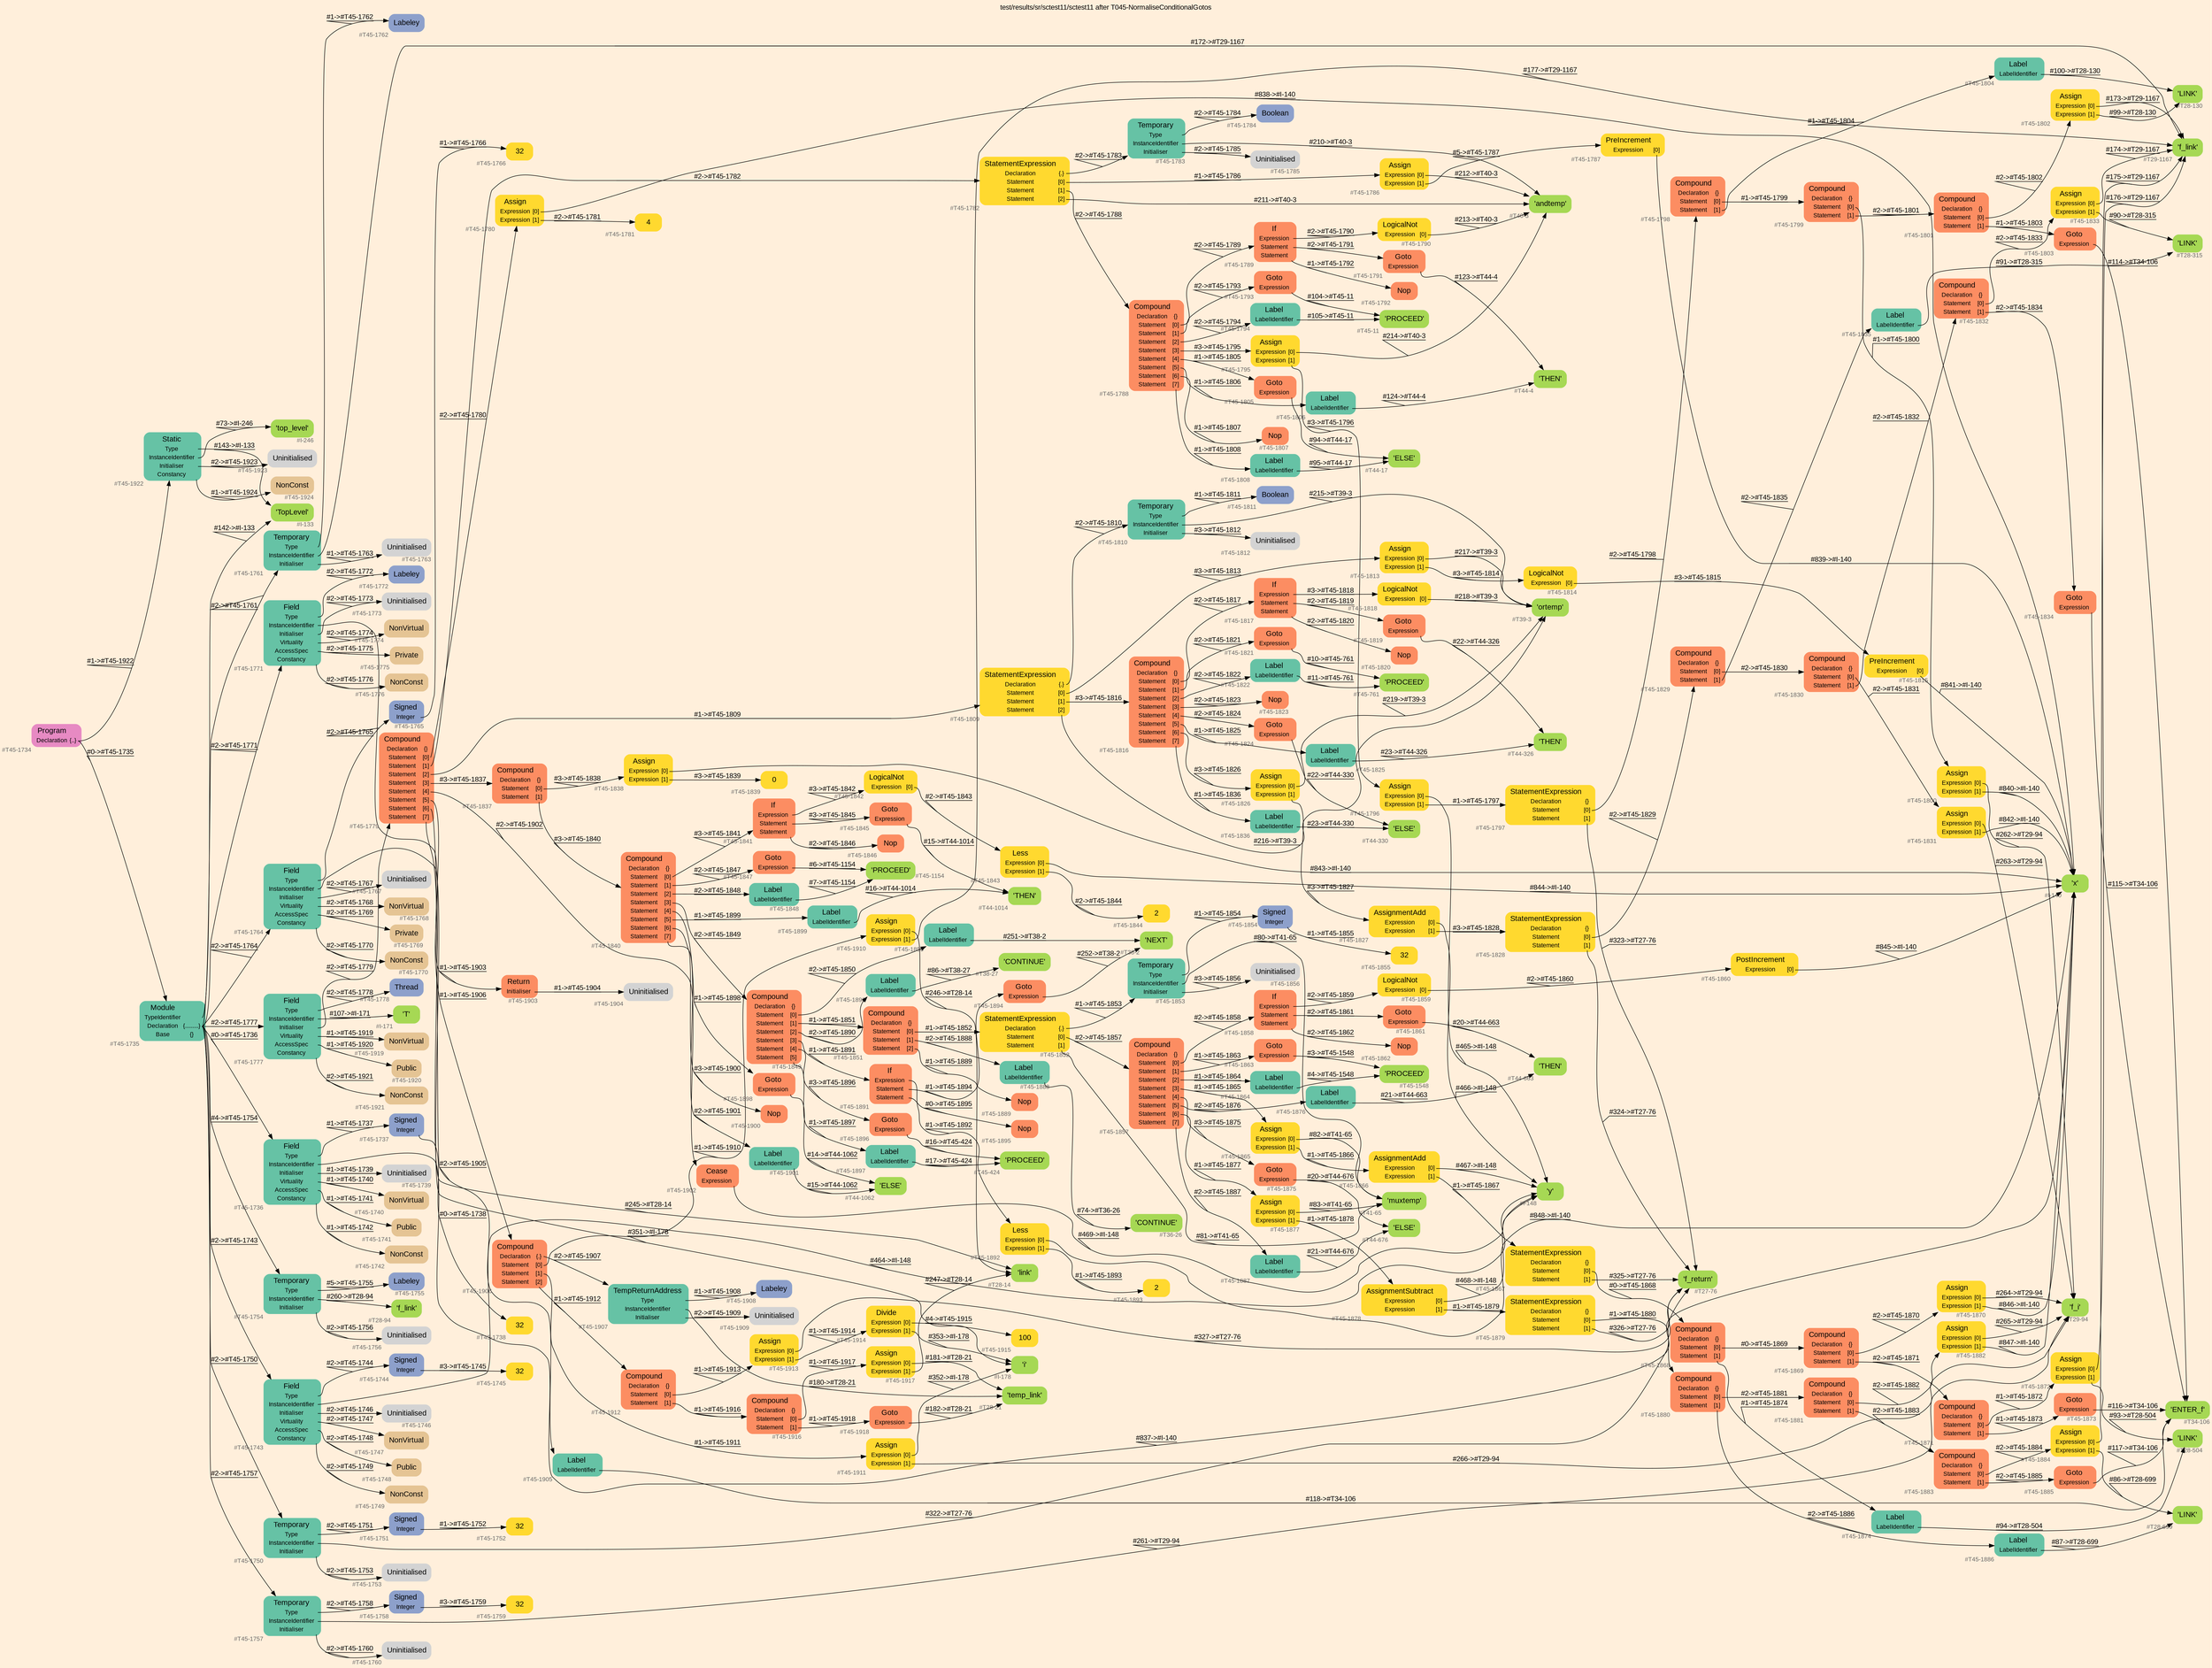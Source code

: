 digraph "test/results/sr/sctest11/sctest11 after T045-NormaliseConditionalGotos" {
label = "test/results/sr/sctest11/sctest11 after T045-NormaliseConditionalGotos"
labelloc = t
graph [
    rankdir = "LR"
    ranksep = 0.3
    bgcolor = antiquewhite1
    color = black
    fontcolor = black
    fontname = "Arial"
];
node [
    fontname = "Arial"
];
edge [
    fontname = "Arial"
];

// -------------------- node figure --------------------
// -------- block #T45-1734 ----------
"#T45-1734" [
    fillcolor = "/set28/4"
    xlabel = "#T45-1734"
    fontsize = "12"
    fontcolor = grey40
    shape = "plaintext"
    label = <<TABLE BORDER="0" CELLBORDER="0" CELLSPACING="0">
     <TR><TD><FONT COLOR="black" POINT-SIZE="15">Program</FONT></TD></TR>
     <TR><TD><FONT COLOR="black" POINT-SIZE="12">Declaration</FONT></TD><TD PORT="port0"><FONT COLOR="black" POINT-SIZE="12">{..}</FONT></TD></TR>
    </TABLE>>
    style = "rounded,filled"
];

// -------- block #T45-1735 ----------
"#T45-1735" [
    fillcolor = "/set28/1"
    xlabel = "#T45-1735"
    fontsize = "12"
    fontcolor = grey40
    shape = "plaintext"
    label = <<TABLE BORDER="0" CELLBORDER="0" CELLSPACING="0">
     <TR><TD><FONT COLOR="black" POINT-SIZE="15">Module</FONT></TD></TR>
     <TR><TD><FONT COLOR="black" POINT-SIZE="12">TypeIdentifier</FONT></TD><TD PORT="port0"></TD></TR>
     <TR><TD><FONT COLOR="black" POINT-SIZE="12">Declaration</FONT></TD><TD PORT="port1"><FONT COLOR="black" POINT-SIZE="12">{.........}</FONT></TD></TR>
     <TR><TD><FONT COLOR="black" POINT-SIZE="12">Base</FONT></TD><TD PORT="port2"><FONT COLOR="black" POINT-SIZE="12">{}</FONT></TD></TR>
    </TABLE>>
    style = "rounded,filled"
];

// -------- block #I-133 ----------
"#I-133" [
    fillcolor = "/set28/5"
    xlabel = "#I-133"
    fontsize = "12"
    fontcolor = grey40
    shape = "plaintext"
    label = <<TABLE BORDER="0" CELLBORDER="0" CELLSPACING="0">
     <TR><TD><FONT COLOR="black" POINT-SIZE="15">'TopLevel'</FONT></TD></TR>
    </TABLE>>
    style = "rounded,filled"
];

// -------- block #T45-1736 ----------
"#T45-1736" [
    fillcolor = "/set28/1"
    xlabel = "#T45-1736"
    fontsize = "12"
    fontcolor = grey40
    shape = "plaintext"
    label = <<TABLE BORDER="0" CELLBORDER="0" CELLSPACING="0">
     <TR><TD><FONT COLOR="black" POINT-SIZE="15">Field</FONT></TD></TR>
     <TR><TD><FONT COLOR="black" POINT-SIZE="12">Type</FONT></TD><TD PORT="port0"></TD></TR>
     <TR><TD><FONT COLOR="black" POINT-SIZE="12">InstanceIdentifier</FONT></TD><TD PORT="port1"></TD></TR>
     <TR><TD><FONT COLOR="black" POINT-SIZE="12">Initialiser</FONT></TD><TD PORT="port2"></TD></TR>
     <TR><TD><FONT COLOR="black" POINT-SIZE="12">Virtuality</FONT></TD><TD PORT="port3"></TD></TR>
     <TR><TD><FONT COLOR="black" POINT-SIZE="12">AccessSpec</FONT></TD><TD PORT="port4"></TD></TR>
     <TR><TD><FONT COLOR="black" POINT-SIZE="12">Constancy</FONT></TD><TD PORT="port5"></TD></TR>
    </TABLE>>
    style = "rounded,filled"
];

// -------- block #T45-1737 ----------
"#T45-1737" [
    fillcolor = "/set28/3"
    xlabel = "#T45-1737"
    fontsize = "12"
    fontcolor = grey40
    shape = "plaintext"
    label = <<TABLE BORDER="0" CELLBORDER="0" CELLSPACING="0">
     <TR><TD><FONT COLOR="black" POINT-SIZE="15">Signed</FONT></TD></TR>
     <TR><TD><FONT COLOR="black" POINT-SIZE="12">Integer</FONT></TD><TD PORT="port0"></TD></TR>
    </TABLE>>
    style = "rounded,filled"
];

// -------- block #T45-1738 ----------
"#T45-1738" [
    fillcolor = "/set28/6"
    xlabel = "#T45-1738"
    fontsize = "12"
    fontcolor = grey40
    shape = "plaintext"
    label = <<TABLE BORDER="0" CELLBORDER="0" CELLSPACING="0">
     <TR><TD><FONT COLOR="black" POINT-SIZE="15">32</FONT></TD></TR>
    </TABLE>>
    style = "rounded,filled"
];

// -------- block #I-140 ----------
"#I-140" [
    fillcolor = "/set28/5"
    xlabel = "#I-140"
    fontsize = "12"
    fontcolor = grey40
    shape = "plaintext"
    label = <<TABLE BORDER="0" CELLBORDER="0" CELLSPACING="0">
     <TR><TD><FONT COLOR="black" POINT-SIZE="15">'x'</FONT></TD></TR>
    </TABLE>>
    style = "rounded,filled"
];

// -------- block #T45-1739 ----------
"#T45-1739" [
    xlabel = "#T45-1739"
    fontsize = "12"
    fontcolor = grey40
    shape = "plaintext"
    label = <<TABLE BORDER="0" CELLBORDER="0" CELLSPACING="0">
     <TR><TD><FONT COLOR="black" POINT-SIZE="15">Uninitialised</FONT></TD></TR>
    </TABLE>>
    style = "rounded,filled"
];

// -------- block #T45-1740 ----------
"#T45-1740" [
    fillcolor = "/set28/7"
    xlabel = "#T45-1740"
    fontsize = "12"
    fontcolor = grey40
    shape = "plaintext"
    label = <<TABLE BORDER="0" CELLBORDER="0" CELLSPACING="0">
     <TR><TD><FONT COLOR="black" POINT-SIZE="15">NonVirtual</FONT></TD></TR>
    </TABLE>>
    style = "rounded,filled"
];

// -------- block #T45-1741 ----------
"#T45-1741" [
    fillcolor = "/set28/7"
    xlabel = "#T45-1741"
    fontsize = "12"
    fontcolor = grey40
    shape = "plaintext"
    label = <<TABLE BORDER="0" CELLBORDER="0" CELLSPACING="0">
     <TR><TD><FONT COLOR="black" POINT-SIZE="15">Public</FONT></TD></TR>
    </TABLE>>
    style = "rounded,filled"
];

// -------- block #T45-1742 ----------
"#T45-1742" [
    fillcolor = "/set28/7"
    xlabel = "#T45-1742"
    fontsize = "12"
    fontcolor = grey40
    shape = "plaintext"
    label = <<TABLE BORDER="0" CELLBORDER="0" CELLSPACING="0">
     <TR><TD><FONT COLOR="black" POINT-SIZE="15">NonConst</FONT></TD></TR>
    </TABLE>>
    style = "rounded,filled"
];

// -------- block #T45-1743 ----------
"#T45-1743" [
    fillcolor = "/set28/1"
    xlabel = "#T45-1743"
    fontsize = "12"
    fontcolor = grey40
    shape = "plaintext"
    label = <<TABLE BORDER="0" CELLBORDER="0" CELLSPACING="0">
     <TR><TD><FONT COLOR="black" POINT-SIZE="15">Field</FONT></TD></TR>
     <TR><TD><FONT COLOR="black" POINT-SIZE="12">Type</FONT></TD><TD PORT="port0"></TD></TR>
     <TR><TD><FONT COLOR="black" POINT-SIZE="12">InstanceIdentifier</FONT></TD><TD PORT="port1"></TD></TR>
     <TR><TD><FONT COLOR="black" POINT-SIZE="12">Initialiser</FONT></TD><TD PORT="port2"></TD></TR>
     <TR><TD><FONT COLOR="black" POINT-SIZE="12">Virtuality</FONT></TD><TD PORT="port3"></TD></TR>
     <TR><TD><FONT COLOR="black" POINT-SIZE="12">AccessSpec</FONT></TD><TD PORT="port4"></TD></TR>
     <TR><TD><FONT COLOR="black" POINT-SIZE="12">Constancy</FONT></TD><TD PORT="port5"></TD></TR>
    </TABLE>>
    style = "rounded,filled"
];

// -------- block #T45-1744 ----------
"#T45-1744" [
    fillcolor = "/set28/3"
    xlabel = "#T45-1744"
    fontsize = "12"
    fontcolor = grey40
    shape = "plaintext"
    label = <<TABLE BORDER="0" CELLBORDER="0" CELLSPACING="0">
     <TR><TD><FONT COLOR="black" POINT-SIZE="15">Signed</FONT></TD></TR>
     <TR><TD><FONT COLOR="black" POINT-SIZE="12">Integer</FONT></TD><TD PORT="port0"></TD></TR>
    </TABLE>>
    style = "rounded,filled"
];

// -------- block #T45-1745 ----------
"#T45-1745" [
    fillcolor = "/set28/6"
    xlabel = "#T45-1745"
    fontsize = "12"
    fontcolor = grey40
    shape = "plaintext"
    label = <<TABLE BORDER="0" CELLBORDER="0" CELLSPACING="0">
     <TR><TD><FONT COLOR="black" POINT-SIZE="15">32</FONT></TD></TR>
    </TABLE>>
    style = "rounded,filled"
];

// -------- block #I-148 ----------
"#I-148" [
    fillcolor = "/set28/5"
    xlabel = "#I-148"
    fontsize = "12"
    fontcolor = grey40
    shape = "plaintext"
    label = <<TABLE BORDER="0" CELLBORDER="0" CELLSPACING="0">
     <TR><TD><FONT COLOR="black" POINT-SIZE="15">'y'</FONT></TD></TR>
    </TABLE>>
    style = "rounded,filled"
];

// -------- block #T45-1746 ----------
"#T45-1746" [
    xlabel = "#T45-1746"
    fontsize = "12"
    fontcolor = grey40
    shape = "plaintext"
    label = <<TABLE BORDER="0" CELLBORDER="0" CELLSPACING="0">
     <TR><TD><FONT COLOR="black" POINT-SIZE="15">Uninitialised</FONT></TD></TR>
    </TABLE>>
    style = "rounded,filled"
];

// -------- block #T45-1747 ----------
"#T45-1747" [
    fillcolor = "/set28/7"
    xlabel = "#T45-1747"
    fontsize = "12"
    fontcolor = grey40
    shape = "plaintext"
    label = <<TABLE BORDER="0" CELLBORDER="0" CELLSPACING="0">
     <TR><TD><FONT COLOR="black" POINT-SIZE="15">NonVirtual</FONT></TD></TR>
    </TABLE>>
    style = "rounded,filled"
];

// -------- block #T45-1748 ----------
"#T45-1748" [
    fillcolor = "/set28/7"
    xlabel = "#T45-1748"
    fontsize = "12"
    fontcolor = grey40
    shape = "plaintext"
    label = <<TABLE BORDER="0" CELLBORDER="0" CELLSPACING="0">
     <TR><TD><FONT COLOR="black" POINT-SIZE="15">Public</FONT></TD></TR>
    </TABLE>>
    style = "rounded,filled"
];

// -------- block #T45-1749 ----------
"#T45-1749" [
    fillcolor = "/set28/7"
    xlabel = "#T45-1749"
    fontsize = "12"
    fontcolor = grey40
    shape = "plaintext"
    label = <<TABLE BORDER="0" CELLBORDER="0" CELLSPACING="0">
     <TR><TD><FONT COLOR="black" POINT-SIZE="15">NonConst</FONT></TD></TR>
    </TABLE>>
    style = "rounded,filled"
];

// -------- block #T45-1750 ----------
"#T45-1750" [
    fillcolor = "/set28/1"
    xlabel = "#T45-1750"
    fontsize = "12"
    fontcolor = grey40
    shape = "plaintext"
    label = <<TABLE BORDER="0" CELLBORDER="0" CELLSPACING="0">
     <TR><TD><FONT COLOR="black" POINT-SIZE="15">Temporary</FONT></TD></TR>
     <TR><TD><FONT COLOR="black" POINT-SIZE="12">Type</FONT></TD><TD PORT="port0"></TD></TR>
     <TR><TD><FONT COLOR="black" POINT-SIZE="12">InstanceIdentifier</FONT></TD><TD PORT="port1"></TD></TR>
     <TR><TD><FONT COLOR="black" POINT-SIZE="12">Initialiser</FONT></TD><TD PORT="port2"></TD></TR>
    </TABLE>>
    style = "rounded,filled"
];

// -------- block #T45-1751 ----------
"#T45-1751" [
    fillcolor = "/set28/3"
    xlabel = "#T45-1751"
    fontsize = "12"
    fontcolor = grey40
    shape = "plaintext"
    label = <<TABLE BORDER="0" CELLBORDER="0" CELLSPACING="0">
     <TR><TD><FONT COLOR="black" POINT-SIZE="15">Signed</FONT></TD></TR>
     <TR><TD><FONT COLOR="black" POINT-SIZE="12">Integer</FONT></TD><TD PORT="port0"></TD></TR>
    </TABLE>>
    style = "rounded,filled"
];

// -------- block #T45-1752 ----------
"#T45-1752" [
    fillcolor = "/set28/6"
    xlabel = "#T45-1752"
    fontsize = "12"
    fontcolor = grey40
    shape = "plaintext"
    label = <<TABLE BORDER="0" CELLBORDER="0" CELLSPACING="0">
     <TR><TD><FONT COLOR="black" POINT-SIZE="15">32</FONT></TD></TR>
    </TABLE>>
    style = "rounded,filled"
];

// -------- block #T27-76 ----------
"#T27-76" [
    fillcolor = "/set28/5"
    xlabel = "#T27-76"
    fontsize = "12"
    fontcolor = grey40
    shape = "plaintext"
    label = <<TABLE BORDER="0" CELLBORDER="0" CELLSPACING="0">
     <TR><TD><FONT COLOR="black" POINT-SIZE="15">'f_return'</FONT></TD></TR>
    </TABLE>>
    style = "rounded,filled"
];

// -------- block #T45-1753 ----------
"#T45-1753" [
    xlabel = "#T45-1753"
    fontsize = "12"
    fontcolor = grey40
    shape = "plaintext"
    label = <<TABLE BORDER="0" CELLBORDER="0" CELLSPACING="0">
     <TR><TD><FONT COLOR="black" POINT-SIZE="15">Uninitialised</FONT></TD></TR>
    </TABLE>>
    style = "rounded,filled"
];

// -------- block #T45-1754 ----------
"#T45-1754" [
    fillcolor = "/set28/1"
    xlabel = "#T45-1754"
    fontsize = "12"
    fontcolor = grey40
    shape = "plaintext"
    label = <<TABLE BORDER="0" CELLBORDER="0" CELLSPACING="0">
     <TR><TD><FONT COLOR="black" POINT-SIZE="15">Temporary</FONT></TD></TR>
     <TR><TD><FONT COLOR="black" POINT-SIZE="12">Type</FONT></TD><TD PORT="port0"></TD></TR>
     <TR><TD><FONT COLOR="black" POINT-SIZE="12">InstanceIdentifier</FONT></TD><TD PORT="port1"></TD></TR>
     <TR><TD><FONT COLOR="black" POINT-SIZE="12">Initialiser</FONT></TD><TD PORT="port2"></TD></TR>
    </TABLE>>
    style = "rounded,filled"
];

// -------- block #T45-1755 ----------
"#T45-1755" [
    fillcolor = "/set28/3"
    xlabel = "#T45-1755"
    fontsize = "12"
    fontcolor = grey40
    shape = "plaintext"
    label = <<TABLE BORDER="0" CELLBORDER="0" CELLSPACING="0">
     <TR><TD><FONT COLOR="black" POINT-SIZE="15">Labeley</FONT></TD></TR>
    </TABLE>>
    style = "rounded,filled"
];

// -------- block #T28-94 ----------
"#T28-94" [
    fillcolor = "/set28/5"
    xlabel = "#T28-94"
    fontsize = "12"
    fontcolor = grey40
    shape = "plaintext"
    label = <<TABLE BORDER="0" CELLBORDER="0" CELLSPACING="0">
     <TR><TD><FONT COLOR="black" POINT-SIZE="15">'f_link'</FONT></TD></TR>
    </TABLE>>
    style = "rounded,filled"
];

// -------- block #T45-1756 ----------
"#T45-1756" [
    xlabel = "#T45-1756"
    fontsize = "12"
    fontcolor = grey40
    shape = "plaintext"
    label = <<TABLE BORDER="0" CELLBORDER="0" CELLSPACING="0">
     <TR><TD><FONT COLOR="black" POINT-SIZE="15">Uninitialised</FONT></TD></TR>
    </TABLE>>
    style = "rounded,filled"
];

// -------- block #T45-1757 ----------
"#T45-1757" [
    fillcolor = "/set28/1"
    xlabel = "#T45-1757"
    fontsize = "12"
    fontcolor = grey40
    shape = "plaintext"
    label = <<TABLE BORDER="0" CELLBORDER="0" CELLSPACING="0">
     <TR><TD><FONT COLOR="black" POINT-SIZE="15">Temporary</FONT></TD></TR>
     <TR><TD><FONT COLOR="black" POINT-SIZE="12">Type</FONT></TD><TD PORT="port0"></TD></TR>
     <TR><TD><FONT COLOR="black" POINT-SIZE="12">InstanceIdentifier</FONT></TD><TD PORT="port1"></TD></TR>
     <TR><TD><FONT COLOR="black" POINT-SIZE="12">Initialiser</FONT></TD><TD PORT="port2"></TD></TR>
    </TABLE>>
    style = "rounded,filled"
];

// -------- block #T45-1758 ----------
"#T45-1758" [
    fillcolor = "/set28/3"
    xlabel = "#T45-1758"
    fontsize = "12"
    fontcolor = grey40
    shape = "plaintext"
    label = <<TABLE BORDER="0" CELLBORDER="0" CELLSPACING="0">
     <TR><TD><FONT COLOR="black" POINT-SIZE="15">Signed</FONT></TD></TR>
     <TR><TD><FONT COLOR="black" POINT-SIZE="12">Integer</FONT></TD><TD PORT="port0"></TD></TR>
    </TABLE>>
    style = "rounded,filled"
];

// -------- block #T45-1759 ----------
"#T45-1759" [
    fillcolor = "/set28/6"
    xlabel = "#T45-1759"
    fontsize = "12"
    fontcolor = grey40
    shape = "plaintext"
    label = <<TABLE BORDER="0" CELLBORDER="0" CELLSPACING="0">
     <TR><TD><FONT COLOR="black" POINT-SIZE="15">32</FONT></TD></TR>
    </TABLE>>
    style = "rounded,filled"
];

// -------- block #T29-94 ----------
"#T29-94" [
    fillcolor = "/set28/5"
    xlabel = "#T29-94"
    fontsize = "12"
    fontcolor = grey40
    shape = "plaintext"
    label = <<TABLE BORDER="0" CELLBORDER="0" CELLSPACING="0">
     <TR><TD><FONT COLOR="black" POINT-SIZE="15">'f_i'</FONT></TD></TR>
    </TABLE>>
    style = "rounded,filled"
];

// -------- block #T45-1760 ----------
"#T45-1760" [
    xlabel = "#T45-1760"
    fontsize = "12"
    fontcolor = grey40
    shape = "plaintext"
    label = <<TABLE BORDER="0" CELLBORDER="0" CELLSPACING="0">
     <TR><TD><FONT COLOR="black" POINT-SIZE="15">Uninitialised</FONT></TD></TR>
    </TABLE>>
    style = "rounded,filled"
];

// -------- block #T45-1761 ----------
"#T45-1761" [
    fillcolor = "/set28/1"
    xlabel = "#T45-1761"
    fontsize = "12"
    fontcolor = grey40
    shape = "plaintext"
    label = <<TABLE BORDER="0" CELLBORDER="0" CELLSPACING="0">
     <TR><TD><FONT COLOR="black" POINT-SIZE="15">Temporary</FONT></TD></TR>
     <TR><TD><FONT COLOR="black" POINT-SIZE="12">Type</FONT></TD><TD PORT="port0"></TD></TR>
     <TR><TD><FONT COLOR="black" POINT-SIZE="12">InstanceIdentifier</FONT></TD><TD PORT="port1"></TD></TR>
     <TR><TD><FONT COLOR="black" POINT-SIZE="12">Initialiser</FONT></TD><TD PORT="port2"></TD></TR>
    </TABLE>>
    style = "rounded,filled"
];

// -------- block #T45-1762 ----------
"#T45-1762" [
    fillcolor = "/set28/3"
    xlabel = "#T45-1762"
    fontsize = "12"
    fontcolor = grey40
    shape = "plaintext"
    label = <<TABLE BORDER="0" CELLBORDER="0" CELLSPACING="0">
     <TR><TD><FONT COLOR="black" POINT-SIZE="15">Labeley</FONT></TD></TR>
    </TABLE>>
    style = "rounded,filled"
];

// -------- block #T29-1167 ----------
"#T29-1167" [
    fillcolor = "/set28/5"
    xlabel = "#T29-1167"
    fontsize = "12"
    fontcolor = grey40
    shape = "plaintext"
    label = <<TABLE BORDER="0" CELLBORDER="0" CELLSPACING="0">
     <TR><TD><FONT COLOR="black" POINT-SIZE="15">'f_link'</FONT></TD></TR>
    </TABLE>>
    style = "rounded,filled"
];

// -------- block #T45-1763 ----------
"#T45-1763" [
    xlabel = "#T45-1763"
    fontsize = "12"
    fontcolor = grey40
    shape = "plaintext"
    label = <<TABLE BORDER="0" CELLBORDER="0" CELLSPACING="0">
     <TR><TD><FONT COLOR="black" POINT-SIZE="15">Uninitialised</FONT></TD></TR>
    </TABLE>>
    style = "rounded,filled"
];

// -------- block #T45-1764 ----------
"#T45-1764" [
    fillcolor = "/set28/1"
    xlabel = "#T45-1764"
    fontsize = "12"
    fontcolor = grey40
    shape = "plaintext"
    label = <<TABLE BORDER="0" CELLBORDER="0" CELLSPACING="0">
     <TR><TD><FONT COLOR="black" POINT-SIZE="15">Field</FONT></TD></TR>
     <TR><TD><FONT COLOR="black" POINT-SIZE="12">Type</FONT></TD><TD PORT="port0"></TD></TR>
     <TR><TD><FONT COLOR="black" POINT-SIZE="12">InstanceIdentifier</FONT></TD><TD PORT="port1"></TD></TR>
     <TR><TD><FONT COLOR="black" POINT-SIZE="12">Initialiser</FONT></TD><TD PORT="port2"></TD></TR>
     <TR><TD><FONT COLOR="black" POINT-SIZE="12">Virtuality</FONT></TD><TD PORT="port3"></TD></TR>
     <TR><TD><FONT COLOR="black" POINT-SIZE="12">AccessSpec</FONT></TD><TD PORT="port4"></TD></TR>
     <TR><TD><FONT COLOR="black" POINT-SIZE="12">Constancy</FONT></TD><TD PORT="port5"></TD></TR>
    </TABLE>>
    style = "rounded,filled"
];

// -------- block #T45-1765 ----------
"#T45-1765" [
    fillcolor = "/set28/3"
    xlabel = "#T45-1765"
    fontsize = "12"
    fontcolor = grey40
    shape = "plaintext"
    label = <<TABLE BORDER="0" CELLBORDER="0" CELLSPACING="0">
     <TR><TD><FONT COLOR="black" POINT-SIZE="15">Signed</FONT></TD></TR>
     <TR><TD><FONT COLOR="black" POINT-SIZE="12">Integer</FONT></TD><TD PORT="port0"></TD></TR>
    </TABLE>>
    style = "rounded,filled"
];

// -------- block #T45-1766 ----------
"#T45-1766" [
    fillcolor = "/set28/6"
    xlabel = "#T45-1766"
    fontsize = "12"
    fontcolor = grey40
    shape = "plaintext"
    label = <<TABLE BORDER="0" CELLBORDER="0" CELLSPACING="0">
     <TR><TD><FONT COLOR="black" POINT-SIZE="15">32</FONT></TD></TR>
    </TABLE>>
    style = "rounded,filled"
];

// -------- block #I-178 ----------
"#I-178" [
    fillcolor = "/set28/5"
    xlabel = "#I-178"
    fontsize = "12"
    fontcolor = grey40
    shape = "plaintext"
    label = <<TABLE BORDER="0" CELLBORDER="0" CELLSPACING="0">
     <TR><TD><FONT COLOR="black" POINT-SIZE="15">'i'</FONT></TD></TR>
    </TABLE>>
    style = "rounded,filled"
];

// -------- block #T45-1767 ----------
"#T45-1767" [
    xlabel = "#T45-1767"
    fontsize = "12"
    fontcolor = grey40
    shape = "plaintext"
    label = <<TABLE BORDER="0" CELLBORDER="0" CELLSPACING="0">
     <TR><TD><FONT COLOR="black" POINT-SIZE="15">Uninitialised</FONT></TD></TR>
    </TABLE>>
    style = "rounded,filled"
];

// -------- block #T45-1768 ----------
"#T45-1768" [
    fillcolor = "/set28/7"
    xlabel = "#T45-1768"
    fontsize = "12"
    fontcolor = grey40
    shape = "plaintext"
    label = <<TABLE BORDER="0" CELLBORDER="0" CELLSPACING="0">
     <TR><TD><FONT COLOR="black" POINT-SIZE="15">NonVirtual</FONT></TD></TR>
    </TABLE>>
    style = "rounded,filled"
];

// -------- block #T45-1769 ----------
"#T45-1769" [
    fillcolor = "/set28/7"
    xlabel = "#T45-1769"
    fontsize = "12"
    fontcolor = grey40
    shape = "plaintext"
    label = <<TABLE BORDER="0" CELLBORDER="0" CELLSPACING="0">
     <TR><TD><FONT COLOR="black" POINT-SIZE="15">Private</FONT></TD></TR>
    </TABLE>>
    style = "rounded,filled"
];

// -------- block #T45-1770 ----------
"#T45-1770" [
    fillcolor = "/set28/7"
    xlabel = "#T45-1770"
    fontsize = "12"
    fontcolor = grey40
    shape = "plaintext"
    label = <<TABLE BORDER="0" CELLBORDER="0" CELLSPACING="0">
     <TR><TD><FONT COLOR="black" POINT-SIZE="15">NonConst</FONT></TD></TR>
    </TABLE>>
    style = "rounded,filled"
];

// -------- block #T45-1771 ----------
"#T45-1771" [
    fillcolor = "/set28/1"
    xlabel = "#T45-1771"
    fontsize = "12"
    fontcolor = grey40
    shape = "plaintext"
    label = <<TABLE BORDER="0" CELLBORDER="0" CELLSPACING="0">
     <TR><TD><FONT COLOR="black" POINT-SIZE="15">Field</FONT></TD></TR>
     <TR><TD><FONT COLOR="black" POINT-SIZE="12">Type</FONT></TD><TD PORT="port0"></TD></TR>
     <TR><TD><FONT COLOR="black" POINT-SIZE="12">InstanceIdentifier</FONT></TD><TD PORT="port1"></TD></TR>
     <TR><TD><FONT COLOR="black" POINT-SIZE="12">Initialiser</FONT></TD><TD PORT="port2"></TD></TR>
     <TR><TD><FONT COLOR="black" POINT-SIZE="12">Virtuality</FONT></TD><TD PORT="port3"></TD></TR>
     <TR><TD><FONT COLOR="black" POINT-SIZE="12">AccessSpec</FONT></TD><TD PORT="port4"></TD></TR>
     <TR><TD><FONT COLOR="black" POINT-SIZE="12">Constancy</FONT></TD><TD PORT="port5"></TD></TR>
    </TABLE>>
    style = "rounded,filled"
];

// -------- block #T45-1772 ----------
"#T45-1772" [
    fillcolor = "/set28/3"
    xlabel = "#T45-1772"
    fontsize = "12"
    fontcolor = grey40
    shape = "plaintext"
    label = <<TABLE BORDER="0" CELLBORDER="0" CELLSPACING="0">
     <TR><TD><FONT COLOR="black" POINT-SIZE="15">Labeley</FONT></TD></TR>
    </TABLE>>
    style = "rounded,filled"
];

// -------- block #T28-14 ----------
"#T28-14" [
    fillcolor = "/set28/5"
    xlabel = "#T28-14"
    fontsize = "12"
    fontcolor = grey40
    shape = "plaintext"
    label = <<TABLE BORDER="0" CELLBORDER="0" CELLSPACING="0">
     <TR><TD><FONT COLOR="black" POINT-SIZE="15">'link'</FONT></TD></TR>
    </TABLE>>
    style = "rounded,filled"
];

// -------- block #T45-1773 ----------
"#T45-1773" [
    xlabel = "#T45-1773"
    fontsize = "12"
    fontcolor = grey40
    shape = "plaintext"
    label = <<TABLE BORDER="0" CELLBORDER="0" CELLSPACING="0">
     <TR><TD><FONT COLOR="black" POINT-SIZE="15">Uninitialised</FONT></TD></TR>
    </TABLE>>
    style = "rounded,filled"
];

// -------- block #T45-1774 ----------
"#T45-1774" [
    fillcolor = "/set28/7"
    xlabel = "#T45-1774"
    fontsize = "12"
    fontcolor = grey40
    shape = "plaintext"
    label = <<TABLE BORDER="0" CELLBORDER="0" CELLSPACING="0">
     <TR><TD><FONT COLOR="black" POINT-SIZE="15">NonVirtual</FONT></TD></TR>
    </TABLE>>
    style = "rounded,filled"
];

// -------- block #T45-1775 ----------
"#T45-1775" [
    fillcolor = "/set28/7"
    xlabel = "#T45-1775"
    fontsize = "12"
    fontcolor = grey40
    shape = "plaintext"
    label = <<TABLE BORDER="0" CELLBORDER="0" CELLSPACING="0">
     <TR><TD><FONT COLOR="black" POINT-SIZE="15">Private</FONT></TD></TR>
    </TABLE>>
    style = "rounded,filled"
];

// -------- block #T45-1776 ----------
"#T45-1776" [
    fillcolor = "/set28/7"
    xlabel = "#T45-1776"
    fontsize = "12"
    fontcolor = grey40
    shape = "plaintext"
    label = <<TABLE BORDER="0" CELLBORDER="0" CELLSPACING="0">
     <TR><TD><FONT COLOR="black" POINT-SIZE="15">NonConst</FONT></TD></TR>
    </TABLE>>
    style = "rounded,filled"
];

// -------- block #T45-1777 ----------
"#T45-1777" [
    fillcolor = "/set28/1"
    xlabel = "#T45-1777"
    fontsize = "12"
    fontcolor = grey40
    shape = "plaintext"
    label = <<TABLE BORDER="0" CELLBORDER="0" CELLSPACING="0">
     <TR><TD><FONT COLOR="black" POINT-SIZE="15">Field</FONT></TD></TR>
     <TR><TD><FONT COLOR="black" POINT-SIZE="12">Type</FONT></TD><TD PORT="port0"></TD></TR>
     <TR><TD><FONT COLOR="black" POINT-SIZE="12">InstanceIdentifier</FONT></TD><TD PORT="port1"></TD></TR>
     <TR><TD><FONT COLOR="black" POINT-SIZE="12">Initialiser</FONT></TD><TD PORT="port2"></TD></TR>
     <TR><TD><FONT COLOR="black" POINT-SIZE="12">Virtuality</FONT></TD><TD PORT="port3"></TD></TR>
     <TR><TD><FONT COLOR="black" POINT-SIZE="12">AccessSpec</FONT></TD><TD PORT="port4"></TD></TR>
     <TR><TD><FONT COLOR="black" POINT-SIZE="12">Constancy</FONT></TD><TD PORT="port5"></TD></TR>
    </TABLE>>
    style = "rounded,filled"
];

// -------- block #T45-1778 ----------
"#T45-1778" [
    fillcolor = "/set28/3"
    xlabel = "#T45-1778"
    fontsize = "12"
    fontcolor = grey40
    shape = "plaintext"
    label = <<TABLE BORDER="0" CELLBORDER="0" CELLSPACING="0">
     <TR><TD><FONT COLOR="black" POINT-SIZE="15">Thread</FONT></TD></TR>
    </TABLE>>
    style = "rounded,filled"
];

// -------- block #I-171 ----------
"#I-171" [
    fillcolor = "/set28/5"
    xlabel = "#I-171"
    fontsize = "12"
    fontcolor = grey40
    shape = "plaintext"
    label = <<TABLE BORDER="0" CELLBORDER="0" CELLSPACING="0">
     <TR><TD><FONT COLOR="black" POINT-SIZE="15">'T'</FONT></TD></TR>
    </TABLE>>
    style = "rounded,filled"
];

// -------- block #T45-1779 ----------
"#T45-1779" [
    fillcolor = "/set28/2"
    xlabel = "#T45-1779"
    fontsize = "12"
    fontcolor = grey40
    shape = "plaintext"
    label = <<TABLE BORDER="0" CELLBORDER="0" CELLSPACING="0">
     <TR><TD><FONT COLOR="black" POINT-SIZE="15">Compound</FONT></TD></TR>
     <TR><TD><FONT COLOR="black" POINT-SIZE="12">Declaration</FONT></TD><TD PORT="port0"><FONT COLOR="black" POINT-SIZE="12">{}</FONT></TD></TR>
     <TR><TD><FONT COLOR="black" POINT-SIZE="12">Statement</FONT></TD><TD PORT="port1"><FONT COLOR="black" POINT-SIZE="12">[0]</FONT></TD></TR>
     <TR><TD><FONT COLOR="black" POINT-SIZE="12">Statement</FONT></TD><TD PORT="port2"><FONT COLOR="black" POINT-SIZE="12">[1]</FONT></TD></TR>
     <TR><TD><FONT COLOR="black" POINT-SIZE="12">Statement</FONT></TD><TD PORT="port3"><FONT COLOR="black" POINT-SIZE="12">[2]</FONT></TD></TR>
     <TR><TD><FONT COLOR="black" POINT-SIZE="12">Statement</FONT></TD><TD PORT="port4"><FONT COLOR="black" POINT-SIZE="12">[3]</FONT></TD></TR>
     <TR><TD><FONT COLOR="black" POINT-SIZE="12">Statement</FONT></TD><TD PORT="port5"><FONT COLOR="black" POINT-SIZE="12">[4]</FONT></TD></TR>
     <TR><TD><FONT COLOR="black" POINT-SIZE="12">Statement</FONT></TD><TD PORT="port6"><FONT COLOR="black" POINT-SIZE="12">[5]</FONT></TD></TR>
     <TR><TD><FONT COLOR="black" POINT-SIZE="12">Statement</FONT></TD><TD PORT="port7"><FONT COLOR="black" POINT-SIZE="12">[6]</FONT></TD></TR>
     <TR><TD><FONT COLOR="black" POINT-SIZE="12">Statement</FONT></TD><TD PORT="port8"><FONT COLOR="black" POINT-SIZE="12">[7]</FONT></TD></TR>
    </TABLE>>
    style = "rounded,filled"
];

// -------- block #T45-1780 ----------
"#T45-1780" [
    fillcolor = "/set28/6"
    xlabel = "#T45-1780"
    fontsize = "12"
    fontcolor = grey40
    shape = "plaintext"
    label = <<TABLE BORDER="0" CELLBORDER="0" CELLSPACING="0">
     <TR><TD><FONT COLOR="black" POINT-SIZE="15">Assign</FONT></TD></TR>
     <TR><TD><FONT COLOR="black" POINT-SIZE="12">Expression</FONT></TD><TD PORT="port0"><FONT COLOR="black" POINT-SIZE="12">[0]</FONT></TD></TR>
     <TR><TD><FONT COLOR="black" POINT-SIZE="12">Expression</FONT></TD><TD PORT="port1"><FONT COLOR="black" POINT-SIZE="12">[1]</FONT></TD></TR>
    </TABLE>>
    style = "rounded,filled"
];

// -------- block #T45-1781 ----------
"#T45-1781" [
    fillcolor = "/set28/6"
    xlabel = "#T45-1781"
    fontsize = "12"
    fontcolor = grey40
    shape = "plaintext"
    label = <<TABLE BORDER="0" CELLBORDER="0" CELLSPACING="0">
     <TR><TD><FONT COLOR="black" POINT-SIZE="15">4</FONT></TD></TR>
    </TABLE>>
    style = "rounded,filled"
];

// -------- block #T45-1782 ----------
"#T45-1782" [
    fillcolor = "/set28/6"
    xlabel = "#T45-1782"
    fontsize = "12"
    fontcolor = grey40
    shape = "plaintext"
    label = <<TABLE BORDER="0" CELLBORDER="0" CELLSPACING="0">
     <TR><TD><FONT COLOR="black" POINT-SIZE="15">StatementExpression</FONT></TD></TR>
     <TR><TD><FONT COLOR="black" POINT-SIZE="12">Declaration</FONT></TD><TD PORT="port0"><FONT COLOR="black" POINT-SIZE="12">{.}</FONT></TD></TR>
     <TR><TD><FONT COLOR="black" POINT-SIZE="12">Statement</FONT></TD><TD PORT="port1"><FONT COLOR="black" POINT-SIZE="12">[0]</FONT></TD></TR>
     <TR><TD><FONT COLOR="black" POINT-SIZE="12">Statement</FONT></TD><TD PORT="port2"><FONT COLOR="black" POINT-SIZE="12">[1]</FONT></TD></TR>
     <TR><TD><FONT COLOR="black" POINT-SIZE="12">Statement</FONT></TD><TD PORT="port3"><FONT COLOR="black" POINT-SIZE="12">[2]</FONT></TD></TR>
    </TABLE>>
    style = "rounded,filled"
];

// -------- block #T45-1783 ----------
"#T45-1783" [
    fillcolor = "/set28/1"
    xlabel = "#T45-1783"
    fontsize = "12"
    fontcolor = grey40
    shape = "plaintext"
    label = <<TABLE BORDER="0" CELLBORDER="0" CELLSPACING="0">
     <TR><TD><FONT COLOR="black" POINT-SIZE="15">Temporary</FONT></TD></TR>
     <TR><TD><FONT COLOR="black" POINT-SIZE="12">Type</FONT></TD><TD PORT="port0"></TD></TR>
     <TR><TD><FONT COLOR="black" POINT-SIZE="12">InstanceIdentifier</FONT></TD><TD PORT="port1"></TD></TR>
     <TR><TD><FONT COLOR="black" POINT-SIZE="12">Initialiser</FONT></TD><TD PORT="port2"></TD></TR>
    </TABLE>>
    style = "rounded,filled"
];

// -------- block #T45-1784 ----------
"#T45-1784" [
    fillcolor = "/set28/3"
    xlabel = "#T45-1784"
    fontsize = "12"
    fontcolor = grey40
    shape = "plaintext"
    label = <<TABLE BORDER="0" CELLBORDER="0" CELLSPACING="0">
     <TR><TD><FONT COLOR="black" POINT-SIZE="15">Boolean</FONT></TD></TR>
    </TABLE>>
    style = "rounded,filled"
];

// -------- block #T40-3 ----------
"#T40-3" [
    fillcolor = "/set28/5"
    xlabel = "#T40-3"
    fontsize = "12"
    fontcolor = grey40
    shape = "plaintext"
    label = <<TABLE BORDER="0" CELLBORDER="0" CELLSPACING="0">
     <TR><TD><FONT COLOR="black" POINT-SIZE="15">'andtemp'</FONT></TD></TR>
    </TABLE>>
    style = "rounded,filled"
];

// -------- block #T45-1785 ----------
"#T45-1785" [
    xlabel = "#T45-1785"
    fontsize = "12"
    fontcolor = grey40
    shape = "plaintext"
    label = <<TABLE BORDER="0" CELLBORDER="0" CELLSPACING="0">
     <TR><TD><FONT COLOR="black" POINT-SIZE="15">Uninitialised</FONT></TD></TR>
    </TABLE>>
    style = "rounded,filled"
];

// -------- block #T45-1786 ----------
"#T45-1786" [
    fillcolor = "/set28/6"
    xlabel = "#T45-1786"
    fontsize = "12"
    fontcolor = grey40
    shape = "plaintext"
    label = <<TABLE BORDER="0" CELLBORDER="0" CELLSPACING="0">
     <TR><TD><FONT COLOR="black" POINT-SIZE="15">Assign</FONT></TD></TR>
     <TR><TD><FONT COLOR="black" POINT-SIZE="12">Expression</FONT></TD><TD PORT="port0"><FONT COLOR="black" POINT-SIZE="12">[0]</FONT></TD></TR>
     <TR><TD><FONT COLOR="black" POINT-SIZE="12">Expression</FONT></TD><TD PORT="port1"><FONT COLOR="black" POINT-SIZE="12">[1]</FONT></TD></TR>
    </TABLE>>
    style = "rounded,filled"
];

// -------- block #T45-1787 ----------
"#T45-1787" [
    fillcolor = "/set28/6"
    xlabel = "#T45-1787"
    fontsize = "12"
    fontcolor = grey40
    shape = "plaintext"
    label = <<TABLE BORDER="0" CELLBORDER="0" CELLSPACING="0">
     <TR><TD><FONT COLOR="black" POINT-SIZE="15">PreIncrement</FONT></TD></TR>
     <TR><TD><FONT COLOR="black" POINT-SIZE="12">Expression</FONT></TD><TD PORT="port0"><FONT COLOR="black" POINT-SIZE="12">[0]</FONT></TD></TR>
    </TABLE>>
    style = "rounded,filled"
];

// -------- block #T45-1788 ----------
"#T45-1788" [
    fillcolor = "/set28/2"
    xlabel = "#T45-1788"
    fontsize = "12"
    fontcolor = grey40
    shape = "plaintext"
    label = <<TABLE BORDER="0" CELLBORDER="0" CELLSPACING="0">
     <TR><TD><FONT COLOR="black" POINT-SIZE="15">Compound</FONT></TD></TR>
     <TR><TD><FONT COLOR="black" POINT-SIZE="12">Declaration</FONT></TD><TD PORT="port0"><FONT COLOR="black" POINT-SIZE="12">{}</FONT></TD></TR>
     <TR><TD><FONT COLOR="black" POINT-SIZE="12">Statement</FONT></TD><TD PORT="port1"><FONT COLOR="black" POINT-SIZE="12">[0]</FONT></TD></TR>
     <TR><TD><FONT COLOR="black" POINT-SIZE="12">Statement</FONT></TD><TD PORT="port2"><FONT COLOR="black" POINT-SIZE="12">[1]</FONT></TD></TR>
     <TR><TD><FONT COLOR="black" POINT-SIZE="12">Statement</FONT></TD><TD PORT="port3"><FONT COLOR="black" POINT-SIZE="12">[2]</FONT></TD></TR>
     <TR><TD><FONT COLOR="black" POINT-SIZE="12">Statement</FONT></TD><TD PORT="port4"><FONT COLOR="black" POINT-SIZE="12">[3]</FONT></TD></TR>
     <TR><TD><FONT COLOR="black" POINT-SIZE="12">Statement</FONT></TD><TD PORT="port5"><FONT COLOR="black" POINT-SIZE="12">[4]</FONT></TD></TR>
     <TR><TD><FONT COLOR="black" POINT-SIZE="12">Statement</FONT></TD><TD PORT="port6"><FONT COLOR="black" POINT-SIZE="12">[5]</FONT></TD></TR>
     <TR><TD><FONT COLOR="black" POINT-SIZE="12">Statement</FONT></TD><TD PORT="port7"><FONT COLOR="black" POINT-SIZE="12">[6]</FONT></TD></TR>
     <TR><TD><FONT COLOR="black" POINT-SIZE="12">Statement</FONT></TD><TD PORT="port8"><FONT COLOR="black" POINT-SIZE="12">[7]</FONT></TD></TR>
    </TABLE>>
    style = "rounded,filled"
];

// -------- block #T45-1789 ----------
"#T45-1789" [
    fillcolor = "/set28/2"
    xlabel = "#T45-1789"
    fontsize = "12"
    fontcolor = grey40
    shape = "plaintext"
    label = <<TABLE BORDER="0" CELLBORDER="0" CELLSPACING="0">
     <TR><TD><FONT COLOR="black" POINT-SIZE="15">If</FONT></TD></TR>
     <TR><TD><FONT COLOR="black" POINT-SIZE="12">Expression</FONT></TD><TD PORT="port0"></TD></TR>
     <TR><TD><FONT COLOR="black" POINT-SIZE="12">Statement</FONT></TD><TD PORT="port1"></TD></TR>
     <TR><TD><FONT COLOR="black" POINT-SIZE="12">Statement</FONT></TD><TD PORT="port2"></TD></TR>
    </TABLE>>
    style = "rounded,filled"
];

// -------- block #T45-1790 ----------
"#T45-1790" [
    fillcolor = "/set28/6"
    xlabel = "#T45-1790"
    fontsize = "12"
    fontcolor = grey40
    shape = "plaintext"
    label = <<TABLE BORDER="0" CELLBORDER="0" CELLSPACING="0">
     <TR><TD><FONT COLOR="black" POINT-SIZE="15">LogicalNot</FONT></TD></TR>
     <TR><TD><FONT COLOR="black" POINT-SIZE="12">Expression</FONT></TD><TD PORT="port0"><FONT COLOR="black" POINT-SIZE="12">[0]</FONT></TD></TR>
    </TABLE>>
    style = "rounded,filled"
];

// -------- block #T45-1791 ----------
"#T45-1791" [
    fillcolor = "/set28/2"
    xlabel = "#T45-1791"
    fontsize = "12"
    fontcolor = grey40
    shape = "plaintext"
    label = <<TABLE BORDER="0" CELLBORDER="0" CELLSPACING="0">
     <TR><TD><FONT COLOR="black" POINT-SIZE="15">Goto</FONT></TD></TR>
     <TR><TD><FONT COLOR="black" POINT-SIZE="12">Expression</FONT></TD><TD PORT="port0"></TD></TR>
    </TABLE>>
    style = "rounded,filled"
];

// -------- block #T44-4 ----------
"#T44-4" [
    fillcolor = "/set28/5"
    xlabel = "#T44-4"
    fontsize = "12"
    fontcolor = grey40
    shape = "plaintext"
    label = <<TABLE BORDER="0" CELLBORDER="0" CELLSPACING="0">
     <TR><TD><FONT COLOR="black" POINT-SIZE="15">'THEN'</FONT></TD></TR>
    </TABLE>>
    style = "rounded,filled"
];

// -------- block #T45-1792 ----------
"#T45-1792" [
    fillcolor = "/set28/2"
    xlabel = "#T45-1792"
    fontsize = "12"
    fontcolor = grey40
    shape = "plaintext"
    label = <<TABLE BORDER="0" CELLBORDER="0" CELLSPACING="0">
     <TR><TD><FONT COLOR="black" POINT-SIZE="15">Nop</FONT></TD></TR>
    </TABLE>>
    style = "rounded,filled"
];

// -------- block #T45-1793 ----------
"#T45-1793" [
    fillcolor = "/set28/2"
    xlabel = "#T45-1793"
    fontsize = "12"
    fontcolor = grey40
    shape = "plaintext"
    label = <<TABLE BORDER="0" CELLBORDER="0" CELLSPACING="0">
     <TR><TD><FONT COLOR="black" POINT-SIZE="15">Goto</FONT></TD></TR>
     <TR><TD><FONT COLOR="black" POINT-SIZE="12">Expression</FONT></TD><TD PORT="port0"></TD></TR>
    </TABLE>>
    style = "rounded,filled"
];

// -------- block #T45-11 ----------
"#T45-11" [
    fillcolor = "/set28/5"
    xlabel = "#T45-11"
    fontsize = "12"
    fontcolor = grey40
    shape = "plaintext"
    label = <<TABLE BORDER="0" CELLBORDER="0" CELLSPACING="0">
     <TR><TD><FONT COLOR="black" POINT-SIZE="15">'PROCEED'</FONT></TD></TR>
    </TABLE>>
    style = "rounded,filled"
];

// -------- block #T45-1794 ----------
"#T45-1794" [
    fillcolor = "/set28/1"
    xlabel = "#T45-1794"
    fontsize = "12"
    fontcolor = grey40
    shape = "plaintext"
    label = <<TABLE BORDER="0" CELLBORDER="0" CELLSPACING="0">
     <TR><TD><FONT COLOR="black" POINT-SIZE="15">Label</FONT></TD></TR>
     <TR><TD><FONT COLOR="black" POINT-SIZE="12">LabelIdentifier</FONT></TD><TD PORT="port0"></TD></TR>
    </TABLE>>
    style = "rounded,filled"
];

// -------- block #T45-1795 ----------
"#T45-1795" [
    fillcolor = "/set28/6"
    xlabel = "#T45-1795"
    fontsize = "12"
    fontcolor = grey40
    shape = "plaintext"
    label = <<TABLE BORDER="0" CELLBORDER="0" CELLSPACING="0">
     <TR><TD><FONT COLOR="black" POINT-SIZE="15">Assign</FONT></TD></TR>
     <TR><TD><FONT COLOR="black" POINT-SIZE="12">Expression</FONT></TD><TD PORT="port0"><FONT COLOR="black" POINT-SIZE="12">[0]</FONT></TD></TR>
     <TR><TD><FONT COLOR="black" POINT-SIZE="12">Expression</FONT></TD><TD PORT="port1"><FONT COLOR="black" POINT-SIZE="12">[1]</FONT></TD></TR>
    </TABLE>>
    style = "rounded,filled"
];

// -------- block #T45-1796 ----------
"#T45-1796" [
    fillcolor = "/set28/6"
    xlabel = "#T45-1796"
    fontsize = "12"
    fontcolor = grey40
    shape = "plaintext"
    label = <<TABLE BORDER="0" CELLBORDER="0" CELLSPACING="0">
     <TR><TD><FONT COLOR="black" POINT-SIZE="15">Assign</FONT></TD></TR>
     <TR><TD><FONT COLOR="black" POINT-SIZE="12">Expression</FONT></TD><TD PORT="port0"><FONT COLOR="black" POINT-SIZE="12">[0]</FONT></TD></TR>
     <TR><TD><FONT COLOR="black" POINT-SIZE="12">Expression</FONT></TD><TD PORT="port1"><FONT COLOR="black" POINT-SIZE="12">[1]</FONT></TD></TR>
    </TABLE>>
    style = "rounded,filled"
];

// -------- block #T45-1797 ----------
"#T45-1797" [
    fillcolor = "/set28/6"
    xlabel = "#T45-1797"
    fontsize = "12"
    fontcolor = grey40
    shape = "plaintext"
    label = <<TABLE BORDER="0" CELLBORDER="0" CELLSPACING="0">
     <TR><TD><FONT COLOR="black" POINT-SIZE="15">StatementExpression</FONT></TD></TR>
     <TR><TD><FONT COLOR="black" POINT-SIZE="12">Declaration</FONT></TD><TD PORT="port0"><FONT COLOR="black" POINT-SIZE="12">{}</FONT></TD></TR>
     <TR><TD><FONT COLOR="black" POINT-SIZE="12">Statement</FONT></TD><TD PORT="port1"><FONT COLOR="black" POINT-SIZE="12">[0]</FONT></TD></TR>
     <TR><TD><FONT COLOR="black" POINT-SIZE="12">Statement</FONT></TD><TD PORT="port2"><FONT COLOR="black" POINT-SIZE="12">[1]</FONT></TD></TR>
    </TABLE>>
    style = "rounded,filled"
];

// -------- block #T45-1798 ----------
"#T45-1798" [
    fillcolor = "/set28/2"
    xlabel = "#T45-1798"
    fontsize = "12"
    fontcolor = grey40
    shape = "plaintext"
    label = <<TABLE BORDER="0" CELLBORDER="0" CELLSPACING="0">
     <TR><TD><FONT COLOR="black" POINT-SIZE="15">Compound</FONT></TD></TR>
     <TR><TD><FONT COLOR="black" POINT-SIZE="12">Declaration</FONT></TD><TD PORT="port0"><FONT COLOR="black" POINT-SIZE="12">{}</FONT></TD></TR>
     <TR><TD><FONT COLOR="black" POINT-SIZE="12">Statement</FONT></TD><TD PORT="port1"><FONT COLOR="black" POINT-SIZE="12">[0]</FONT></TD></TR>
     <TR><TD><FONT COLOR="black" POINT-SIZE="12">Statement</FONT></TD><TD PORT="port2"><FONT COLOR="black" POINT-SIZE="12">[1]</FONT></TD></TR>
    </TABLE>>
    style = "rounded,filled"
];

// -------- block #T45-1799 ----------
"#T45-1799" [
    fillcolor = "/set28/2"
    xlabel = "#T45-1799"
    fontsize = "12"
    fontcolor = grey40
    shape = "plaintext"
    label = <<TABLE BORDER="0" CELLBORDER="0" CELLSPACING="0">
     <TR><TD><FONT COLOR="black" POINT-SIZE="15">Compound</FONT></TD></TR>
     <TR><TD><FONT COLOR="black" POINT-SIZE="12">Declaration</FONT></TD><TD PORT="port0"><FONT COLOR="black" POINT-SIZE="12">{}</FONT></TD></TR>
     <TR><TD><FONT COLOR="black" POINT-SIZE="12">Statement</FONT></TD><TD PORT="port1"><FONT COLOR="black" POINT-SIZE="12">[0]</FONT></TD></TR>
     <TR><TD><FONT COLOR="black" POINT-SIZE="12">Statement</FONT></TD><TD PORT="port2"><FONT COLOR="black" POINT-SIZE="12">[1]</FONT></TD></TR>
    </TABLE>>
    style = "rounded,filled"
];

// -------- block #T45-1800 ----------
"#T45-1800" [
    fillcolor = "/set28/6"
    xlabel = "#T45-1800"
    fontsize = "12"
    fontcolor = grey40
    shape = "plaintext"
    label = <<TABLE BORDER="0" CELLBORDER="0" CELLSPACING="0">
     <TR><TD><FONT COLOR="black" POINT-SIZE="15">Assign</FONT></TD></TR>
     <TR><TD><FONT COLOR="black" POINT-SIZE="12">Expression</FONT></TD><TD PORT="port0"><FONT COLOR="black" POINT-SIZE="12">[0]</FONT></TD></TR>
     <TR><TD><FONT COLOR="black" POINT-SIZE="12">Expression</FONT></TD><TD PORT="port1"><FONT COLOR="black" POINT-SIZE="12">[1]</FONT></TD></TR>
    </TABLE>>
    style = "rounded,filled"
];

// -------- block #T45-1801 ----------
"#T45-1801" [
    fillcolor = "/set28/2"
    xlabel = "#T45-1801"
    fontsize = "12"
    fontcolor = grey40
    shape = "plaintext"
    label = <<TABLE BORDER="0" CELLBORDER="0" CELLSPACING="0">
     <TR><TD><FONT COLOR="black" POINT-SIZE="15">Compound</FONT></TD></TR>
     <TR><TD><FONT COLOR="black" POINT-SIZE="12">Declaration</FONT></TD><TD PORT="port0"><FONT COLOR="black" POINT-SIZE="12">{}</FONT></TD></TR>
     <TR><TD><FONT COLOR="black" POINT-SIZE="12">Statement</FONT></TD><TD PORT="port1"><FONT COLOR="black" POINT-SIZE="12">[0]</FONT></TD></TR>
     <TR><TD><FONT COLOR="black" POINT-SIZE="12">Statement</FONT></TD><TD PORT="port2"><FONT COLOR="black" POINT-SIZE="12">[1]</FONT></TD></TR>
    </TABLE>>
    style = "rounded,filled"
];

// -------- block #T45-1802 ----------
"#T45-1802" [
    fillcolor = "/set28/6"
    xlabel = "#T45-1802"
    fontsize = "12"
    fontcolor = grey40
    shape = "plaintext"
    label = <<TABLE BORDER="0" CELLBORDER="0" CELLSPACING="0">
     <TR><TD><FONT COLOR="black" POINT-SIZE="15">Assign</FONT></TD></TR>
     <TR><TD><FONT COLOR="black" POINT-SIZE="12">Expression</FONT></TD><TD PORT="port0"><FONT COLOR="black" POINT-SIZE="12">[0]</FONT></TD></TR>
     <TR><TD><FONT COLOR="black" POINT-SIZE="12">Expression</FONT></TD><TD PORT="port1"><FONT COLOR="black" POINT-SIZE="12">[1]</FONT></TD></TR>
    </TABLE>>
    style = "rounded,filled"
];

// -------- block #T28-130 ----------
"#T28-130" [
    fillcolor = "/set28/5"
    xlabel = "#T28-130"
    fontsize = "12"
    fontcolor = grey40
    shape = "plaintext"
    label = <<TABLE BORDER="0" CELLBORDER="0" CELLSPACING="0">
     <TR><TD><FONT COLOR="black" POINT-SIZE="15">'LINK'</FONT></TD></TR>
    </TABLE>>
    style = "rounded,filled"
];

// -------- block #T45-1803 ----------
"#T45-1803" [
    fillcolor = "/set28/2"
    xlabel = "#T45-1803"
    fontsize = "12"
    fontcolor = grey40
    shape = "plaintext"
    label = <<TABLE BORDER="0" CELLBORDER="0" CELLSPACING="0">
     <TR><TD><FONT COLOR="black" POINT-SIZE="15">Goto</FONT></TD></TR>
     <TR><TD><FONT COLOR="black" POINT-SIZE="12">Expression</FONT></TD><TD PORT="port0"></TD></TR>
    </TABLE>>
    style = "rounded,filled"
];

// -------- block #T34-106 ----------
"#T34-106" [
    fillcolor = "/set28/5"
    xlabel = "#T34-106"
    fontsize = "12"
    fontcolor = grey40
    shape = "plaintext"
    label = <<TABLE BORDER="0" CELLBORDER="0" CELLSPACING="0">
     <TR><TD><FONT COLOR="black" POINT-SIZE="15">'ENTER_f'</FONT></TD></TR>
    </TABLE>>
    style = "rounded,filled"
];

// -------- block #T45-1804 ----------
"#T45-1804" [
    fillcolor = "/set28/1"
    xlabel = "#T45-1804"
    fontsize = "12"
    fontcolor = grey40
    shape = "plaintext"
    label = <<TABLE BORDER="0" CELLBORDER="0" CELLSPACING="0">
     <TR><TD><FONT COLOR="black" POINT-SIZE="15">Label</FONT></TD></TR>
     <TR><TD><FONT COLOR="black" POINT-SIZE="12">LabelIdentifier</FONT></TD><TD PORT="port0"></TD></TR>
    </TABLE>>
    style = "rounded,filled"
];

// -------- block #T45-1805 ----------
"#T45-1805" [
    fillcolor = "/set28/2"
    xlabel = "#T45-1805"
    fontsize = "12"
    fontcolor = grey40
    shape = "plaintext"
    label = <<TABLE BORDER="0" CELLBORDER="0" CELLSPACING="0">
     <TR><TD><FONT COLOR="black" POINT-SIZE="15">Goto</FONT></TD></TR>
     <TR><TD><FONT COLOR="black" POINT-SIZE="12">Expression</FONT></TD><TD PORT="port0"></TD></TR>
    </TABLE>>
    style = "rounded,filled"
];

// -------- block #T44-17 ----------
"#T44-17" [
    fillcolor = "/set28/5"
    xlabel = "#T44-17"
    fontsize = "12"
    fontcolor = grey40
    shape = "plaintext"
    label = <<TABLE BORDER="0" CELLBORDER="0" CELLSPACING="0">
     <TR><TD><FONT COLOR="black" POINT-SIZE="15">'ELSE'</FONT></TD></TR>
    </TABLE>>
    style = "rounded,filled"
];

// -------- block #T45-1806 ----------
"#T45-1806" [
    fillcolor = "/set28/1"
    xlabel = "#T45-1806"
    fontsize = "12"
    fontcolor = grey40
    shape = "plaintext"
    label = <<TABLE BORDER="0" CELLBORDER="0" CELLSPACING="0">
     <TR><TD><FONT COLOR="black" POINT-SIZE="15">Label</FONT></TD></TR>
     <TR><TD><FONT COLOR="black" POINT-SIZE="12">LabelIdentifier</FONT></TD><TD PORT="port0"></TD></TR>
    </TABLE>>
    style = "rounded,filled"
];

// -------- block #T45-1807 ----------
"#T45-1807" [
    fillcolor = "/set28/2"
    xlabel = "#T45-1807"
    fontsize = "12"
    fontcolor = grey40
    shape = "plaintext"
    label = <<TABLE BORDER="0" CELLBORDER="0" CELLSPACING="0">
     <TR><TD><FONT COLOR="black" POINT-SIZE="15">Nop</FONT></TD></TR>
    </TABLE>>
    style = "rounded,filled"
];

// -------- block #T45-1808 ----------
"#T45-1808" [
    fillcolor = "/set28/1"
    xlabel = "#T45-1808"
    fontsize = "12"
    fontcolor = grey40
    shape = "plaintext"
    label = <<TABLE BORDER="0" CELLBORDER="0" CELLSPACING="0">
     <TR><TD><FONT COLOR="black" POINT-SIZE="15">Label</FONT></TD></TR>
     <TR><TD><FONT COLOR="black" POINT-SIZE="12">LabelIdentifier</FONT></TD><TD PORT="port0"></TD></TR>
    </TABLE>>
    style = "rounded,filled"
];

// -------- block #T45-1809 ----------
"#T45-1809" [
    fillcolor = "/set28/6"
    xlabel = "#T45-1809"
    fontsize = "12"
    fontcolor = grey40
    shape = "plaintext"
    label = <<TABLE BORDER="0" CELLBORDER="0" CELLSPACING="0">
     <TR><TD><FONT COLOR="black" POINT-SIZE="15">StatementExpression</FONT></TD></TR>
     <TR><TD><FONT COLOR="black" POINT-SIZE="12">Declaration</FONT></TD><TD PORT="port0"><FONT COLOR="black" POINT-SIZE="12">{.}</FONT></TD></TR>
     <TR><TD><FONT COLOR="black" POINT-SIZE="12">Statement</FONT></TD><TD PORT="port1"><FONT COLOR="black" POINT-SIZE="12">[0]</FONT></TD></TR>
     <TR><TD><FONT COLOR="black" POINT-SIZE="12">Statement</FONT></TD><TD PORT="port2"><FONT COLOR="black" POINT-SIZE="12">[1]</FONT></TD></TR>
     <TR><TD><FONT COLOR="black" POINT-SIZE="12">Statement</FONT></TD><TD PORT="port3"><FONT COLOR="black" POINT-SIZE="12">[2]</FONT></TD></TR>
    </TABLE>>
    style = "rounded,filled"
];

// -------- block #T45-1810 ----------
"#T45-1810" [
    fillcolor = "/set28/1"
    xlabel = "#T45-1810"
    fontsize = "12"
    fontcolor = grey40
    shape = "plaintext"
    label = <<TABLE BORDER="0" CELLBORDER="0" CELLSPACING="0">
     <TR><TD><FONT COLOR="black" POINT-SIZE="15">Temporary</FONT></TD></TR>
     <TR><TD><FONT COLOR="black" POINT-SIZE="12">Type</FONT></TD><TD PORT="port0"></TD></TR>
     <TR><TD><FONT COLOR="black" POINT-SIZE="12">InstanceIdentifier</FONT></TD><TD PORT="port1"></TD></TR>
     <TR><TD><FONT COLOR="black" POINT-SIZE="12">Initialiser</FONT></TD><TD PORT="port2"></TD></TR>
    </TABLE>>
    style = "rounded,filled"
];

// -------- block #T45-1811 ----------
"#T45-1811" [
    fillcolor = "/set28/3"
    xlabel = "#T45-1811"
    fontsize = "12"
    fontcolor = grey40
    shape = "plaintext"
    label = <<TABLE BORDER="0" CELLBORDER="0" CELLSPACING="0">
     <TR><TD><FONT COLOR="black" POINT-SIZE="15">Boolean</FONT></TD></TR>
    </TABLE>>
    style = "rounded,filled"
];

// -------- block #T39-3 ----------
"#T39-3" [
    fillcolor = "/set28/5"
    xlabel = "#T39-3"
    fontsize = "12"
    fontcolor = grey40
    shape = "plaintext"
    label = <<TABLE BORDER="0" CELLBORDER="0" CELLSPACING="0">
     <TR><TD><FONT COLOR="black" POINT-SIZE="15">'ortemp'</FONT></TD></TR>
    </TABLE>>
    style = "rounded,filled"
];

// -------- block #T45-1812 ----------
"#T45-1812" [
    xlabel = "#T45-1812"
    fontsize = "12"
    fontcolor = grey40
    shape = "plaintext"
    label = <<TABLE BORDER="0" CELLBORDER="0" CELLSPACING="0">
     <TR><TD><FONT COLOR="black" POINT-SIZE="15">Uninitialised</FONT></TD></TR>
    </TABLE>>
    style = "rounded,filled"
];

// -------- block #T45-1813 ----------
"#T45-1813" [
    fillcolor = "/set28/6"
    xlabel = "#T45-1813"
    fontsize = "12"
    fontcolor = grey40
    shape = "plaintext"
    label = <<TABLE BORDER="0" CELLBORDER="0" CELLSPACING="0">
     <TR><TD><FONT COLOR="black" POINT-SIZE="15">Assign</FONT></TD></TR>
     <TR><TD><FONT COLOR="black" POINT-SIZE="12">Expression</FONT></TD><TD PORT="port0"><FONT COLOR="black" POINT-SIZE="12">[0]</FONT></TD></TR>
     <TR><TD><FONT COLOR="black" POINT-SIZE="12">Expression</FONT></TD><TD PORT="port1"><FONT COLOR="black" POINT-SIZE="12">[1]</FONT></TD></TR>
    </TABLE>>
    style = "rounded,filled"
];

// -------- block #T45-1814 ----------
"#T45-1814" [
    fillcolor = "/set28/6"
    xlabel = "#T45-1814"
    fontsize = "12"
    fontcolor = grey40
    shape = "plaintext"
    label = <<TABLE BORDER="0" CELLBORDER="0" CELLSPACING="0">
     <TR><TD><FONT COLOR="black" POINT-SIZE="15">LogicalNot</FONT></TD></TR>
     <TR><TD><FONT COLOR="black" POINT-SIZE="12">Expression</FONT></TD><TD PORT="port0"><FONT COLOR="black" POINT-SIZE="12">[0]</FONT></TD></TR>
    </TABLE>>
    style = "rounded,filled"
];

// -------- block #T45-1815 ----------
"#T45-1815" [
    fillcolor = "/set28/6"
    xlabel = "#T45-1815"
    fontsize = "12"
    fontcolor = grey40
    shape = "plaintext"
    label = <<TABLE BORDER="0" CELLBORDER="0" CELLSPACING="0">
     <TR><TD><FONT COLOR="black" POINT-SIZE="15">PreIncrement</FONT></TD></TR>
     <TR><TD><FONT COLOR="black" POINT-SIZE="12">Expression</FONT></TD><TD PORT="port0"><FONT COLOR="black" POINT-SIZE="12">[0]</FONT></TD></TR>
    </TABLE>>
    style = "rounded,filled"
];

// -------- block #T45-1816 ----------
"#T45-1816" [
    fillcolor = "/set28/2"
    xlabel = "#T45-1816"
    fontsize = "12"
    fontcolor = grey40
    shape = "plaintext"
    label = <<TABLE BORDER="0" CELLBORDER="0" CELLSPACING="0">
     <TR><TD><FONT COLOR="black" POINT-SIZE="15">Compound</FONT></TD></TR>
     <TR><TD><FONT COLOR="black" POINT-SIZE="12">Declaration</FONT></TD><TD PORT="port0"><FONT COLOR="black" POINT-SIZE="12">{}</FONT></TD></TR>
     <TR><TD><FONT COLOR="black" POINT-SIZE="12">Statement</FONT></TD><TD PORT="port1"><FONT COLOR="black" POINT-SIZE="12">[0]</FONT></TD></TR>
     <TR><TD><FONT COLOR="black" POINT-SIZE="12">Statement</FONT></TD><TD PORT="port2"><FONT COLOR="black" POINT-SIZE="12">[1]</FONT></TD></TR>
     <TR><TD><FONT COLOR="black" POINT-SIZE="12">Statement</FONT></TD><TD PORT="port3"><FONT COLOR="black" POINT-SIZE="12">[2]</FONT></TD></TR>
     <TR><TD><FONT COLOR="black" POINT-SIZE="12">Statement</FONT></TD><TD PORT="port4"><FONT COLOR="black" POINT-SIZE="12">[3]</FONT></TD></TR>
     <TR><TD><FONT COLOR="black" POINT-SIZE="12">Statement</FONT></TD><TD PORT="port5"><FONT COLOR="black" POINT-SIZE="12">[4]</FONT></TD></TR>
     <TR><TD><FONT COLOR="black" POINT-SIZE="12">Statement</FONT></TD><TD PORT="port6"><FONT COLOR="black" POINT-SIZE="12">[5]</FONT></TD></TR>
     <TR><TD><FONT COLOR="black" POINT-SIZE="12">Statement</FONT></TD><TD PORT="port7"><FONT COLOR="black" POINT-SIZE="12">[6]</FONT></TD></TR>
     <TR><TD><FONT COLOR="black" POINT-SIZE="12">Statement</FONT></TD><TD PORT="port8"><FONT COLOR="black" POINT-SIZE="12">[7]</FONT></TD></TR>
    </TABLE>>
    style = "rounded,filled"
];

// -------- block #T45-1817 ----------
"#T45-1817" [
    fillcolor = "/set28/2"
    xlabel = "#T45-1817"
    fontsize = "12"
    fontcolor = grey40
    shape = "plaintext"
    label = <<TABLE BORDER="0" CELLBORDER="0" CELLSPACING="0">
     <TR><TD><FONT COLOR="black" POINT-SIZE="15">If</FONT></TD></TR>
     <TR><TD><FONT COLOR="black" POINT-SIZE="12">Expression</FONT></TD><TD PORT="port0"></TD></TR>
     <TR><TD><FONT COLOR="black" POINT-SIZE="12">Statement</FONT></TD><TD PORT="port1"></TD></TR>
     <TR><TD><FONT COLOR="black" POINT-SIZE="12">Statement</FONT></TD><TD PORT="port2"></TD></TR>
    </TABLE>>
    style = "rounded,filled"
];

// -------- block #T45-1818 ----------
"#T45-1818" [
    fillcolor = "/set28/6"
    xlabel = "#T45-1818"
    fontsize = "12"
    fontcolor = grey40
    shape = "plaintext"
    label = <<TABLE BORDER="0" CELLBORDER="0" CELLSPACING="0">
     <TR><TD><FONT COLOR="black" POINT-SIZE="15">LogicalNot</FONT></TD></TR>
     <TR><TD><FONT COLOR="black" POINT-SIZE="12">Expression</FONT></TD><TD PORT="port0"><FONT COLOR="black" POINT-SIZE="12">[0]</FONT></TD></TR>
    </TABLE>>
    style = "rounded,filled"
];

// -------- block #T45-1819 ----------
"#T45-1819" [
    fillcolor = "/set28/2"
    xlabel = "#T45-1819"
    fontsize = "12"
    fontcolor = grey40
    shape = "plaintext"
    label = <<TABLE BORDER="0" CELLBORDER="0" CELLSPACING="0">
     <TR><TD><FONT COLOR="black" POINT-SIZE="15">Goto</FONT></TD></TR>
     <TR><TD><FONT COLOR="black" POINT-SIZE="12">Expression</FONT></TD><TD PORT="port0"></TD></TR>
    </TABLE>>
    style = "rounded,filled"
];

// -------- block #T44-326 ----------
"#T44-326" [
    fillcolor = "/set28/5"
    xlabel = "#T44-326"
    fontsize = "12"
    fontcolor = grey40
    shape = "plaintext"
    label = <<TABLE BORDER="0" CELLBORDER="0" CELLSPACING="0">
     <TR><TD><FONT COLOR="black" POINT-SIZE="15">'THEN'</FONT></TD></TR>
    </TABLE>>
    style = "rounded,filled"
];

// -------- block #T45-1820 ----------
"#T45-1820" [
    fillcolor = "/set28/2"
    xlabel = "#T45-1820"
    fontsize = "12"
    fontcolor = grey40
    shape = "plaintext"
    label = <<TABLE BORDER="0" CELLBORDER="0" CELLSPACING="0">
     <TR><TD><FONT COLOR="black" POINT-SIZE="15">Nop</FONT></TD></TR>
    </TABLE>>
    style = "rounded,filled"
];

// -------- block #T45-1821 ----------
"#T45-1821" [
    fillcolor = "/set28/2"
    xlabel = "#T45-1821"
    fontsize = "12"
    fontcolor = grey40
    shape = "plaintext"
    label = <<TABLE BORDER="0" CELLBORDER="0" CELLSPACING="0">
     <TR><TD><FONT COLOR="black" POINT-SIZE="15">Goto</FONT></TD></TR>
     <TR><TD><FONT COLOR="black" POINT-SIZE="12">Expression</FONT></TD><TD PORT="port0"></TD></TR>
    </TABLE>>
    style = "rounded,filled"
];

// -------- block #T45-761 ----------
"#T45-761" [
    fillcolor = "/set28/5"
    xlabel = "#T45-761"
    fontsize = "12"
    fontcolor = grey40
    shape = "plaintext"
    label = <<TABLE BORDER="0" CELLBORDER="0" CELLSPACING="0">
     <TR><TD><FONT COLOR="black" POINT-SIZE="15">'PROCEED'</FONT></TD></TR>
    </TABLE>>
    style = "rounded,filled"
];

// -------- block #T45-1822 ----------
"#T45-1822" [
    fillcolor = "/set28/1"
    xlabel = "#T45-1822"
    fontsize = "12"
    fontcolor = grey40
    shape = "plaintext"
    label = <<TABLE BORDER="0" CELLBORDER="0" CELLSPACING="0">
     <TR><TD><FONT COLOR="black" POINT-SIZE="15">Label</FONT></TD></TR>
     <TR><TD><FONT COLOR="black" POINT-SIZE="12">LabelIdentifier</FONT></TD><TD PORT="port0"></TD></TR>
    </TABLE>>
    style = "rounded,filled"
];

// -------- block #T45-1823 ----------
"#T45-1823" [
    fillcolor = "/set28/2"
    xlabel = "#T45-1823"
    fontsize = "12"
    fontcolor = grey40
    shape = "plaintext"
    label = <<TABLE BORDER="0" CELLBORDER="0" CELLSPACING="0">
     <TR><TD><FONT COLOR="black" POINT-SIZE="15">Nop</FONT></TD></TR>
    </TABLE>>
    style = "rounded,filled"
];

// -------- block #T45-1824 ----------
"#T45-1824" [
    fillcolor = "/set28/2"
    xlabel = "#T45-1824"
    fontsize = "12"
    fontcolor = grey40
    shape = "plaintext"
    label = <<TABLE BORDER="0" CELLBORDER="0" CELLSPACING="0">
     <TR><TD><FONT COLOR="black" POINT-SIZE="15">Goto</FONT></TD></TR>
     <TR><TD><FONT COLOR="black" POINT-SIZE="12">Expression</FONT></TD><TD PORT="port0"></TD></TR>
    </TABLE>>
    style = "rounded,filled"
];

// -------- block #T44-330 ----------
"#T44-330" [
    fillcolor = "/set28/5"
    xlabel = "#T44-330"
    fontsize = "12"
    fontcolor = grey40
    shape = "plaintext"
    label = <<TABLE BORDER="0" CELLBORDER="0" CELLSPACING="0">
     <TR><TD><FONT COLOR="black" POINT-SIZE="15">'ELSE'</FONT></TD></TR>
    </TABLE>>
    style = "rounded,filled"
];

// -------- block #T45-1825 ----------
"#T45-1825" [
    fillcolor = "/set28/1"
    xlabel = "#T45-1825"
    fontsize = "12"
    fontcolor = grey40
    shape = "plaintext"
    label = <<TABLE BORDER="0" CELLBORDER="0" CELLSPACING="0">
     <TR><TD><FONT COLOR="black" POINT-SIZE="15">Label</FONT></TD></TR>
     <TR><TD><FONT COLOR="black" POINT-SIZE="12">LabelIdentifier</FONT></TD><TD PORT="port0"></TD></TR>
    </TABLE>>
    style = "rounded,filled"
];

// -------- block #T45-1826 ----------
"#T45-1826" [
    fillcolor = "/set28/6"
    xlabel = "#T45-1826"
    fontsize = "12"
    fontcolor = grey40
    shape = "plaintext"
    label = <<TABLE BORDER="0" CELLBORDER="0" CELLSPACING="0">
     <TR><TD><FONT COLOR="black" POINT-SIZE="15">Assign</FONT></TD></TR>
     <TR><TD><FONT COLOR="black" POINT-SIZE="12">Expression</FONT></TD><TD PORT="port0"><FONT COLOR="black" POINT-SIZE="12">[0]</FONT></TD></TR>
     <TR><TD><FONT COLOR="black" POINT-SIZE="12">Expression</FONT></TD><TD PORT="port1"><FONT COLOR="black" POINT-SIZE="12">[1]</FONT></TD></TR>
    </TABLE>>
    style = "rounded,filled"
];

// -------- block #T45-1827 ----------
"#T45-1827" [
    fillcolor = "/set28/6"
    xlabel = "#T45-1827"
    fontsize = "12"
    fontcolor = grey40
    shape = "plaintext"
    label = <<TABLE BORDER="0" CELLBORDER="0" CELLSPACING="0">
     <TR><TD><FONT COLOR="black" POINT-SIZE="15">AssignmentAdd</FONT></TD></TR>
     <TR><TD><FONT COLOR="black" POINT-SIZE="12">Expression</FONT></TD><TD PORT="port0"><FONT COLOR="black" POINT-SIZE="12">[0]</FONT></TD></TR>
     <TR><TD><FONT COLOR="black" POINT-SIZE="12">Expression</FONT></TD><TD PORT="port1"><FONT COLOR="black" POINT-SIZE="12">[1]</FONT></TD></TR>
    </TABLE>>
    style = "rounded,filled"
];

// -------- block #T45-1828 ----------
"#T45-1828" [
    fillcolor = "/set28/6"
    xlabel = "#T45-1828"
    fontsize = "12"
    fontcolor = grey40
    shape = "plaintext"
    label = <<TABLE BORDER="0" CELLBORDER="0" CELLSPACING="0">
     <TR><TD><FONT COLOR="black" POINT-SIZE="15">StatementExpression</FONT></TD></TR>
     <TR><TD><FONT COLOR="black" POINT-SIZE="12">Declaration</FONT></TD><TD PORT="port0"><FONT COLOR="black" POINT-SIZE="12">{}</FONT></TD></TR>
     <TR><TD><FONT COLOR="black" POINT-SIZE="12">Statement</FONT></TD><TD PORT="port1"><FONT COLOR="black" POINT-SIZE="12">[0]</FONT></TD></TR>
     <TR><TD><FONT COLOR="black" POINT-SIZE="12">Statement</FONT></TD><TD PORT="port2"><FONT COLOR="black" POINT-SIZE="12">[1]</FONT></TD></TR>
    </TABLE>>
    style = "rounded,filled"
];

// -------- block #T45-1829 ----------
"#T45-1829" [
    fillcolor = "/set28/2"
    xlabel = "#T45-1829"
    fontsize = "12"
    fontcolor = grey40
    shape = "plaintext"
    label = <<TABLE BORDER="0" CELLBORDER="0" CELLSPACING="0">
     <TR><TD><FONT COLOR="black" POINT-SIZE="15">Compound</FONT></TD></TR>
     <TR><TD><FONT COLOR="black" POINT-SIZE="12">Declaration</FONT></TD><TD PORT="port0"><FONT COLOR="black" POINT-SIZE="12">{}</FONT></TD></TR>
     <TR><TD><FONT COLOR="black" POINT-SIZE="12">Statement</FONT></TD><TD PORT="port1"><FONT COLOR="black" POINT-SIZE="12">[0]</FONT></TD></TR>
     <TR><TD><FONT COLOR="black" POINT-SIZE="12">Statement</FONT></TD><TD PORT="port2"><FONT COLOR="black" POINT-SIZE="12">[1]</FONT></TD></TR>
    </TABLE>>
    style = "rounded,filled"
];

// -------- block #T45-1830 ----------
"#T45-1830" [
    fillcolor = "/set28/2"
    xlabel = "#T45-1830"
    fontsize = "12"
    fontcolor = grey40
    shape = "plaintext"
    label = <<TABLE BORDER="0" CELLBORDER="0" CELLSPACING="0">
     <TR><TD><FONT COLOR="black" POINT-SIZE="15">Compound</FONT></TD></TR>
     <TR><TD><FONT COLOR="black" POINT-SIZE="12">Declaration</FONT></TD><TD PORT="port0"><FONT COLOR="black" POINT-SIZE="12">{}</FONT></TD></TR>
     <TR><TD><FONT COLOR="black" POINT-SIZE="12">Statement</FONT></TD><TD PORT="port1"><FONT COLOR="black" POINT-SIZE="12">[0]</FONT></TD></TR>
     <TR><TD><FONT COLOR="black" POINT-SIZE="12">Statement</FONT></TD><TD PORT="port2"><FONT COLOR="black" POINT-SIZE="12">[1]</FONT></TD></TR>
    </TABLE>>
    style = "rounded,filled"
];

// -------- block #T45-1831 ----------
"#T45-1831" [
    fillcolor = "/set28/6"
    xlabel = "#T45-1831"
    fontsize = "12"
    fontcolor = grey40
    shape = "plaintext"
    label = <<TABLE BORDER="0" CELLBORDER="0" CELLSPACING="0">
     <TR><TD><FONT COLOR="black" POINT-SIZE="15">Assign</FONT></TD></TR>
     <TR><TD><FONT COLOR="black" POINT-SIZE="12">Expression</FONT></TD><TD PORT="port0"><FONT COLOR="black" POINT-SIZE="12">[0]</FONT></TD></TR>
     <TR><TD><FONT COLOR="black" POINT-SIZE="12">Expression</FONT></TD><TD PORT="port1"><FONT COLOR="black" POINT-SIZE="12">[1]</FONT></TD></TR>
    </TABLE>>
    style = "rounded,filled"
];

// -------- block #T45-1832 ----------
"#T45-1832" [
    fillcolor = "/set28/2"
    xlabel = "#T45-1832"
    fontsize = "12"
    fontcolor = grey40
    shape = "plaintext"
    label = <<TABLE BORDER="0" CELLBORDER="0" CELLSPACING="0">
     <TR><TD><FONT COLOR="black" POINT-SIZE="15">Compound</FONT></TD></TR>
     <TR><TD><FONT COLOR="black" POINT-SIZE="12">Declaration</FONT></TD><TD PORT="port0"><FONT COLOR="black" POINT-SIZE="12">{}</FONT></TD></TR>
     <TR><TD><FONT COLOR="black" POINT-SIZE="12">Statement</FONT></TD><TD PORT="port1"><FONT COLOR="black" POINT-SIZE="12">[0]</FONT></TD></TR>
     <TR><TD><FONT COLOR="black" POINT-SIZE="12">Statement</FONT></TD><TD PORT="port2"><FONT COLOR="black" POINT-SIZE="12">[1]</FONT></TD></TR>
    </TABLE>>
    style = "rounded,filled"
];

// -------- block #T45-1833 ----------
"#T45-1833" [
    fillcolor = "/set28/6"
    xlabel = "#T45-1833"
    fontsize = "12"
    fontcolor = grey40
    shape = "plaintext"
    label = <<TABLE BORDER="0" CELLBORDER="0" CELLSPACING="0">
     <TR><TD><FONT COLOR="black" POINT-SIZE="15">Assign</FONT></TD></TR>
     <TR><TD><FONT COLOR="black" POINT-SIZE="12">Expression</FONT></TD><TD PORT="port0"><FONT COLOR="black" POINT-SIZE="12">[0]</FONT></TD></TR>
     <TR><TD><FONT COLOR="black" POINT-SIZE="12">Expression</FONT></TD><TD PORT="port1"><FONT COLOR="black" POINT-SIZE="12">[1]</FONT></TD></TR>
    </TABLE>>
    style = "rounded,filled"
];

// -------- block #T28-315 ----------
"#T28-315" [
    fillcolor = "/set28/5"
    xlabel = "#T28-315"
    fontsize = "12"
    fontcolor = grey40
    shape = "plaintext"
    label = <<TABLE BORDER="0" CELLBORDER="0" CELLSPACING="0">
     <TR><TD><FONT COLOR="black" POINT-SIZE="15">'LINK'</FONT></TD></TR>
    </TABLE>>
    style = "rounded,filled"
];

// -------- block #T45-1834 ----------
"#T45-1834" [
    fillcolor = "/set28/2"
    xlabel = "#T45-1834"
    fontsize = "12"
    fontcolor = grey40
    shape = "plaintext"
    label = <<TABLE BORDER="0" CELLBORDER="0" CELLSPACING="0">
     <TR><TD><FONT COLOR="black" POINT-SIZE="15">Goto</FONT></TD></TR>
     <TR><TD><FONT COLOR="black" POINT-SIZE="12">Expression</FONT></TD><TD PORT="port0"></TD></TR>
    </TABLE>>
    style = "rounded,filled"
];

// -------- block #T45-1835 ----------
"#T45-1835" [
    fillcolor = "/set28/1"
    xlabel = "#T45-1835"
    fontsize = "12"
    fontcolor = grey40
    shape = "plaintext"
    label = <<TABLE BORDER="0" CELLBORDER="0" CELLSPACING="0">
     <TR><TD><FONT COLOR="black" POINT-SIZE="15">Label</FONT></TD></TR>
     <TR><TD><FONT COLOR="black" POINT-SIZE="12">LabelIdentifier</FONT></TD><TD PORT="port0"></TD></TR>
    </TABLE>>
    style = "rounded,filled"
];

// -------- block #T45-1836 ----------
"#T45-1836" [
    fillcolor = "/set28/1"
    xlabel = "#T45-1836"
    fontsize = "12"
    fontcolor = grey40
    shape = "plaintext"
    label = <<TABLE BORDER="0" CELLBORDER="0" CELLSPACING="0">
     <TR><TD><FONT COLOR="black" POINT-SIZE="15">Label</FONT></TD></TR>
     <TR><TD><FONT COLOR="black" POINT-SIZE="12">LabelIdentifier</FONT></TD><TD PORT="port0"></TD></TR>
    </TABLE>>
    style = "rounded,filled"
];

// -------- block #T45-1837 ----------
"#T45-1837" [
    fillcolor = "/set28/2"
    xlabel = "#T45-1837"
    fontsize = "12"
    fontcolor = grey40
    shape = "plaintext"
    label = <<TABLE BORDER="0" CELLBORDER="0" CELLSPACING="0">
     <TR><TD><FONT COLOR="black" POINT-SIZE="15">Compound</FONT></TD></TR>
     <TR><TD><FONT COLOR="black" POINT-SIZE="12">Declaration</FONT></TD><TD PORT="port0"><FONT COLOR="black" POINT-SIZE="12">{}</FONT></TD></TR>
     <TR><TD><FONT COLOR="black" POINT-SIZE="12">Statement</FONT></TD><TD PORT="port1"><FONT COLOR="black" POINT-SIZE="12">[0]</FONT></TD></TR>
     <TR><TD><FONT COLOR="black" POINT-SIZE="12">Statement</FONT></TD><TD PORT="port2"><FONT COLOR="black" POINT-SIZE="12">[1]</FONT></TD></TR>
    </TABLE>>
    style = "rounded,filled"
];

// -------- block #T45-1838 ----------
"#T45-1838" [
    fillcolor = "/set28/6"
    xlabel = "#T45-1838"
    fontsize = "12"
    fontcolor = grey40
    shape = "plaintext"
    label = <<TABLE BORDER="0" CELLBORDER="0" CELLSPACING="0">
     <TR><TD><FONT COLOR="black" POINT-SIZE="15">Assign</FONT></TD></TR>
     <TR><TD><FONT COLOR="black" POINT-SIZE="12">Expression</FONT></TD><TD PORT="port0"><FONT COLOR="black" POINT-SIZE="12">[0]</FONT></TD></TR>
     <TR><TD><FONT COLOR="black" POINT-SIZE="12">Expression</FONT></TD><TD PORT="port1"><FONT COLOR="black" POINT-SIZE="12">[1]</FONT></TD></TR>
    </TABLE>>
    style = "rounded,filled"
];

// -------- block #T45-1839 ----------
"#T45-1839" [
    fillcolor = "/set28/6"
    xlabel = "#T45-1839"
    fontsize = "12"
    fontcolor = grey40
    shape = "plaintext"
    label = <<TABLE BORDER="0" CELLBORDER="0" CELLSPACING="0">
     <TR><TD><FONT COLOR="black" POINT-SIZE="15">0</FONT></TD></TR>
    </TABLE>>
    style = "rounded,filled"
];

// -------- block #T45-1840 ----------
"#T45-1840" [
    fillcolor = "/set28/2"
    xlabel = "#T45-1840"
    fontsize = "12"
    fontcolor = grey40
    shape = "plaintext"
    label = <<TABLE BORDER="0" CELLBORDER="0" CELLSPACING="0">
     <TR><TD><FONT COLOR="black" POINT-SIZE="15">Compound</FONT></TD></TR>
     <TR><TD><FONT COLOR="black" POINT-SIZE="12">Declaration</FONT></TD><TD PORT="port0"><FONT COLOR="black" POINT-SIZE="12">{}</FONT></TD></TR>
     <TR><TD><FONT COLOR="black" POINT-SIZE="12">Statement</FONT></TD><TD PORT="port1"><FONT COLOR="black" POINT-SIZE="12">[0]</FONT></TD></TR>
     <TR><TD><FONT COLOR="black" POINT-SIZE="12">Statement</FONT></TD><TD PORT="port2"><FONT COLOR="black" POINT-SIZE="12">[1]</FONT></TD></TR>
     <TR><TD><FONT COLOR="black" POINT-SIZE="12">Statement</FONT></TD><TD PORT="port3"><FONT COLOR="black" POINT-SIZE="12">[2]</FONT></TD></TR>
     <TR><TD><FONT COLOR="black" POINT-SIZE="12">Statement</FONT></TD><TD PORT="port4"><FONT COLOR="black" POINT-SIZE="12">[3]</FONT></TD></TR>
     <TR><TD><FONT COLOR="black" POINT-SIZE="12">Statement</FONT></TD><TD PORT="port5"><FONT COLOR="black" POINT-SIZE="12">[4]</FONT></TD></TR>
     <TR><TD><FONT COLOR="black" POINT-SIZE="12">Statement</FONT></TD><TD PORT="port6"><FONT COLOR="black" POINT-SIZE="12">[5]</FONT></TD></TR>
     <TR><TD><FONT COLOR="black" POINT-SIZE="12">Statement</FONT></TD><TD PORT="port7"><FONT COLOR="black" POINT-SIZE="12">[6]</FONT></TD></TR>
     <TR><TD><FONT COLOR="black" POINT-SIZE="12">Statement</FONT></TD><TD PORT="port8"><FONT COLOR="black" POINT-SIZE="12">[7]</FONT></TD></TR>
    </TABLE>>
    style = "rounded,filled"
];

// -------- block #T45-1841 ----------
"#T45-1841" [
    fillcolor = "/set28/2"
    xlabel = "#T45-1841"
    fontsize = "12"
    fontcolor = grey40
    shape = "plaintext"
    label = <<TABLE BORDER="0" CELLBORDER="0" CELLSPACING="0">
     <TR><TD><FONT COLOR="black" POINT-SIZE="15">If</FONT></TD></TR>
     <TR><TD><FONT COLOR="black" POINT-SIZE="12">Expression</FONT></TD><TD PORT="port0"></TD></TR>
     <TR><TD><FONT COLOR="black" POINT-SIZE="12">Statement</FONT></TD><TD PORT="port1"></TD></TR>
     <TR><TD><FONT COLOR="black" POINT-SIZE="12">Statement</FONT></TD><TD PORT="port2"></TD></TR>
    </TABLE>>
    style = "rounded,filled"
];

// -------- block #T45-1842 ----------
"#T45-1842" [
    fillcolor = "/set28/6"
    xlabel = "#T45-1842"
    fontsize = "12"
    fontcolor = grey40
    shape = "plaintext"
    label = <<TABLE BORDER="0" CELLBORDER="0" CELLSPACING="0">
     <TR><TD><FONT COLOR="black" POINT-SIZE="15">LogicalNot</FONT></TD></TR>
     <TR><TD><FONT COLOR="black" POINT-SIZE="12">Expression</FONT></TD><TD PORT="port0"><FONT COLOR="black" POINT-SIZE="12">[0]</FONT></TD></TR>
    </TABLE>>
    style = "rounded,filled"
];

// -------- block #T45-1843 ----------
"#T45-1843" [
    fillcolor = "/set28/6"
    xlabel = "#T45-1843"
    fontsize = "12"
    fontcolor = grey40
    shape = "plaintext"
    label = <<TABLE BORDER="0" CELLBORDER="0" CELLSPACING="0">
     <TR><TD><FONT COLOR="black" POINT-SIZE="15">Less</FONT></TD></TR>
     <TR><TD><FONT COLOR="black" POINT-SIZE="12">Expression</FONT></TD><TD PORT="port0"><FONT COLOR="black" POINT-SIZE="12">[0]</FONT></TD></TR>
     <TR><TD><FONT COLOR="black" POINT-SIZE="12">Expression</FONT></TD><TD PORT="port1"><FONT COLOR="black" POINT-SIZE="12">[1]</FONT></TD></TR>
    </TABLE>>
    style = "rounded,filled"
];

// -------- block #T45-1844 ----------
"#T45-1844" [
    fillcolor = "/set28/6"
    xlabel = "#T45-1844"
    fontsize = "12"
    fontcolor = grey40
    shape = "plaintext"
    label = <<TABLE BORDER="0" CELLBORDER="0" CELLSPACING="0">
     <TR><TD><FONT COLOR="black" POINT-SIZE="15">2</FONT></TD></TR>
    </TABLE>>
    style = "rounded,filled"
];

// -------- block #T45-1845 ----------
"#T45-1845" [
    fillcolor = "/set28/2"
    xlabel = "#T45-1845"
    fontsize = "12"
    fontcolor = grey40
    shape = "plaintext"
    label = <<TABLE BORDER="0" CELLBORDER="0" CELLSPACING="0">
     <TR><TD><FONT COLOR="black" POINT-SIZE="15">Goto</FONT></TD></TR>
     <TR><TD><FONT COLOR="black" POINT-SIZE="12">Expression</FONT></TD><TD PORT="port0"></TD></TR>
    </TABLE>>
    style = "rounded,filled"
];

// -------- block #T44-1014 ----------
"#T44-1014" [
    fillcolor = "/set28/5"
    xlabel = "#T44-1014"
    fontsize = "12"
    fontcolor = grey40
    shape = "plaintext"
    label = <<TABLE BORDER="0" CELLBORDER="0" CELLSPACING="0">
     <TR><TD><FONT COLOR="black" POINT-SIZE="15">'THEN'</FONT></TD></TR>
    </TABLE>>
    style = "rounded,filled"
];

// -------- block #T45-1846 ----------
"#T45-1846" [
    fillcolor = "/set28/2"
    xlabel = "#T45-1846"
    fontsize = "12"
    fontcolor = grey40
    shape = "plaintext"
    label = <<TABLE BORDER="0" CELLBORDER="0" CELLSPACING="0">
     <TR><TD><FONT COLOR="black" POINT-SIZE="15">Nop</FONT></TD></TR>
    </TABLE>>
    style = "rounded,filled"
];

// -------- block #T45-1847 ----------
"#T45-1847" [
    fillcolor = "/set28/2"
    xlabel = "#T45-1847"
    fontsize = "12"
    fontcolor = grey40
    shape = "plaintext"
    label = <<TABLE BORDER="0" CELLBORDER="0" CELLSPACING="0">
     <TR><TD><FONT COLOR="black" POINT-SIZE="15">Goto</FONT></TD></TR>
     <TR><TD><FONT COLOR="black" POINT-SIZE="12">Expression</FONT></TD><TD PORT="port0"></TD></TR>
    </TABLE>>
    style = "rounded,filled"
];

// -------- block #T45-1154 ----------
"#T45-1154" [
    fillcolor = "/set28/5"
    xlabel = "#T45-1154"
    fontsize = "12"
    fontcolor = grey40
    shape = "plaintext"
    label = <<TABLE BORDER="0" CELLBORDER="0" CELLSPACING="0">
     <TR><TD><FONT COLOR="black" POINT-SIZE="15">'PROCEED'</FONT></TD></TR>
    </TABLE>>
    style = "rounded,filled"
];

// -------- block #T45-1848 ----------
"#T45-1848" [
    fillcolor = "/set28/1"
    xlabel = "#T45-1848"
    fontsize = "12"
    fontcolor = grey40
    shape = "plaintext"
    label = <<TABLE BORDER="0" CELLBORDER="0" CELLSPACING="0">
     <TR><TD><FONT COLOR="black" POINT-SIZE="15">Label</FONT></TD></TR>
     <TR><TD><FONT COLOR="black" POINT-SIZE="12">LabelIdentifier</FONT></TD><TD PORT="port0"></TD></TR>
    </TABLE>>
    style = "rounded,filled"
];

// -------- block #T45-1849 ----------
"#T45-1849" [
    fillcolor = "/set28/2"
    xlabel = "#T45-1849"
    fontsize = "12"
    fontcolor = grey40
    shape = "plaintext"
    label = <<TABLE BORDER="0" CELLBORDER="0" CELLSPACING="0">
     <TR><TD><FONT COLOR="black" POINT-SIZE="15">Compound</FONT></TD></TR>
     <TR><TD><FONT COLOR="black" POINT-SIZE="12">Declaration</FONT></TD><TD PORT="port0"><FONT COLOR="black" POINT-SIZE="12">{}</FONT></TD></TR>
     <TR><TD><FONT COLOR="black" POINT-SIZE="12">Statement</FONT></TD><TD PORT="port1"><FONT COLOR="black" POINT-SIZE="12">[0]</FONT></TD></TR>
     <TR><TD><FONT COLOR="black" POINT-SIZE="12">Statement</FONT></TD><TD PORT="port2"><FONT COLOR="black" POINT-SIZE="12">[1]</FONT></TD></TR>
     <TR><TD><FONT COLOR="black" POINT-SIZE="12">Statement</FONT></TD><TD PORT="port3"><FONT COLOR="black" POINT-SIZE="12">[2]</FONT></TD></TR>
     <TR><TD><FONT COLOR="black" POINT-SIZE="12">Statement</FONT></TD><TD PORT="port4"><FONT COLOR="black" POINT-SIZE="12">[3]</FONT></TD></TR>
     <TR><TD><FONT COLOR="black" POINT-SIZE="12">Statement</FONT></TD><TD PORT="port5"><FONT COLOR="black" POINT-SIZE="12">[4]</FONT></TD></TR>
     <TR><TD><FONT COLOR="black" POINT-SIZE="12">Statement</FONT></TD><TD PORT="port6"><FONT COLOR="black" POINT-SIZE="12">[5]</FONT></TD></TR>
    </TABLE>>
    style = "rounded,filled"
];

// -------- block #T45-1850 ----------
"#T45-1850" [
    fillcolor = "/set28/1"
    xlabel = "#T45-1850"
    fontsize = "12"
    fontcolor = grey40
    shape = "plaintext"
    label = <<TABLE BORDER="0" CELLBORDER="0" CELLSPACING="0">
     <TR><TD><FONT COLOR="black" POINT-SIZE="15">Label</FONT></TD></TR>
     <TR><TD><FONT COLOR="black" POINT-SIZE="12">LabelIdentifier</FONT></TD><TD PORT="port0"></TD></TR>
    </TABLE>>
    style = "rounded,filled"
];

// -------- block #T38-2 ----------
"#T38-2" [
    fillcolor = "/set28/5"
    xlabel = "#T38-2"
    fontsize = "12"
    fontcolor = grey40
    shape = "plaintext"
    label = <<TABLE BORDER="0" CELLBORDER="0" CELLSPACING="0">
     <TR><TD><FONT COLOR="black" POINT-SIZE="15">'NEXT'</FONT></TD></TR>
    </TABLE>>
    style = "rounded,filled"
];

// -------- block #T45-1851 ----------
"#T45-1851" [
    fillcolor = "/set28/2"
    xlabel = "#T45-1851"
    fontsize = "12"
    fontcolor = grey40
    shape = "plaintext"
    label = <<TABLE BORDER="0" CELLBORDER="0" CELLSPACING="0">
     <TR><TD><FONT COLOR="black" POINT-SIZE="15">Compound</FONT></TD></TR>
     <TR><TD><FONT COLOR="black" POINT-SIZE="12">Declaration</FONT></TD><TD PORT="port0"><FONT COLOR="black" POINT-SIZE="12">{}</FONT></TD></TR>
     <TR><TD><FONT COLOR="black" POINT-SIZE="12">Statement</FONT></TD><TD PORT="port1"><FONT COLOR="black" POINT-SIZE="12">[0]</FONT></TD></TR>
     <TR><TD><FONT COLOR="black" POINT-SIZE="12">Statement</FONT></TD><TD PORT="port2"><FONT COLOR="black" POINT-SIZE="12">[1]</FONT></TD></TR>
     <TR><TD><FONT COLOR="black" POINT-SIZE="12">Statement</FONT></TD><TD PORT="port3"><FONT COLOR="black" POINT-SIZE="12">[2]</FONT></TD></TR>
    </TABLE>>
    style = "rounded,filled"
];

// -------- block #T45-1852 ----------
"#T45-1852" [
    fillcolor = "/set28/6"
    xlabel = "#T45-1852"
    fontsize = "12"
    fontcolor = grey40
    shape = "plaintext"
    label = <<TABLE BORDER="0" CELLBORDER="0" CELLSPACING="0">
     <TR><TD><FONT COLOR="black" POINT-SIZE="15">StatementExpression</FONT></TD></TR>
     <TR><TD><FONT COLOR="black" POINT-SIZE="12">Declaration</FONT></TD><TD PORT="port0"><FONT COLOR="black" POINT-SIZE="12">{.}</FONT></TD></TR>
     <TR><TD><FONT COLOR="black" POINT-SIZE="12">Statement</FONT></TD><TD PORT="port1"><FONT COLOR="black" POINT-SIZE="12">[0]</FONT></TD></TR>
     <TR><TD><FONT COLOR="black" POINT-SIZE="12">Statement</FONT></TD><TD PORT="port2"><FONT COLOR="black" POINT-SIZE="12">[1]</FONT></TD></TR>
    </TABLE>>
    style = "rounded,filled"
];

// -------- block #T45-1853 ----------
"#T45-1853" [
    fillcolor = "/set28/1"
    xlabel = "#T45-1853"
    fontsize = "12"
    fontcolor = grey40
    shape = "plaintext"
    label = <<TABLE BORDER="0" CELLBORDER="0" CELLSPACING="0">
     <TR><TD><FONT COLOR="black" POINT-SIZE="15">Temporary</FONT></TD></TR>
     <TR><TD><FONT COLOR="black" POINT-SIZE="12">Type</FONT></TD><TD PORT="port0"></TD></TR>
     <TR><TD><FONT COLOR="black" POINT-SIZE="12">InstanceIdentifier</FONT></TD><TD PORT="port1"></TD></TR>
     <TR><TD><FONT COLOR="black" POINT-SIZE="12">Initialiser</FONT></TD><TD PORT="port2"></TD></TR>
    </TABLE>>
    style = "rounded,filled"
];

// -------- block #T45-1854 ----------
"#T45-1854" [
    fillcolor = "/set28/3"
    xlabel = "#T45-1854"
    fontsize = "12"
    fontcolor = grey40
    shape = "plaintext"
    label = <<TABLE BORDER="0" CELLBORDER="0" CELLSPACING="0">
     <TR><TD><FONT COLOR="black" POINT-SIZE="15">Signed</FONT></TD></TR>
     <TR><TD><FONT COLOR="black" POINT-SIZE="12">Integer</FONT></TD><TD PORT="port0"></TD></TR>
    </TABLE>>
    style = "rounded,filled"
];

// -------- block #T45-1855 ----------
"#T45-1855" [
    fillcolor = "/set28/6"
    xlabel = "#T45-1855"
    fontsize = "12"
    fontcolor = grey40
    shape = "plaintext"
    label = <<TABLE BORDER="0" CELLBORDER="0" CELLSPACING="0">
     <TR><TD><FONT COLOR="black" POINT-SIZE="15">32</FONT></TD></TR>
    </TABLE>>
    style = "rounded,filled"
];

// -------- block #T41-65 ----------
"#T41-65" [
    fillcolor = "/set28/5"
    xlabel = "#T41-65"
    fontsize = "12"
    fontcolor = grey40
    shape = "plaintext"
    label = <<TABLE BORDER="0" CELLBORDER="0" CELLSPACING="0">
     <TR><TD><FONT COLOR="black" POINT-SIZE="15">'muxtemp'</FONT></TD></TR>
    </TABLE>>
    style = "rounded,filled"
];

// -------- block #T45-1856 ----------
"#T45-1856" [
    xlabel = "#T45-1856"
    fontsize = "12"
    fontcolor = grey40
    shape = "plaintext"
    label = <<TABLE BORDER="0" CELLBORDER="0" CELLSPACING="0">
     <TR><TD><FONT COLOR="black" POINT-SIZE="15">Uninitialised</FONT></TD></TR>
    </TABLE>>
    style = "rounded,filled"
];

// -------- block #T45-1857 ----------
"#T45-1857" [
    fillcolor = "/set28/2"
    xlabel = "#T45-1857"
    fontsize = "12"
    fontcolor = grey40
    shape = "plaintext"
    label = <<TABLE BORDER="0" CELLBORDER="0" CELLSPACING="0">
     <TR><TD><FONT COLOR="black" POINT-SIZE="15">Compound</FONT></TD></TR>
     <TR><TD><FONT COLOR="black" POINT-SIZE="12">Declaration</FONT></TD><TD PORT="port0"><FONT COLOR="black" POINT-SIZE="12">{}</FONT></TD></TR>
     <TR><TD><FONT COLOR="black" POINT-SIZE="12">Statement</FONT></TD><TD PORT="port1"><FONT COLOR="black" POINT-SIZE="12">[0]</FONT></TD></TR>
     <TR><TD><FONT COLOR="black" POINT-SIZE="12">Statement</FONT></TD><TD PORT="port2"><FONT COLOR="black" POINT-SIZE="12">[1]</FONT></TD></TR>
     <TR><TD><FONT COLOR="black" POINT-SIZE="12">Statement</FONT></TD><TD PORT="port3"><FONT COLOR="black" POINT-SIZE="12">[2]</FONT></TD></TR>
     <TR><TD><FONT COLOR="black" POINT-SIZE="12">Statement</FONT></TD><TD PORT="port4"><FONT COLOR="black" POINT-SIZE="12">[3]</FONT></TD></TR>
     <TR><TD><FONT COLOR="black" POINT-SIZE="12">Statement</FONT></TD><TD PORT="port5"><FONT COLOR="black" POINT-SIZE="12">[4]</FONT></TD></TR>
     <TR><TD><FONT COLOR="black" POINT-SIZE="12">Statement</FONT></TD><TD PORT="port6"><FONT COLOR="black" POINT-SIZE="12">[5]</FONT></TD></TR>
     <TR><TD><FONT COLOR="black" POINT-SIZE="12">Statement</FONT></TD><TD PORT="port7"><FONT COLOR="black" POINT-SIZE="12">[6]</FONT></TD></TR>
     <TR><TD><FONT COLOR="black" POINT-SIZE="12">Statement</FONT></TD><TD PORT="port8"><FONT COLOR="black" POINT-SIZE="12">[7]</FONT></TD></TR>
    </TABLE>>
    style = "rounded,filled"
];

// -------- block #T45-1858 ----------
"#T45-1858" [
    fillcolor = "/set28/2"
    xlabel = "#T45-1858"
    fontsize = "12"
    fontcolor = grey40
    shape = "plaintext"
    label = <<TABLE BORDER="0" CELLBORDER="0" CELLSPACING="0">
     <TR><TD><FONT COLOR="black" POINT-SIZE="15">If</FONT></TD></TR>
     <TR><TD><FONT COLOR="black" POINT-SIZE="12">Expression</FONT></TD><TD PORT="port0"></TD></TR>
     <TR><TD><FONT COLOR="black" POINT-SIZE="12">Statement</FONT></TD><TD PORT="port1"></TD></TR>
     <TR><TD><FONT COLOR="black" POINT-SIZE="12">Statement</FONT></TD><TD PORT="port2"></TD></TR>
    </TABLE>>
    style = "rounded,filled"
];

// -------- block #T45-1859 ----------
"#T45-1859" [
    fillcolor = "/set28/6"
    xlabel = "#T45-1859"
    fontsize = "12"
    fontcolor = grey40
    shape = "plaintext"
    label = <<TABLE BORDER="0" CELLBORDER="0" CELLSPACING="0">
     <TR><TD><FONT COLOR="black" POINT-SIZE="15">LogicalNot</FONT></TD></TR>
     <TR><TD><FONT COLOR="black" POINT-SIZE="12">Expression</FONT></TD><TD PORT="port0"><FONT COLOR="black" POINT-SIZE="12">[0]</FONT></TD></TR>
    </TABLE>>
    style = "rounded,filled"
];

// -------- block #T45-1860 ----------
"#T45-1860" [
    fillcolor = "/set28/6"
    xlabel = "#T45-1860"
    fontsize = "12"
    fontcolor = grey40
    shape = "plaintext"
    label = <<TABLE BORDER="0" CELLBORDER="0" CELLSPACING="0">
     <TR><TD><FONT COLOR="black" POINT-SIZE="15">PostIncrement</FONT></TD></TR>
     <TR><TD><FONT COLOR="black" POINT-SIZE="12">Expression</FONT></TD><TD PORT="port0"><FONT COLOR="black" POINT-SIZE="12">[0]</FONT></TD></TR>
    </TABLE>>
    style = "rounded,filled"
];

// -------- block #T45-1861 ----------
"#T45-1861" [
    fillcolor = "/set28/2"
    xlabel = "#T45-1861"
    fontsize = "12"
    fontcolor = grey40
    shape = "plaintext"
    label = <<TABLE BORDER="0" CELLBORDER="0" CELLSPACING="0">
     <TR><TD><FONT COLOR="black" POINT-SIZE="15">Goto</FONT></TD></TR>
     <TR><TD><FONT COLOR="black" POINT-SIZE="12">Expression</FONT></TD><TD PORT="port0"></TD></TR>
    </TABLE>>
    style = "rounded,filled"
];

// -------- block #T44-663 ----------
"#T44-663" [
    fillcolor = "/set28/5"
    xlabel = "#T44-663"
    fontsize = "12"
    fontcolor = grey40
    shape = "plaintext"
    label = <<TABLE BORDER="0" CELLBORDER="0" CELLSPACING="0">
     <TR><TD><FONT COLOR="black" POINT-SIZE="15">'THEN'</FONT></TD></TR>
    </TABLE>>
    style = "rounded,filled"
];

// -------- block #T45-1862 ----------
"#T45-1862" [
    fillcolor = "/set28/2"
    xlabel = "#T45-1862"
    fontsize = "12"
    fontcolor = grey40
    shape = "plaintext"
    label = <<TABLE BORDER="0" CELLBORDER="0" CELLSPACING="0">
     <TR><TD><FONT COLOR="black" POINT-SIZE="15">Nop</FONT></TD></TR>
    </TABLE>>
    style = "rounded,filled"
];

// -------- block #T45-1863 ----------
"#T45-1863" [
    fillcolor = "/set28/2"
    xlabel = "#T45-1863"
    fontsize = "12"
    fontcolor = grey40
    shape = "plaintext"
    label = <<TABLE BORDER="0" CELLBORDER="0" CELLSPACING="0">
     <TR><TD><FONT COLOR="black" POINT-SIZE="15">Goto</FONT></TD></TR>
     <TR><TD><FONT COLOR="black" POINT-SIZE="12">Expression</FONT></TD><TD PORT="port0"></TD></TR>
    </TABLE>>
    style = "rounded,filled"
];

// -------- block #T45-1548 ----------
"#T45-1548" [
    fillcolor = "/set28/5"
    xlabel = "#T45-1548"
    fontsize = "12"
    fontcolor = grey40
    shape = "plaintext"
    label = <<TABLE BORDER="0" CELLBORDER="0" CELLSPACING="0">
     <TR><TD><FONT COLOR="black" POINT-SIZE="15">'PROCEED'</FONT></TD></TR>
    </TABLE>>
    style = "rounded,filled"
];

// -------- block #T45-1864 ----------
"#T45-1864" [
    fillcolor = "/set28/1"
    xlabel = "#T45-1864"
    fontsize = "12"
    fontcolor = grey40
    shape = "plaintext"
    label = <<TABLE BORDER="0" CELLBORDER="0" CELLSPACING="0">
     <TR><TD><FONT COLOR="black" POINT-SIZE="15">Label</FONT></TD></TR>
     <TR><TD><FONT COLOR="black" POINT-SIZE="12">LabelIdentifier</FONT></TD><TD PORT="port0"></TD></TR>
    </TABLE>>
    style = "rounded,filled"
];

// -------- block #T45-1865 ----------
"#T45-1865" [
    fillcolor = "/set28/6"
    xlabel = "#T45-1865"
    fontsize = "12"
    fontcolor = grey40
    shape = "plaintext"
    label = <<TABLE BORDER="0" CELLBORDER="0" CELLSPACING="0">
     <TR><TD><FONT COLOR="black" POINT-SIZE="15">Assign</FONT></TD></TR>
     <TR><TD><FONT COLOR="black" POINT-SIZE="12">Expression</FONT></TD><TD PORT="port0"><FONT COLOR="black" POINT-SIZE="12">[0]</FONT></TD></TR>
     <TR><TD><FONT COLOR="black" POINT-SIZE="12">Expression</FONT></TD><TD PORT="port1"><FONT COLOR="black" POINT-SIZE="12">[1]</FONT></TD></TR>
    </TABLE>>
    style = "rounded,filled"
];

// -------- block #T45-1866 ----------
"#T45-1866" [
    fillcolor = "/set28/6"
    xlabel = "#T45-1866"
    fontsize = "12"
    fontcolor = grey40
    shape = "plaintext"
    label = <<TABLE BORDER="0" CELLBORDER="0" CELLSPACING="0">
     <TR><TD><FONT COLOR="black" POINT-SIZE="15">AssignmentAdd</FONT></TD></TR>
     <TR><TD><FONT COLOR="black" POINT-SIZE="12">Expression</FONT></TD><TD PORT="port0"><FONT COLOR="black" POINT-SIZE="12">[0]</FONT></TD></TR>
     <TR><TD><FONT COLOR="black" POINT-SIZE="12">Expression</FONT></TD><TD PORT="port1"><FONT COLOR="black" POINT-SIZE="12">[1]</FONT></TD></TR>
    </TABLE>>
    style = "rounded,filled"
];

// -------- block #T45-1867 ----------
"#T45-1867" [
    fillcolor = "/set28/6"
    xlabel = "#T45-1867"
    fontsize = "12"
    fontcolor = grey40
    shape = "plaintext"
    label = <<TABLE BORDER="0" CELLBORDER="0" CELLSPACING="0">
     <TR><TD><FONT COLOR="black" POINT-SIZE="15">StatementExpression</FONT></TD></TR>
     <TR><TD><FONT COLOR="black" POINT-SIZE="12">Declaration</FONT></TD><TD PORT="port0"><FONT COLOR="black" POINT-SIZE="12">{}</FONT></TD></TR>
     <TR><TD><FONT COLOR="black" POINT-SIZE="12">Statement</FONT></TD><TD PORT="port1"><FONT COLOR="black" POINT-SIZE="12">[0]</FONT></TD></TR>
     <TR><TD><FONT COLOR="black" POINT-SIZE="12">Statement</FONT></TD><TD PORT="port2"><FONT COLOR="black" POINT-SIZE="12">[1]</FONT></TD></TR>
    </TABLE>>
    style = "rounded,filled"
];

// -------- block #T45-1868 ----------
"#T45-1868" [
    fillcolor = "/set28/2"
    xlabel = "#T45-1868"
    fontsize = "12"
    fontcolor = grey40
    shape = "plaintext"
    label = <<TABLE BORDER="0" CELLBORDER="0" CELLSPACING="0">
     <TR><TD><FONT COLOR="black" POINT-SIZE="15">Compound</FONT></TD></TR>
     <TR><TD><FONT COLOR="black" POINT-SIZE="12">Declaration</FONT></TD><TD PORT="port0"><FONT COLOR="black" POINT-SIZE="12">{}</FONT></TD></TR>
     <TR><TD><FONT COLOR="black" POINT-SIZE="12">Statement</FONT></TD><TD PORT="port1"><FONT COLOR="black" POINT-SIZE="12">[0]</FONT></TD></TR>
     <TR><TD><FONT COLOR="black" POINT-SIZE="12">Statement</FONT></TD><TD PORT="port2"><FONT COLOR="black" POINT-SIZE="12">[1]</FONT></TD></TR>
    </TABLE>>
    style = "rounded,filled"
];

// -------- block #T45-1869 ----------
"#T45-1869" [
    fillcolor = "/set28/2"
    xlabel = "#T45-1869"
    fontsize = "12"
    fontcolor = grey40
    shape = "plaintext"
    label = <<TABLE BORDER="0" CELLBORDER="0" CELLSPACING="0">
     <TR><TD><FONT COLOR="black" POINT-SIZE="15">Compound</FONT></TD></TR>
     <TR><TD><FONT COLOR="black" POINT-SIZE="12">Declaration</FONT></TD><TD PORT="port0"><FONT COLOR="black" POINT-SIZE="12">{}</FONT></TD></TR>
     <TR><TD><FONT COLOR="black" POINT-SIZE="12">Statement</FONT></TD><TD PORT="port1"><FONT COLOR="black" POINT-SIZE="12">[0]</FONT></TD></TR>
     <TR><TD><FONT COLOR="black" POINT-SIZE="12">Statement</FONT></TD><TD PORT="port2"><FONT COLOR="black" POINT-SIZE="12">[1]</FONT></TD></TR>
    </TABLE>>
    style = "rounded,filled"
];

// -------- block #T45-1870 ----------
"#T45-1870" [
    fillcolor = "/set28/6"
    xlabel = "#T45-1870"
    fontsize = "12"
    fontcolor = grey40
    shape = "plaintext"
    label = <<TABLE BORDER="0" CELLBORDER="0" CELLSPACING="0">
     <TR><TD><FONT COLOR="black" POINT-SIZE="15">Assign</FONT></TD></TR>
     <TR><TD><FONT COLOR="black" POINT-SIZE="12">Expression</FONT></TD><TD PORT="port0"><FONT COLOR="black" POINT-SIZE="12">[0]</FONT></TD></TR>
     <TR><TD><FONT COLOR="black" POINT-SIZE="12">Expression</FONT></TD><TD PORT="port1"><FONT COLOR="black" POINT-SIZE="12">[1]</FONT></TD></TR>
    </TABLE>>
    style = "rounded,filled"
];

// -------- block #T45-1871 ----------
"#T45-1871" [
    fillcolor = "/set28/2"
    xlabel = "#T45-1871"
    fontsize = "12"
    fontcolor = grey40
    shape = "plaintext"
    label = <<TABLE BORDER="0" CELLBORDER="0" CELLSPACING="0">
     <TR><TD><FONT COLOR="black" POINT-SIZE="15">Compound</FONT></TD></TR>
     <TR><TD><FONT COLOR="black" POINT-SIZE="12">Declaration</FONT></TD><TD PORT="port0"><FONT COLOR="black" POINT-SIZE="12">{}</FONT></TD></TR>
     <TR><TD><FONT COLOR="black" POINT-SIZE="12">Statement</FONT></TD><TD PORT="port1"><FONT COLOR="black" POINT-SIZE="12">[0]</FONT></TD></TR>
     <TR><TD><FONT COLOR="black" POINT-SIZE="12">Statement</FONT></TD><TD PORT="port2"><FONT COLOR="black" POINT-SIZE="12">[1]</FONT></TD></TR>
    </TABLE>>
    style = "rounded,filled"
];

// -------- block #T45-1872 ----------
"#T45-1872" [
    fillcolor = "/set28/6"
    xlabel = "#T45-1872"
    fontsize = "12"
    fontcolor = grey40
    shape = "plaintext"
    label = <<TABLE BORDER="0" CELLBORDER="0" CELLSPACING="0">
     <TR><TD><FONT COLOR="black" POINT-SIZE="15">Assign</FONT></TD></TR>
     <TR><TD><FONT COLOR="black" POINT-SIZE="12">Expression</FONT></TD><TD PORT="port0"><FONT COLOR="black" POINT-SIZE="12">[0]</FONT></TD></TR>
     <TR><TD><FONT COLOR="black" POINT-SIZE="12">Expression</FONT></TD><TD PORT="port1"><FONT COLOR="black" POINT-SIZE="12">[1]</FONT></TD></TR>
    </TABLE>>
    style = "rounded,filled"
];

// -------- block #T28-504 ----------
"#T28-504" [
    fillcolor = "/set28/5"
    xlabel = "#T28-504"
    fontsize = "12"
    fontcolor = grey40
    shape = "plaintext"
    label = <<TABLE BORDER="0" CELLBORDER="0" CELLSPACING="0">
     <TR><TD><FONT COLOR="black" POINT-SIZE="15">'LINK'</FONT></TD></TR>
    </TABLE>>
    style = "rounded,filled"
];

// -------- block #T45-1873 ----------
"#T45-1873" [
    fillcolor = "/set28/2"
    xlabel = "#T45-1873"
    fontsize = "12"
    fontcolor = grey40
    shape = "plaintext"
    label = <<TABLE BORDER="0" CELLBORDER="0" CELLSPACING="0">
     <TR><TD><FONT COLOR="black" POINT-SIZE="15">Goto</FONT></TD></TR>
     <TR><TD><FONT COLOR="black" POINT-SIZE="12">Expression</FONT></TD><TD PORT="port0"></TD></TR>
    </TABLE>>
    style = "rounded,filled"
];

// -------- block #T45-1874 ----------
"#T45-1874" [
    fillcolor = "/set28/1"
    xlabel = "#T45-1874"
    fontsize = "12"
    fontcolor = grey40
    shape = "plaintext"
    label = <<TABLE BORDER="0" CELLBORDER="0" CELLSPACING="0">
     <TR><TD><FONT COLOR="black" POINT-SIZE="15">Label</FONT></TD></TR>
     <TR><TD><FONT COLOR="black" POINT-SIZE="12">LabelIdentifier</FONT></TD><TD PORT="port0"></TD></TR>
    </TABLE>>
    style = "rounded,filled"
];

// -------- block #T45-1875 ----------
"#T45-1875" [
    fillcolor = "/set28/2"
    xlabel = "#T45-1875"
    fontsize = "12"
    fontcolor = grey40
    shape = "plaintext"
    label = <<TABLE BORDER="0" CELLBORDER="0" CELLSPACING="0">
     <TR><TD><FONT COLOR="black" POINT-SIZE="15">Goto</FONT></TD></TR>
     <TR><TD><FONT COLOR="black" POINT-SIZE="12">Expression</FONT></TD><TD PORT="port0"></TD></TR>
    </TABLE>>
    style = "rounded,filled"
];

// -------- block #T44-676 ----------
"#T44-676" [
    fillcolor = "/set28/5"
    xlabel = "#T44-676"
    fontsize = "12"
    fontcolor = grey40
    shape = "plaintext"
    label = <<TABLE BORDER="0" CELLBORDER="0" CELLSPACING="0">
     <TR><TD><FONT COLOR="black" POINT-SIZE="15">'ELSE'</FONT></TD></TR>
    </TABLE>>
    style = "rounded,filled"
];

// -------- block #T45-1876 ----------
"#T45-1876" [
    fillcolor = "/set28/1"
    xlabel = "#T45-1876"
    fontsize = "12"
    fontcolor = grey40
    shape = "plaintext"
    label = <<TABLE BORDER="0" CELLBORDER="0" CELLSPACING="0">
     <TR><TD><FONT COLOR="black" POINT-SIZE="15">Label</FONT></TD></TR>
     <TR><TD><FONT COLOR="black" POINT-SIZE="12">LabelIdentifier</FONT></TD><TD PORT="port0"></TD></TR>
    </TABLE>>
    style = "rounded,filled"
];

// -------- block #T45-1877 ----------
"#T45-1877" [
    fillcolor = "/set28/6"
    xlabel = "#T45-1877"
    fontsize = "12"
    fontcolor = grey40
    shape = "plaintext"
    label = <<TABLE BORDER="0" CELLBORDER="0" CELLSPACING="0">
     <TR><TD><FONT COLOR="black" POINT-SIZE="15">Assign</FONT></TD></TR>
     <TR><TD><FONT COLOR="black" POINT-SIZE="12">Expression</FONT></TD><TD PORT="port0"><FONT COLOR="black" POINT-SIZE="12">[0]</FONT></TD></TR>
     <TR><TD><FONT COLOR="black" POINT-SIZE="12">Expression</FONT></TD><TD PORT="port1"><FONT COLOR="black" POINT-SIZE="12">[1]</FONT></TD></TR>
    </TABLE>>
    style = "rounded,filled"
];

// -------- block #T45-1878 ----------
"#T45-1878" [
    fillcolor = "/set28/6"
    xlabel = "#T45-1878"
    fontsize = "12"
    fontcolor = grey40
    shape = "plaintext"
    label = <<TABLE BORDER="0" CELLBORDER="0" CELLSPACING="0">
     <TR><TD><FONT COLOR="black" POINT-SIZE="15">AssignmentSubtract</FONT></TD></TR>
     <TR><TD><FONT COLOR="black" POINT-SIZE="12">Expression</FONT></TD><TD PORT="port0"><FONT COLOR="black" POINT-SIZE="12">[0]</FONT></TD></TR>
     <TR><TD><FONT COLOR="black" POINT-SIZE="12">Expression</FONT></TD><TD PORT="port1"><FONT COLOR="black" POINT-SIZE="12">[1]</FONT></TD></TR>
    </TABLE>>
    style = "rounded,filled"
];

// -------- block #T45-1879 ----------
"#T45-1879" [
    fillcolor = "/set28/6"
    xlabel = "#T45-1879"
    fontsize = "12"
    fontcolor = grey40
    shape = "plaintext"
    label = <<TABLE BORDER="0" CELLBORDER="0" CELLSPACING="0">
     <TR><TD><FONT COLOR="black" POINT-SIZE="15">StatementExpression</FONT></TD></TR>
     <TR><TD><FONT COLOR="black" POINT-SIZE="12">Declaration</FONT></TD><TD PORT="port0"><FONT COLOR="black" POINT-SIZE="12">{}</FONT></TD></TR>
     <TR><TD><FONT COLOR="black" POINT-SIZE="12">Statement</FONT></TD><TD PORT="port1"><FONT COLOR="black" POINT-SIZE="12">[0]</FONT></TD></TR>
     <TR><TD><FONT COLOR="black" POINT-SIZE="12">Statement</FONT></TD><TD PORT="port2"><FONT COLOR="black" POINT-SIZE="12">[1]</FONT></TD></TR>
    </TABLE>>
    style = "rounded,filled"
];

// -------- block #T45-1880 ----------
"#T45-1880" [
    fillcolor = "/set28/2"
    xlabel = "#T45-1880"
    fontsize = "12"
    fontcolor = grey40
    shape = "plaintext"
    label = <<TABLE BORDER="0" CELLBORDER="0" CELLSPACING="0">
     <TR><TD><FONT COLOR="black" POINT-SIZE="15">Compound</FONT></TD></TR>
     <TR><TD><FONT COLOR="black" POINT-SIZE="12">Declaration</FONT></TD><TD PORT="port0"><FONT COLOR="black" POINT-SIZE="12">{}</FONT></TD></TR>
     <TR><TD><FONT COLOR="black" POINT-SIZE="12">Statement</FONT></TD><TD PORT="port1"><FONT COLOR="black" POINT-SIZE="12">[0]</FONT></TD></TR>
     <TR><TD><FONT COLOR="black" POINT-SIZE="12">Statement</FONT></TD><TD PORT="port2"><FONT COLOR="black" POINT-SIZE="12">[1]</FONT></TD></TR>
    </TABLE>>
    style = "rounded,filled"
];

// -------- block #T45-1881 ----------
"#T45-1881" [
    fillcolor = "/set28/2"
    xlabel = "#T45-1881"
    fontsize = "12"
    fontcolor = grey40
    shape = "plaintext"
    label = <<TABLE BORDER="0" CELLBORDER="0" CELLSPACING="0">
     <TR><TD><FONT COLOR="black" POINT-SIZE="15">Compound</FONT></TD></TR>
     <TR><TD><FONT COLOR="black" POINT-SIZE="12">Declaration</FONT></TD><TD PORT="port0"><FONT COLOR="black" POINT-SIZE="12">{}</FONT></TD></TR>
     <TR><TD><FONT COLOR="black" POINT-SIZE="12">Statement</FONT></TD><TD PORT="port1"><FONT COLOR="black" POINT-SIZE="12">[0]</FONT></TD></TR>
     <TR><TD><FONT COLOR="black" POINT-SIZE="12">Statement</FONT></TD><TD PORT="port2"><FONT COLOR="black" POINT-SIZE="12">[1]</FONT></TD></TR>
    </TABLE>>
    style = "rounded,filled"
];

// -------- block #T45-1882 ----------
"#T45-1882" [
    fillcolor = "/set28/6"
    xlabel = "#T45-1882"
    fontsize = "12"
    fontcolor = grey40
    shape = "plaintext"
    label = <<TABLE BORDER="0" CELLBORDER="0" CELLSPACING="0">
     <TR><TD><FONT COLOR="black" POINT-SIZE="15">Assign</FONT></TD></TR>
     <TR><TD><FONT COLOR="black" POINT-SIZE="12">Expression</FONT></TD><TD PORT="port0"><FONT COLOR="black" POINT-SIZE="12">[0]</FONT></TD></TR>
     <TR><TD><FONT COLOR="black" POINT-SIZE="12">Expression</FONT></TD><TD PORT="port1"><FONT COLOR="black" POINT-SIZE="12">[1]</FONT></TD></TR>
    </TABLE>>
    style = "rounded,filled"
];

// -------- block #T45-1883 ----------
"#T45-1883" [
    fillcolor = "/set28/2"
    xlabel = "#T45-1883"
    fontsize = "12"
    fontcolor = grey40
    shape = "plaintext"
    label = <<TABLE BORDER="0" CELLBORDER="0" CELLSPACING="0">
     <TR><TD><FONT COLOR="black" POINT-SIZE="15">Compound</FONT></TD></TR>
     <TR><TD><FONT COLOR="black" POINT-SIZE="12">Declaration</FONT></TD><TD PORT="port0"><FONT COLOR="black" POINT-SIZE="12">{}</FONT></TD></TR>
     <TR><TD><FONT COLOR="black" POINT-SIZE="12">Statement</FONT></TD><TD PORT="port1"><FONT COLOR="black" POINT-SIZE="12">[0]</FONT></TD></TR>
     <TR><TD><FONT COLOR="black" POINT-SIZE="12">Statement</FONT></TD><TD PORT="port2"><FONT COLOR="black" POINT-SIZE="12">[1]</FONT></TD></TR>
    </TABLE>>
    style = "rounded,filled"
];

// -------- block #T45-1884 ----------
"#T45-1884" [
    fillcolor = "/set28/6"
    xlabel = "#T45-1884"
    fontsize = "12"
    fontcolor = grey40
    shape = "plaintext"
    label = <<TABLE BORDER="0" CELLBORDER="0" CELLSPACING="0">
     <TR><TD><FONT COLOR="black" POINT-SIZE="15">Assign</FONT></TD></TR>
     <TR><TD><FONT COLOR="black" POINT-SIZE="12">Expression</FONT></TD><TD PORT="port0"><FONT COLOR="black" POINT-SIZE="12">[0]</FONT></TD></TR>
     <TR><TD><FONT COLOR="black" POINT-SIZE="12">Expression</FONT></TD><TD PORT="port1"><FONT COLOR="black" POINT-SIZE="12">[1]</FONT></TD></TR>
    </TABLE>>
    style = "rounded,filled"
];

// -------- block #T28-699 ----------
"#T28-699" [
    fillcolor = "/set28/5"
    xlabel = "#T28-699"
    fontsize = "12"
    fontcolor = grey40
    shape = "plaintext"
    label = <<TABLE BORDER="0" CELLBORDER="0" CELLSPACING="0">
     <TR><TD><FONT COLOR="black" POINT-SIZE="15">'LINK'</FONT></TD></TR>
    </TABLE>>
    style = "rounded,filled"
];

// -------- block #T45-1885 ----------
"#T45-1885" [
    fillcolor = "/set28/2"
    xlabel = "#T45-1885"
    fontsize = "12"
    fontcolor = grey40
    shape = "plaintext"
    label = <<TABLE BORDER="0" CELLBORDER="0" CELLSPACING="0">
     <TR><TD><FONT COLOR="black" POINT-SIZE="15">Goto</FONT></TD></TR>
     <TR><TD><FONT COLOR="black" POINT-SIZE="12">Expression</FONT></TD><TD PORT="port0"></TD></TR>
    </TABLE>>
    style = "rounded,filled"
];

// -------- block #T45-1886 ----------
"#T45-1886" [
    fillcolor = "/set28/1"
    xlabel = "#T45-1886"
    fontsize = "12"
    fontcolor = grey40
    shape = "plaintext"
    label = <<TABLE BORDER="0" CELLBORDER="0" CELLSPACING="0">
     <TR><TD><FONT COLOR="black" POINT-SIZE="15">Label</FONT></TD></TR>
     <TR><TD><FONT COLOR="black" POINT-SIZE="12">LabelIdentifier</FONT></TD><TD PORT="port0"></TD></TR>
    </TABLE>>
    style = "rounded,filled"
];

// -------- block #T45-1887 ----------
"#T45-1887" [
    fillcolor = "/set28/1"
    xlabel = "#T45-1887"
    fontsize = "12"
    fontcolor = grey40
    shape = "plaintext"
    label = <<TABLE BORDER="0" CELLBORDER="0" CELLSPACING="0">
     <TR><TD><FONT COLOR="black" POINT-SIZE="15">Label</FONT></TD></TR>
     <TR><TD><FONT COLOR="black" POINT-SIZE="12">LabelIdentifier</FONT></TD><TD PORT="port0"></TD></TR>
    </TABLE>>
    style = "rounded,filled"
];

// -------- block #T45-1888 ----------
"#T45-1888" [
    fillcolor = "/set28/1"
    xlabel = "#T45-1888"
    fontsize = "12"
    fontcolor = grey40
    shape = "plaintext"
    label = <<TABLE BORDER="0" CELLBORDER="0" CELLSPACING="0">
     <TR><TD><FONT COLOR="black" POINT-SIZE="15">Label</FONT></TD></TR>
     <TR><TD><FONT COLOR="black" POINT-SIZE="12">LabelIdentifier</FONT></TD><TD PORT="port0"></TD></TR>
    </TABLE>>
    style = "rounded,filled"
];

// -------- block #T36-26 ----------
"#T36-26" [
    fillcolor = "/set28/5"
    xlabel = "#T36-26"
    fontsize = "12"
    fontcolor = grey40
    shape = "plaintext"
    label = <<TABLE BORDER="0" CELLBORDER="0" CELLSPACING="0">
     <TR><TD><FONT COLOR="black" POINT-SIZE="15">'CONTINUE'</FONT></TD></TR>
    </TABLE>>
    style = "rounded,filled"
];

// -------- block #T45-1889 ----------
"#T45-1889" [
    fillcolor = "/set28/2"
    xlabel = "#T45-1889"
    fontsize = "12"
    fontcolor = grey40
    shape = "plaintext"
    label = <<TABLE BORDER="0" CELLBORDER="0" CELLSPACING="0">
     <TR><TD><FONT COLOR="black" POINT-SIZE="15">Nop</FONT></TD></TR>
    </TABLE>>
    style = "rounded,filled"
];

// -------- block #T45-1890 ----------
"#T45-1890" [
    fillcolor = "/set28/1"
    xlabel = "#T45-1890"
    fontsize = "12"
    fontcolor = grey40
    shape = "plaintext"
    label = <<TABLE BORDER="0" CELLBORDER="0" CELLSPACING="0">
     <TR><TD><FONT COLOR="black" POINT-SIZE="15">Label</FONT></TD></TR>
     <TR><TD><FONT COLOR="black" POINT-SIZE="12">LabelIdentifier</FONT></TD><TD PORT="port0"></TD></TR>
    </TABLE>>
    style = "rounded,filled"
];

// -------- block #T38-27 ----------
"#T38-27" [
    fillcolor = "/set28/5"
    xlabel = "#T38-27"
    fontsize = "12"
    fontcolor = grey40
    shape = "plaintext"
    label = <<TABLE BORDER="0" CELLBORDER="0" CELLSPACING="0">
     <TR><TD><FONT COLOR="black" POINT-SIZE="15">'CONTINUE'</FONT></TD></TR>
    </TABLE>>
    style = "rounded,filled"
];

// -------- block #T45-1891 ----------
"#T45-1891" [
    fillcolor = "/set28/2"
    xlabel = "#T45-1891"
    fontsize = "12"
    fontcolor = grey40
    shape = "plaintext"
    label = <<TABLE BORDER="0" CELLBORDER="0" CELLSPACING="0">
     <TR><TD><FONT COLOR="black" POINT-SIZE="15">If</FONT></TD></TR>
     <TR><TD><FONT COLOR="black" POINT-SIZE="12">Expression</FONT></TD><TD PORT="port0"></TD></TR>
     <TR><TD><FONT COLOR="black" POINT-SIZE="12">Statement</FONT></TD><TD PORT="port1"></TD></TR>
     <TR><TD><FONT COLOR="black" POINT-SIZE="12">Statement</FONT></TD><TD PORT="port2"></TD></TR>
    </TABLE>>
    style = "rounded,filled"
];

// -------- block #T45-1892 ----------
"#T45-1892" [
    fillcolor = "/set28/6"
    xlabel = "#T45-1892"
    fontsize = "12"
    fontcolor = grey40
    shape = "plaintext"
    label = <<TABLE BORDER="0" CELLBORDER="0" CELLSPACING="0">
     <TR><TD><FONT COLOR="black" POINT-SIZE="15">Less</FONT></TD></TR>
     <TR><TD><FONT COLOR="black" POINT-SIZE="12">Expression</FONT></TD><TD PORT="port0"><FONT COLOR="black" POINT-SIZE="12">[0]</FONT></TD></TR>
     <TR><TD><FONT COLOR="black" POINT-SIZE="12">Expression</FONT></TD><TD PORT="port1"><FONT COLOR="black" POINT-SIZE="12">[1]</FONT></TD></TR>
    </TABLE>>
    style = "rounded,filled"
];

// -------- block #T45-1893 ----------
"#T45-1893" [
    fillcolor = "/set28/6"
    xlabel = "#T45-1893"
    fontsize = "12"
    fontcolor = grey40
    shape = "plaintext"
    label = <<TABLE BORDER="0" CELLBORDER="0" CELLSPACING="0">
     <TR><TD><FONT COLOR="black" POINT-SIZE="15">2</FONT></TD></TR>
    </TABLE>>
    style = "rounded,filled"
];

// -------- block #T45-1894 ----------
"#T45-1894" [
    fillcolor = "/set28/2"
    xlabel = "#T45-1894"
    fontsize = "12"
    fontcolor = grey40
    shape = "plaintext"
    label = <<TABLE BORDER="0" CELLBORDER="0" CELLSPACING="0">
     <TR><TD><FONT COLOR="black" POINT-SIZE="15">Goto</FONT></TD></TR>
     <TR><TD><FONT COLOR="black" POINT-SIZE="12">Expression</FONT></TD><TD PORT="port0"></TD></TR>
    </TABLE>>
    style = "rounded,filled"
];

// -------- block #T45-1895 ----------
"#T45-1895" [
    fillcolor = "/set28/2"
    xlabel = "#T45-1895"
    fontsize = "12"
    fontcolor = grey40
    shape = "plaintext"
    label = <<TABLE BORDER="0" CELLBORDER="0" CELLSPACING="0">
     <TR><TD><FONT COLOR="black" POINT-SIZE="15">Nop</FONT></TD></TR>
    </TABLE>>
    style = "rounded,filled"
];

// -------- block #T45-1896 ----------
"#T45-1896" [
    fillcolor = "/set28/2"
    xlabel = "#T45-1896"
    fontsize = "12"
    fontcolor = grey40
    shape = "plaintext"
    label = <<TABLE BORDER="0" CELLBORDER="0" CELLSPACING="0">
     <TR><TD><FONT COLOR="black" POINT-SIZE="15">Goto</FONT></TD></TR>
     <TR><TD><FONT COLOR="black" POINT-SIZE="12">Expression</FONT></TD><TD PORT="port0"></TD></TR>
    </TABLE>>
    style = "rounded,filled"
];

// -------- block #T45-424 ----------
"#T45-424" [
    fillcolor = "/set28/5"
    xlabel = "#T45-424"
    fontsize = "12"
    fontcolor = grey40
    shape = "plaintext"
    label = <<TABLE BORDER="0" CELLBORDER="0" CELLSPACING="0">
     <TR><TD><FONT COLOR="black" POINT-SIZE="15">'PROCEED'</FONT></TD></TR>
    </TABLE>>
    style = "rounded,filled"
];

// -------- block #T45-1897 ----------
"#T45-1897" [
    fillcolor = "/set28/1"
    xlabel = "#T45-1897"
    fontsize = "12"
    fontcolor = grey40
    shape = "plaintext"
    label = <<TABLE BORDER="0" CELLBORDER="0" CELLSPACING="0">
     <TR><TD><FONT COLOR="black" POINT-SIZE="15">Label</FONT></TD></TR>
     <TR><TD><FONT COLOR="black" POINT-SIZE="12">LabelIdentifier</FONT></TD><TD PORT="port0"></TD></TR>
    </TABLE>>
    style = "rounded,filled"
];

// -------- block #T45-1898 ----------
"#T45-1898" [
    fillcolor = "/set28/2"
    xlabel = "#T45-1898"
    fontsize = "12"
    fontcolor = grey40
    shape = "plaintext"
    label = <<TABLE BORDER="0" CELLBORDER="0" CELLSPACING="0">
     <TR><TD><FONT COLOR="black" POINT-SIZE="15">Goto</FONT></TD></TR>
     <TR><TD><FONT COLOR="black" POINT-SIZE="12">Expression</FONT></TD><TD PORT="port0"></TD></TR>
    </TABLE>>
    style = "rounded,filled"
];

// -------- block #T44-1062 ----------
"#T44-1062" [
    fillcolor = "/set28/5"
    xlabel = "#T44-1062"
    fontsize = "12"
    fontcolor = grey40
    shape = "plaintext"
    label = <<TABLE BORDER="0" CELLBORDER="0" CELLSPACING="0">
     <TR><TD><FONT COLOR="black" POINT-SIZE="15">'ELSE'</FONT></TD></TR>
    </TABLE>>
    style = "rounded,filled"
];

// -------- block #T45-1899 ----------
"#T45-1899" [
    fillcolor = "/set28/1"
    xlabel = "#T45-1899"
    fontsize = "12"
    fontcolor = grey40
    shape = "plaintext"
    label = <<TABLE BORDER="0" CELLBORDER="0" CELLSPACING="0">
     <TR><TD><FONT COLOR="black" POINT-SIZE="15">Label</FONT></TD></TR>
     <TR><TD><FONT COLOR="black" POINT-SIZE="12">LabelIdentifier</FONT></TD><TD PORT="port0"></TD></TR>
    </TABLE>>
    style = "rounded,filled"
];

// -------- block #T45-1900 ----------
"#T45-1900" [
    fillcolor = "/set28/2"
    xlabel = "#T45-1900"
    fontsize = "12"
    fontcolor = grey40
    shape = "plaintext"
    label = <<TABLE BORDER="0" CELLBORDER="0" CELLSPACING="0">
     <TR><TD><FONT COLOR="black" POINT-SIZE="15">Nop</FONT></TD></TR>
    </TABLE>>
    style = "rounded,filled"
];

// -------- block #T45-1901 ----------
"#T45-1901" [
    fillcolor = "/set28/1"
    xlabel = "#T45-1901"
    fontsize = "12"
    fontcolor = grey40
    shape = "plaintext"
    label = <<TABLE BORDER="0" CELLBORDER="0" CELLSPACING="0">
     <TR><TD><FONT COLOR="black" POINT-SIZE="15">Label</FONT></TD></TR>
     <TR><TD><FONT COLOR="black" POINT-SIZE="12">LabelIdentifier</FONT></TD><TD PORT="port0"></TD></TR>
    </TABLE>>
    style = "rounded,filled"
];

// -------- block #T45-1902 ----------
"#T45-1902" [
    fillcolor = "/set28/2"
    xlabel = "#T45-1902"
    fontsize = "12"
    fontcolor = grey40
    shape = "plaintext"
    label = <<TABLE BORDER="0" CELLBORDER="0" CELLSPACING="0">
     <TR><TD><FONT COLOR="black" POINT-SIZE="15">Cease</FONT></TD></TR>
     <TR><TD><FONT COLOR="black" POINT-SIZE="12">Expression</FONT></TD><TD PORT="port0"></TD></TR>
    </TABLE>>
    style = "rounded,filled"
];

// -------- block #T45-1903 ----------
"#T45-1903" [
    fillcolor = "/set28/2"
    xlabel = "#T45-1903"
    fontsize = "12"
    fontcolor = grey40
    shape = "plaintext"
    label = <<TABLE BORDER="0" CELLBORDER="0" CELLSPACING="0">
     <TR><TD><FONT COLOR="black" POINT-SIZE="15">Return</FONT></TD></TR>
     <TR><TD><FONT COLOR="black" POINT-SIZE="12">Initialiser</FONT></TD><TD PORT="port0"></TD></TR>
    </TABLE>>
    style = "rounded,filled"
];

// -------- block #T45-1904 ----------
"#T45-1904" [
    xlabel = "#T45-1904"
    fontsize = "12"
    fontcolor = grey40
    shape = "plaintext"
    label = <<TABLE BORDER="0" CELLBORDER="0" CELLSPACING="0">
     <TR><TD><FONT COLOR="black" POINT-SIZE="15">Uninitialised</FONT></TD></TR>
    </TABLE>>
    style = "rounded,filled"
];

// -------- block #T45-1905 ----------
"#T45-1905" [
    fillcolor = "/set28/1"
    xlabel = "#T45-1905"
    fontsize = "12"
    fontcolor = grey40
    shape = "plaintext"
    label = <<TABLE BORDER="0" CELLBORDER="0" CELLSPACING="0">
     <TR><TD><FONT COLOR="black" POINT-SIZE="15">Label</FONT></TD></TR>
     <TR><TD><FONT COLOR="black" POINT-SIZE="12">LabelIdentifier</FONT></TD><TD PORT="port0"></TD></TR>
    </TABLE>>
    style = "rounded,filled"
];

// -------- block #T45-1906 ----------
"#T45-1906" [
    fillcolor = "/set28/2"
    xlabel = "#T45-1906"
    fontsize = "12"
    fontcolor = grey40
    shape = "plaintext"
    label = <<TABLE BORDER="0" CELLBORDER="0" CELLSPACING="0">
     <TR><TD><FONT COLOR="black" POINT-SIZE="15">Compound</FONT></TD></TR>
     <TR><TD><FONT COLOR="black" POINT-SIZE="12">Declaration</FONT></TD><TD PORT="port0"><FONT COLOR="black" POINT-SIZE="12">{.}</FONT></TD></TR>
     <TR><TD><FONT COLOR="black" POINT-SIZE="12">Statement</FONT></TD><TD PORT="port1"><FONT COLOR="black" POINT-SIZE="12">[0]</FONT></TD></TR>
     <TR><TD><FONT COLOR="black" POINT-SIZE="12">Statement</FONT></TD><TD PORT="port2"><FONT COLOR="black" POINT-SIZE="12">[1]</FONT></TD></TR>
     <TR><TD><FONT COLOR="black" POINT-SIZE="12">Statement</FONT></TD><TD PORT="port3"><FONT COLOR="black" POINT-SIZE="12">[2]</FONT></TD></TR>
    </TABLE>>
    style = "rounded,filled"
];

// -------- block #T45-1907 ----------
"#T45-1907" [
    fillcolor = "/set28/1"
    xlabel = "#T45-1907"
    fontsize = "12"
    fontcolor = grey40
    shape = "plaintext"
    label = <<TABLE BORDER="0" CELLBORDER="0" CELLSPACING="0">
     <TR><TD><FONT COLOR="black" POINT-SIZE="15">TempReturnAddress</FONT></TD></TR>
     <TR><TD><FONT COLOR="black" POINT-SIZE="12">Type</FONT></TD><TD PORT="port0"></TD></TR>
     <TR><TD><FONT COLOR="black" POINT-SIZE="12">InstanceIdentifier</FONT></TD><TD PORT="port1"></TD></TR>
     <TR><TD><FONT COLOR="black" POINT-SIZE="12">Initialiser</FONT></TD><TD PORT="port2"></TD></TR>
    </TABLE>>
    style = "rounded,filled"
];

// -------- block #T45-1908 ----------
"#T45-1908" [
    fillcolor = "/set28/3"
    xlabel = "#T45-1908"
    fontsize = "12"
    fontcolor = grey40
    shape = "plaintext"
    label = <<TABLE BORDER="0" CELLBORDER="0" CELLSPACING="0">
     <TR><TD><FONT COLOR="black" POINT-SIZE="15">Labeley</FONT></TD></TR>
    </TABLE>>
    style = "rounded,filled"
];

// -------- block #T28-21 ----------
"#T28-21" [
    fillcolor = "/set28/5"
    xlabel = "#T28-21"
    fontsize = "12"
    fontcolor = grey40
    shape = "plaintext"
    label = <<TABLE BORDER="0" CELLBORDER="0" CELLSPACING="0">
     <TR><TD><FONT COLOR="black" POINT-SIZE="15">'temp_link'</FONT></TD></TR>
    </TABLE>>
    style = "rounded,filled"
];

// -------- block #T45-1909 ----------
"#T45-1909" [
    xlabel = "#T45-1909"
    fontsize = "12"
    fontcolor = grey40
    shape = "plaintext"
    label = <<TABLE BORDER="0" CELLBORDER="0" CELLSPACING="0">
     <TR><TD><FONT COLOR="black" POINT-SIZE="15">Uninitialised</FONT></TD></TR>
    </TABLE>>
    style = "rounded,filled"
];

// -------- block #T45-1910 ----------
"#T45-1910" [
    fillcolor = "/set28/6"
    xlabel = "#T45-1910"
    fontsize = "12"
    fontcolor = grey40
    shape = "plaintext"
    label = <<TABLE BORDER="0" CELLBORDER="0" CELLSPACING="0">
     <TR><TD><FONT COLOR="black" POINT-SIZE="15">Assign</FONT></TD></TR>
     <TR><TD><FONT COLOR="black" POINT-SIZE="12">Expression</FONT></TD><TD PORT="port0"><FONT COLOR="black" POINT-SIZE="12">[0]</FONT></TD></TR>
     <TR><TD><FONT COLOR="black" POINT-SIZE="12">Expression</FONT></TD><TD PORT="port1"><FONT COLOR="black" POINT-SIZE="12">[1]</FONT></TD></TR>
    </TABLE>>
    style = "rounded,filled"
];

// -------- block #T45-1911 ----------
"#T45-1911" [
    fillcolor = "/set28/6"
    xlabel = "#T45-1911"
    fontsize = "12"
    fontcolor = grey40
    shape = "plaintext"
    label = <<TABLE BORDER="0" CELLBORDER="0" CELLSPACING="0">
     <TR><TD><FONT COLOR="black" POINT-SIZE="15">Assign</FONT></TD></TR>
     <TR><TD><FONT COLOR="black" POINT-SIZE="12">Expression</FONT></TD><TD PORT="port0"><FONT COLOR="black" POINT-SIZE="12">[0]</FONT></TD></TR>
     <TR><TD><FONT COLOR="black" POINT-SIZE="12">Expression</FONT></TD><TD PORT="port1"><FONT COLOR="black" POINT-SIZE="12">[1]</FONT></TD></TR>
    </TABLE>>
    style = "rounded,filled"
];

// -------- block #T45-1912 ----------
"#T45-1912" [
    fillcolor = "/set28/2"
    xlabel = "#T45-1912"
    fontsize = "12"
    fontcolor = grey40
    shape = "plaintext"
    label = <<TABLE BORDER="0" CELLBORDER="0" CELLSPACING="0">
     <TR><TD><FONT COLOR="black" POINT-SIZE="15">Compound</FONT></TD></TR>
     <TR><TD><FONT COLOR="black" POINT-SIZE="12">Declaration</FONT></TD><TD PORT="port0"><FONT COLOR="black" POINT-SIZE="12">{}</FONT></TD></TR>
     <TR><TD><FONT COLOR="black" POINT-SIZE="12">Statement</FONT></TD><TD PORT="port1"><FONT COLOR="black" POINT-SIZE="12">[0]</FONT></TD></TR>
     <TR><TD><FONT COLOR="black" POINT-SIZE="12">Statement</FONT></TD><TD PORT="port2"><FONT COLOR="black" POINT-SIZE="12">[1]</FONT></TD></TR>
    </TABLE>>
    style = "rounded,filled"
];

// -------- block #T45-1913 ----------
"#T45-1913" [
    fillcolor = "/set28/6"
    xlabel = "#T45-1913"
    fontsize = "12"
    fontcolor = grey40
    shape = "plaintext"
    label = <<TABLE BORDER="0" CELLBORDER="0" CELLSPACING="0">
     <TR><TD><FONT COLOR="black" POINT-SIZE="15">Assign</FONT></TD></TR>
     <TR><TD><FONT COLOR="black" POINT-SIZE="12">Expression</FONT></TD><TD PORT="port0"><FONT COLOR="black" POINT-SIZE="12">[0]</FONT></TD></TR>
     <TR><TD><FONT COLOR="black" POINT-SIZE="12">Expression</FONT></TD><TD PORT="port1"><FONT COLOR="black" POINT-SIZE="12">[1]</FONT></TD></TR>
    </TABLE>>
    style = "rounded,filled"
];

// -------- block #T45-1914 ----------
"#T45-1914" [
    fillcolor = "/set28/6"
    xlabel = "#T45-1914"
    fontsize = "12"
    fontcolor = grey40
    shape = "plaintext"
    label = <<TABLE BORDER="0" CELLBORDER="0" CELLSPACING="0">
     <TR><TD><FONT COLOR="black" POINT-SIZE="15">Divide</FONT></TD></TR>
     <TR><TD><FONT COLOR="black" POINT-SIZE="12">Expression</FONT></TD><TD PORT="port0"><FONT COLOR="black" POINT-SIZE="12">[0]</FONT></TD></TR>
     <TR><TD><FONT COLOR="black" POINT-SIZE="12">Expression</FONT></TD><TD PORT="port1"><FONT COLOR="black" POINT-SIZE="12">[1]</FONT></TD></TR>
    </TABLE>>
    style = "rounded,filled"
];

// -------- block #T45-1915 ----------
"#T45-1915" [
    fillcolor = "/set28/6"
    xlabel = "#T45-1915"
    fontsize = "12"
    fontcolor = grey40
    shape = "plaintext"
    label = <<TABLE BORDER="0" CELLBORDER="0" CELLSPACING="0">
     <TR><TD><FONT COLOR="black" POINT-SIZE="15">100</FONT></TD></TR>
    </TABLE>>
    style = "rounded,filled"
];

// -------- block #T45-1916 ----------
"#T45-1916" [
    fillcolor = "/set28/2"
    xlabel = "#T45-1916"
    fontsize = "12"
    fontcolor = grey40
    shape = "plaintext"
    label = <<TABLE BORDER="0" CELLBORDER="0" CELLSPACING="0">
     <TR><TD><FONT COLOR="black" POINT-SIZE="15">Compound</FONT></TD></TR>
     <TR><TD><FONT COLOR="black" POINT-SIZE="12">Declaration</FONT></TD><TD PORT="port0"><FONT COLOR="black" POINT-SIZE="12">{}</FONT></TD></TR>
     <TR><TD><FONT COLOR="black" POINT-SIZE="12">Statement</FONT></TD><TD PORT="port1"><FONT COLOR="black" POINT-SIZE="12">[0]</FONT></TD></TR>
     <TR><TD><FONT COLOR="black" POINT-SIZE="12">Statement</FONT></TD><TD PORT="port2"><FONT COLOR="black" POINT-SIZE="12">[1]</FONT></TD></TR>
    </TABLE>>
    style = "rounded,filled"
];

// -------- block #T45-1917 ----------
"#T45-1917" [
    fillcolor = "/set28/6"
    xlabel = "#T45-1917"
    fontsize = "12"
    fontcolor = grey40
    shape = "plaintext"
    label = <<TABLE BORDER="0" CELLBORDER="0" CELLSPACING="0">
     <TR><TD><FONT COLOR="black" POINT-SIZE="15">Assign</FONT></TD></TR>
     <TR><TD><FONT COLOR="black" POINT-SIZE="12">Expression</FONT></TD><TD PORT="port0"><FONT COLOR="black" POINT-SIZE="12">[0]</FONT></TD></TR>
     <TR><TD><FONT COLOR="black" POINT-SIZE="12">Expression</FONT></TD><TD PORT="port1"><FONT COLOR="black" POINT-SIZE="12">[1]</FONT></TD></TR>
    </TABLE>>
    style = "rounded,filled"
];

// -------- block #T45-1918 ----------
"#T45-1918" [
    fillcolor = "/set28/2"
    xlabel = "#T45-1918"
    fontsize = "12"
    fontcolor = grey40
    shape = "plaintext"
    label = <<TABLE BORDER="0" CELLBORDER="0" CELLSPACING="0">
     <TR><TD><FONT COLOR="black" POINT-SIZE="15">Goto</FONT></TD></TR>
     <TR><TD><FONT COLOR="black" POINT-SIZE="12">Expression</FONT></TD><TD PORT="port0"></TD></TR>
    </TABLE>>
    style = "rounded,filled"
];

// -------- block #T45-1919 ----------
"#T45-1919" [
    fillcolor = "/set28/7"
    xlabel = "#T45-1919"
    fontsize = "12"
    fontcolor = grey40
    shape = "plaintext"
    label = <<TABLE BORDER="0" CELLBORDER="0" CELLSPACING="0">
     <TR><TD><FONT COLOR="black" POINT-SIZE="15">NonVirtual</FONT></TD></TR>
    </TABLE>>
    style = "rounded,filled"
];

// -------- block #T45-1920 ----------
"#T45-1920" [
    fillcolor = "/set28/7"
    xlabel = "#T45-1920"
    fontsize = "12"
    fontcolor = grey40
    shape = "plaintext"
    label = <<TABLE BORDER="0" CELLBORDER="0" CELLSPACING="0">
     <TR><TD><FONT COLOR="black" POINT-SIZE="15">Public</FONT></TD></TR>
    </TABLE>>
    style = "rounded,filled"
];

// -------- block #T45-1921 ----------
"#T45-1921" [
    fillcolor = "/set28/7"
    xlabel = "#T45-1921"
    fontsize = "12"
    fontcolor = grey40
    shape = "plaintext"
    label = <<TABLE BORDER="0" CELLBORDER="0" CELLSPACING="0">
     <TR><TD><FONT COLOR="black" POINT-SIZE="15">NonConst</FONT></TD></TR>
    </TABLE>>
    style = "rounded,filled"
];

// -------- block #T45-1922 ----------
"#T45-1922" [
    fillcolor = "/set28/1"
    xlabel = "#T45-1922"
    fontsize = "12"
    fontcolor = grey40
    shape = "plaintext"
    label = <<TABLE BORDER="0" CELLBORDER="0" CELLSPACING="0">
     <TR><TD><FONT COLOR="black" POINT-SIZE="15">Static</FONT></TD></TR>
     <TR><TD><FONT COLOR="black" POINT-SIZE="12">Type</FONT></TD><TD PORT="port0"></TD></TR>
     <TR><TD><FONT COLOR="black" POINT-SIZE="12">InstanceIdentifier</FONT></TD><TD PORT="port1"></TD></TR>
     <TR><TD><FONT COLOR="black" POINT-SIZE="12">Initialiser</FONT></TD><TD PORT="port2"></TD></TR>
     <TR><TD><FONT COLOR="black" POINT-SIZE="12">Constancy</FONT></TD><TD PORT="port3"></TD></TR>
    </TABLE>>
    style = "rounded,filled"
];

// -------- block #I-246 ----------
"#I-246" [
    fillcolor = "/set28/5"
    xlabel = "#I-246"
    fontsize = "12"
    fontcolor = grey40
    shape = "plaintext"
    label = <<TABLE BORDER="0" CELLBORDER="0" CELLSPACING="0">
     <TR><TD><FONT COLOR="black" POINT-SIZE="15">'top_level'</FONT></TD></TR>
    </TABLE>>
    style = "rounded,filled"
];

// -------- block #T45-1923 ----------
"#T45-1923" [
    xlabel = "#T45-1923"
    fontsize = "12"
    fontcolor = grey40
    shape = "plaintext"
    label = <<TABLE BORDER="0" CELLBORDER="0" CELLSPACING="0">
     <TR><TD><FONT COLOR="black" POINT-SIZE="15">Uninitialised</FONT></TD></TR>
    </TABLE>>
    style = "rounded,filled"
];

// -------- block #T45-1924 ----------
"#T45-1924" [
    fillcolor = "/set28/7"
    xlabel = "#T45-1924"
    fontsize = "12"
    fontcolor = grey40
    shape = "plaintext"
    label = <<TABLE BORDER="0" CELLBORDER="0" CELLSPACING="0">
     <TR><TD><FONT COLOR="black" POINT-SIZE="15">NonConst</FONT></TD></TR>
    </TABLE>>
    style = "rounded,filled"
];

"#T45-1734":port0 -> "#T45-1735" [
    label = "#0-&gt;#T45-1735"
    decorate = true
    color = black
    fontcolor = black
];

"#T45-1734":port0 -> "#T45-1922" [
    label = "#1-&gt;#T45-1922"
    decorate = true
    color = black
    fontcolor = black
];

"#T45-1735":port0 -> "#I-133" [
    label = "#142-&gt;#I-133"
    decorate = true
    color = black
    fontcolor = black
];

"#T45-1735":port1 -> "#T45-1736" [
    label = "#0-&gt;#T45-1736"
    decorate = true
    color = black
    fontcolor = black
];

"#T45-1735":port1 -> "#T45-1743" [
    label = "#2-&gt;#T45-1743"
    decorate = true
    color = black
    fontcolor = black
];

"#T45-1735":port1 -> "#T45-1750" [
    label = "#2-&gt;#T45-1750"
    decorate = true
    color = black
    fontcolor = black
];

"#T45-1735":port1 -> "#T45-1754" [
    label = "#4-&gt;#T45-1754"
    decorate = true
    color = black
    fontcolor = black
];

"#T45-1735":port1 -> "#T45-1757" [
    label = "#2-&gt;#T45-1757"
    decorate = true
    color = black
    fontcolor = black
];

"#T45-1735":port1 -> "#T45-1761" [
    label = "#2-&gt;#T45-1761"
    decorate = true
    color = black
    fontcolor = black
];

"#T45-1735":port1 -> "#T45-1764" [
    label = "#2-&gt;#T45-1764"
    decorate = true
    color = black
    fontcolor = black
];

"#T45-1735":port1 -> "#T45-1771" [
    label = "#2-&gt;#T45-1771"
    decorate = true
    color = black
    fontcolor = black
];

"#T45-1735":port1 -> "#T45-1777" [
    label = "#2-&gt;#T45-1777"
    decorate = true
    color = black
    fontcolor = black
];

"#T45-1736":port0 -> "#T45-1737" [
    label = "#1-&gt;#T45-1737"
    decorate = true
    color = black
    fontcolor = black
];

"#T45-1736":port1 -> "#I-140" [
    label = "#837-&gt;#I-140"
    decorate = true
    color = black
    fontcolor = black
];

"#T45-1736":port2 -> "#T45-1739" [
    label = "#1-&gt;#T45-1739"
    decorate = true
    color = black
    fontcolor = black
];

"#T45-1736":port3 -> "#T45-1740" [
    label = "#1-&gt;#T45-1740"
    decorate = true
    color = black
    fontcolor = black
];

"#T45-1736":port4 -> "#T45-1741" [
    label = "#1-&gt;#T45-1741"
    decorate = true
    color = black
    fontcolor = black
];

"#T45-1736":port5 -> "#T45-1742" [
    label = "#1-&gt;#T45-1742"
    decorate = true
    color = black
    fontcolor = black
];

"#T45-1737":port0 -> "#T45-1738" [
    label = "#0-&gt;#T45-1738"
    decorate = true
    color = black
    fontcolor = black
];

"#T45-1743":port0 -> "#T45-1744" [
    label = "#2-&gt;#T45-1744"
    decorate = true
    color = black
    fontcolor = black
];

"#T45-1743":port1 -> "#I-148" [
    label = "#464-&gt;#I-148"
    decorate = true
    color = black
    fontcolor = black
];

"#T45-1743":port2 -> "#T45-1746" [
    label = "#2-&gt;#T45-1746"
    decorate = true
    color = black
    fontcolor = black
];

"#T45-1743":port3 -> "#T45-1747" [
    label = "#2-&gt;#T45-1747"
    decorate = true
    color = black
    fontcolor = black
];

"#T45-1743":port4 -> "#T45-1748" [
    label = "#2-&gt;#T45-1748"
    decorate = true
    color = black
    fontcolor = black
];

"#T45-1743":port5 -> "#T45-1749" [
    label = "#2-&gt;#T45-1749"
    decorate = true
    color = black
    fontcolor = black
];

"#T45-1744":port0 -> "#T45-1745" [
    label = "#3-&gt;#T45-1745"
    decorate = true
    color = black
    fontcolor = black
];

"#T45-1750":port0 -> "#T45-1751" [
    label = "#2-&gt;#T45-1751"
    decorate = true
    color = black
    fontcolor = black
];

"#T45-1750":port1 -> "#T27-76" [
    label = "#322-&gt;#T27-76"
    decorate = true
    color = black
    fontcolor = black
];

"#T45-1750":port2 -> "#T45-1753" [
    label = "#2-&gt;#T45-1753"
    decorate = true
    color = black
    fontcolor = black
];

"#T45-1751":port0 -> "#T45-1752" [
    label = "#1-&gt;#T45-1752"
    decorate = true
    color = black
    fontcolor = black
];

"#T45-1754":port0 -> "#T45-1755" [
    label = "#5-&gt;#T45-1755"
    decorate = true
    color = black
    fontcolor = black
];

"#T45-1754":port1 -> "#T28-94" [
    label = "#260-&gt;#T28-94"
    decorate = true
    color = black
    fontcolor = black
];

"#T45-1754":port2 -> "#T45-1756" [
    label = "#2-&gt;#T45-1756"
    decorate = true
    color = black
    fontcolor = black
];

"#T45-1757":port0 -> "#T45-1758" [
    label = "#2-&gt;#T45-1758"
    decorate = true
    color = black
    fontcolor = black
];

"#T45-1757":port1 -> "#T29-94" [
    label = "#261-&gt;#T29-94"
    decorate = true
    color = black
    fontcolor = black
];

"#T45-1757":port2 -> "#T45-1760" [
    label = "#2-&gt;#T45-1760"
    decorate = true
    color = black
    fontcolor = black
];

"#T45-1758":port0 -> "#T45-1759" [
    label = "#3-&gt;#T45-1759"
    decorate = true
    color = black
    fontcolor = black
];

"#T45-1761":port0 -> "#T45-1762" [
    label = "#1-&gt;#T45-1762"
    decorate = true
    color = black
    fontcolor = black
];

"#T45-1761":port1 -> "#T29-1167" [
    label = "#172-&gt;#T29-1167"
    decorate = true
    color = black
    fontcolor = black
];

"#T45-1761":port2 -> "#T45-1763" [
    label = "#1-&gt;#T45-1763"
    decorate = true
    color = black
    fontcolor = black
];

"#T45-1764":port0 -> "#T45-1765" [
    label = "#2-&gt;#T45-1765"
    decorate = true
    color = black
    fontcolor = black
];

"#T45-1764":port1 -> "#I-178" [
    label = "#351-&gt;#I-178"
    decorate = true
    color = black
    fontcolor = black
];

"#T45-1764":port2 -> "#T45-1767" [
    label = "#2-&gt;#T45-1767"
    decorate = true
    color = black
    fontcolor = black
];

"#T45-1764":port3 -> "#T45-1768" [
    label = "#2-&gt;#T45-1768"
    decorate = true
    color = black
    fontcolor = black
];

"#T45-1764":port4 -> "#T45-1769" [
    label = "#2-&gt;#T45-1769"
    decorate = true
    color = black
    fontcolor = black
];

"#T45-1764":port5 -> "#T45-1770" [
    label = "#2-&gt;#T45-1770"
    decorate = true
    color = black
    fontcolor = black
];

"#T45-1765":port0 -> "#T45-1766" [
    label = "#1-&gt;#T45-1766"
    decorate = true
    color = black
    fontcolor = black
];

"#T45-1771":port0 -> "#T45-1772" [
    label = "#2-&gt;#T45-1772"
    decorate = true
    color = black
    fontcolor = black
];

"#T45-1771":port1 -> "#T28-14" [
    label = "#245-&gt;#T28-14"
    decorate = true
    color = black
    fontcolor = black
];

"#T45-1771":port2 -> "#T45-1773" [
    label = "#2-&gt;#T45-1773"
    decorate = true
    color = black
    fontcolor = black
];

"#T45-1771":port3 -> "#T45-1774" [
    label = "#2-&gt;#T45-1774"
    decorate = true
    color = black
    fontcolor = black
];

"#T45-1771":port4 -> "#T45-1775" [
    label = "#2-&gt;#T45-1775"
    decorate = true
    color = black
    fontcolor = black
];

"#T45-1771":port5 -> "#T45-1776" [
    label = "#2-&gt;#T45-1776"
    decorate = true
    color = black
    fontcolor = black
];

"#T45-1777":port0 -> "#T45-1778" [
    label = "#2-&gt;#T45-1778"
    decorate = true
    color = black
    fontcolor = black
];

"#T45-1777":port1 -> "#I-171" [
    label = "#107-&gt;#I-171"
    decorate = true
    color = black
    fontcolor = black
];

"#T45-1777":port2 -> "#T45-1779" [
    label = "#2-&gt;#T45-1779"
    decorate = true
    color = black
    fontcolor = black
];

"#T45-1777":port3 -> "#T45-1919" [
    label = "#1-&gt;#T45-1919"
    decorate = true
    color = black
    fontcolor = black
];

"#T45-1777":port4 -> "#T45-1920" [
    label = "#1-&gt;#T45-1920"
    decorate = true
    color = black
    fontcolor = black
];

"#T45-1777":port5 -> "#T45-1921" [
    label = "#2-&gt;#T45-1921"
    decorate = true
    color = black
    fontcolor = black
];

"#T45-1779":port1 -> "#T45-1780" [
    label = "#2-&gt;#T45-1780"
    decorate = true
    color = black
    fontcolor = black
];

"#T45-1779":port2 -> "#T45-1782" [
    label = "#2-&gt;#T45-1782"
    decorate = true
    color = black
    fontcolor = black
];

"#T45-1779":port3 -> "#T45-1809" [
    label = "#1-&gt;#T45-1809"
    decorate = true
    color = black
    fontcolor = black
];

"#T45-1779":port4 -> "#T45-1837" [
    label = "#3-&gt;#T45-1837"
    decorate = true
    color = black
    fontcolor = black
];

"#T45-1779":port5 -> "#T45-1902" [
    label = "#2-&gt;#T45-1902"
    decorate = true
    color = black
    fontcolor = black
];

"#T45-1779":port6 -> "#T45-1903" [
    label = "#1-&gt;#T45-1903"
    decorate = true
    color = black
    fontcolor = black
];

"#T45-1779":port7 -> "#T45-1905" [
    label = "#2-&gt;#T45-1905"
    decorate = true
    color = black
    fontcolor = black
];

"#T45-1779":port8 -> "#T45-1906" [
    label = "#1-&gt;#T45-1906"
    decorate = true
    color = black
    fontcolor = black
];

"#T45-1780":port0 -> "#I-140" [
    label = "#838-&gt;#I-140"
    decorate = true
    color = black
    fontcolor = black
];

"#T45-1780":port1 -> "#T45-1781" [
    label = "#2-&gt;#T45-1781"
    decorate = true
    color = black
    fontcolor = black
];

"#T45-1782":port0 -> "#T45-1783" [
    label = "#2-&gt;#T45-1783"
    decorate = true
    color = black
    fontcolor = black
];

"#T45-1782":port1 -> "#T45-1786" [
    label = "#1-&gt;#T45-1786"
    decorate = true
    color = black
    fontcolor = black
];

"#T45-1782":port2 -> "#T45-1788" [
    label = "#2-&gt;#T45-1788"
    decorate = true
    color = black
    fontcolor = black
];

"#T45-1782":port3 -> "#T40-3" [
    label = "#211-&gt;#T40-3"
    decorate = true
    color = black
    fontcolor = black
];

"#T45-1783":port0 -> "#T45-1784" [
    label = "#2-&gt;#T45-1784"
    decorate = true
    color = black
    fontcolor = black
];

"#T45-1783":port1 -> "#T40-3" [
    label = "#210-&gt;#T40-3"
    decorate = true
    color = black
    fontcolor = black
];

"#T45-1783":port2 -> "#T45-1785" [
    label = "#2-&gt;#T45-1785"
    decorate = true
    color = black
    fontcolor = black
];

"#T45-1786":port0 -> "#T40-3" [
    label = "#212-&gt;#T40-3"
    decorate = true
    color = black
    fontcolor = black
];

"#T45-1786":port1 -> "#T45-1787" [
    label = "#5-&gt;#T45-1787"
    decorate = true
    color = black
    fontcolor = black
];

"#T45-1787":port0 -> "#I-140" [
    label = "#839-&gt;#I-140"
    decorate = true
    color = black
    fontcolor = black
];

"#T45-1788":port1 -> "#T45-1789" [
    label = "#2-&gt;#T45-1789"
    decorate = true
    color = black
    fontcolor = black
];

"#T45-1788":port2 -> "#T45-1793" [
    label = "#2-&gt;#T45-1793"
    decorate = true
    color = black
    fontcolor = black
];

"#T45-1788":port3 -> "#T45-1794" [
    label = "#2-&gt;#T45-1794"
    decorate = true
    color = black
    fontcolor = black
];

"#T45-1788":port4 -> "#T45-1795" [
    label = "#3-&gt;#T45-1795"
    decorate = true
    color = black
    fontcolor = black
];

"#T45-1788":port5 -> "#T45-1805" [
    label = "#1-&gt;#T45-1805"
    decorate = true
    color = black
    fontcolor = black
];

"#T45-1788":port6 -> "#T45-1806" [
    label = "#1-&gt;#T45-1806"
    decorate = true
    color = black
    fontcolor = black
];

"#T45-1788":port7 -> "#T45-1807" [
    label = "#1-&gt;#T45-1807"
    decorate = true
    color = black
    fontcolor = black
];

"#T45-1788":port8 -> "#T45-1808" [
    label = "#1-&gt;#T45-1808"
    decorate = true
    color = black
    fontcolor = black
];

"#T45-1789":port0 -> "#T45-1790" [
    label = "#2-&gt;#T45-1790"
    decorate = true
    color = black
    fontcolor = black
];

"#T45-1789":port1 -> "#T45-1791" [
    label = "#2-&gt;#T45-1791"
    decorate = true
    color = black
    fontcolor = black
];

"#T45-1789":port2 -> "#T45-1792" [
    label = "#1-&gt;#T45-1792"
    decorate = true
    color = black
    fontcolor = black
];

"#T45-1790":port0 -> "#T40-3" [
    label = "#213-&gt;#T40-3"
    decorate = true
    color = black
    fontcolor = black
];

"#T45-1791":port0 -> "#T44-4" [
    label = "#123-&gt;#T44-4"
    decorate = true
    color = black
    fontcolor = black
];

"#T45-1793":port0 -> "#T45-11" [
    label = "#104-&gt;#T45-11"
    decorate = true
    color = black
    fontcolor = black
];

"#T45-1794":port0 -> "#T45-11" [
    label = "#105-&gt;#T45-11"
    decorate = true
    color = black
    fontcolor = black
];

"#T45-1795":port0 -> "#T40-3" [
    label = "#214-&gt;#T40-3"
    decorate = true
    color = black
    fontcolor = black
];

"#T45-1795":port1 -> "#T45-1796" [
    label = "#3-&gt;#T45-1796"
    decorate = true
    color = black
    fontcolor = black
];

"#T45-1796":port0 -> "#I-148" [
    label = "#465-&gt;#I-148"
    decorate = true
    color = black
    fontcolor = black
];

"#T45-1796":port1 -> "#T45-1797" [
    label = "#1-&gt;#T45-1797"
    decorate = true
    color = black
    fontcolor = black
];

"#T45-1797":port1 -> "#T45-1798" [
    label = "#2-&gt;#T45-1798"
    decorate = true
    color = black
    fontcolor = black
];

"#T45-1797":port2 -> "#T27-76" [
    label = "#323-&gt;#T27-76"
    decorate = true
    color = black
    fontcolor = black
];

"#T45-1798":port1 -> "#T45-1799" [
    label = "#1-&gt;#T45-1799"
    decorate = true
    color = black
    fontcolor = black
];

"#T45-1798":port2 -> "#T45-1804" [
    label = "#1-&gt;#T45-1804"
    decorate = true
    color = black
    fontcolor = black
];

"#T45-1799":port1 -> "#T45-1800" [
    label = "#1-&gt;#T45-1800"
    decorate = true
    color = black
    fontcolor = black
];

"#T45-1799":port2 -> "#T45-1801" [
    label = "#2-&gt;#T45-1801"
    decorate = true
    color = black
    fontcolor = black
];

"#T45-1800":port0 -> "#T29-94" [
    label = "#262-&gt;#T29-94"
    decorate = true
    color = black
    fontcolor = black
];

"#T45-1800":port1 -> "#I-140" [
    label = "#840-&gt;#I-140"
    decorate = true
    color = black
    fontcolor = black
];

"#T45-1801":port1 -> "#T45-1802" [
    label = "#2-&gt;#T45-1802"
    decorate = true
    color = black
    fontcolor = black
];

"#T45-1801":port2 -> "#T45-1803" [
    label = "#1-&gt;#T45-1803"
    decorate = true
    color = black
    fontcolor = black
];

"#T45-1802":port0 -> "#T29-1167" [
    label = "#173-&gt;#T29-1167"
    decorate = true
    color = black
    fontcolor = black
];

"#T45-1802":port1 -> "#T28-130" [
    label = "#99-&gt;#T28-130"
    decorate = true
    color = black
    fontcolor = black
];

"#T45-1803":port0 -> "#T34-106" [
    label = "#114-&gt;#T34-106"
    decorate = true
    color = black
    fontcolor = black
];

"#T45-1804":port0 -> "#T28-130" [
    label = "#100-&gt;#T28-130"
    decorate = true
    color = black
    fontcolor = black
];

"#T45-1805":port0 -> "#T44-17" [
    label = "#94-&gt;#T44-17"
    decorate = true
    color = black
    fontcolor = black
];

"#T45-1806":port0 -> "#T44-4" [
    label = "#124-&gt;#T44-4"
    decorate = true
    color = black
    fontcolor = black
];

"#T45-1808":port0 -> "#T44-17" [
    label = "#95-&gt;#T44-17"
    decorate = true
    color = black
    fontcolor = black
];

"#T45-1809":port0 -> "#T45-1810" [
    label = "#2-&gt;#T45-1810"
    decorate = true
    color = black
    fontcolor = black
];

"#T45-1809":port1 -> "#T45-1813" [
    label = "#3-&gt;#T45-1813"
    decorate = true
    color = black
    fontcolor = black
];

"#T45-1809":port2 -> "#T45-1816" [
    label = "#3-&gt;#T45-1816"
    decorate = true
    color = black
    fontcolor = black
];

"#T45-1809":port3 -> "#T39-3" [
    label = "#216-&gt;#T39-3"
    decorate = true
    color = black
    fontcolor = black
];

"#T45-1810":port0 -> "#T45-1811" [
    label = "#1-&gt;#T45-1811"
    decorate = true
    color = black
    fontcolor = black
];

"#T45-1810":port1 -> "#T39-3" [
    label = "#215-&gt;#T39-3"
    decorate = true
    color = black
    fontcolor = black
];

"#T45-1810":port2 -> "#T45-1812" [
    label = "#3-&gt;#T45-1812"
    decorate = true
    color = black
    fontcolor = black
];

"#T45-1813":port0 -> "#T39-3" [
    label = "#217-&gt;#T39-3"
    decorate = true
    color = black
    fontcolor = black
];

"#T45-1813":port1 -> "#T45-1814" [
    label = "#3-&gt;#T45-1814"
    decorate = true
    color = black
    fontcolor = black
];

"#T45-1814":port0 -> "#T45-1815" [
    label = "#3-&gt;#T45-1815"
    decorate = true
    color = black
    fontcolor = black
];

"#T45-1815":port0 -> "#I-140" [
    label = "#841-&gt;#I-140"
    decorate = true
    color = black
    fontcolor = black
];

"#T45-1816":port1 -> "#T45-1817" [
    label = "#2-&gt;#T45-1817"
    decorate = true
    color = black
    fontcolor = black
];

"#T45-1816":port2 -> "#T45-1821" [
    label = "#2-&gt;#T45-1821"
    decorate = true
    color = black
    fontcolor = black
];

"#T45-1816":port3 -> "#T45-1822" [
    label = "#2-&gt;#T45-1822"
    decorate = true
    color = black
    fontcolor = black
];

"#T45-1816":port4 -> "#T45-1823" [
    label = "#2-&gt;#T45-1823"
    decorate = true
    color = black
    fontcolor = black
];

"#T45-1816":port5 -> "#T45-1824" [
    label = "#2-&gt;#T45-1824"
    decorate = true
    color = black
    fontcolor = black
];

"#T45-1816":port6 -> "#T45-1825" [
    label = "#1-&gt;#T45-1825"
    decorate = true
    color = black
    fontcolor = black
];

"#T45-1816":port7 -> "#T45-1826" [
    label = "#3-&gt;#T45-1826"
    decorate = true
    color = black
    fontcolor = black
];

"#T45-1816":port8 -> "#T45-1836" [
    label = "#1-&gt;#T45-1836"
    decorate = true
    color = black
    fontcolor = black
];

"#T45-1817":port0 -> "#T45-1818" [
    label = "#3-&gt;#T45-1818"
    decorate = true
    color = black
    fontcolor = black
];

"#T45-1817":port1 -> "#T45-1819" [
    label = "#2-&gt;#T45-1819"
    decorate = true
    color = black
    fontcolor = black
];

"#T45-1817":port2 -> "#T45-1820" [
    label = "#2-&gt;#T45-1820"
    decorate = true
    color = black
    fontcolor = black
];

"#T45-1818":port0 -> "#T39-3" [
    label = "#218-&gt;#T39-3"
    decorate = true
    color = black
    fontcolor = black
];

"#T45-1819":port0 -> "#T44-326" [
    label = "#22-&gt;#T44-326"
    decorate = true
    color = black
    fontcolor = black
];

"#T45-1821":port0 -> "#T45-761" [
    label = "#10-&gt;#T45-761"
    decorate = true
    color = black
    fontcolor = black
];

"#T45-1822":port0 -> "#T45-761" [
    label = "#11-&gt;#T45-761"
    decorate = true
    color = black
    fontcolor = black
];

"#T45-1824":port0 -> "#T44-330" [
    label = "#22-&gt;#T44-330"
    decorate = true
    color = black
    fontcolor = black
];

"#T45-1825":port0 -> "#T44-326" [
    label = "#23-&gt;#T44-326"
    decorate = true
    color = black
    fontcolor = black
];

"#T45-1826":port0 -> "#T39-3" [
    label = "#219-&gt;#T39-3"
    decorate = true
    color = black
    fontcolor = black
];

"#T45-1826":port1 -> "#T45-1827" [
    label = "#3-&gt;#T45-1827"
    decorate = true
    color = black
    fontcolor = black
];

"#T45-1827":port0 -> "#I-148" [
    label = "#466-&gt;#I-148"
    decorate = true
    color = black
    fontcolor = black
];

"#T45-1827":port1 -> "#T45-1828" [
    label = "#3-&gt;#T45-1828"
    decorate = true
    color = black
    fontcolor = black
];

"#T45-1828":port1 -> "#T45-1829" [
    label = "#2-&gt;#T45-1829"
    decorate = true
    color = black
    fontcolor = black
];

"#T45-1828":port2 -> "#T27-76" [
    label = "#324-&gt;#T27-76"
    decorate = true
    color = black
    fontcolor = black
];

"#T45-1829":port1 -> "#T45-1830" [
    label = "#2-&gt;#T45-1830"
    decorate = true
    color = black
    fontcolor = black
];

"#T45-1829":port2 -> "#T45-1835" [
    label = "#2-&gt;#T45-1835"
    decorate = true
    color = black
    fontcolor = black
];

"#T45-1830":port1 -> "#T45-1831" [
    label = "#2-&gt;#T45-1831"
    decorate = true
    color = black
    fontcolor = black
];

"#T45-1830":port2 -> "#T45-1832" [
    label = "#2-&gt;#T45-1832"
    decorate = true
    color = black
    fontcolor = black
];

"#T45-1831":port0 -> "#T29-94" [
    label = "#263-&gt;#T29-94"
    decorate = true
    color = black
    fontcolor = black
];

"#T45-1831":port1 -> "#I-140" [
    label = "#842-&gt;#I-140"
    decorate = true
    color = black
    fontcolor = black
];

"#T45-1832":port1 -> "#T45-1833" [
    label = "#2-&gt;#T45-1833"
    decorate = true
    color = black
    fontcolor = black
];

"#T45-1832":port2 -> "#T45-1834" [
    label = "#2-&gt;#T45-1834"
    decorate = true
    color = black
    fontcolor = black
];

"#T45-1833":port0 -> "#T29-1167" [
    label = "#174-&gt;#T29-1167"
    decorate = true
    color = black
    fontcolor = black
];

"#T45-1833":port1 -> "#T28-315" [
    label = "#90-&gt;#T28-315"
    decorate = true
    color = black
    fontcolor = black
];

"#T45-1834":port0 -> "#T34-106" [
    label = "#115-&gt;#T34-106"
    decorate = true
    color = black
    fontcolor = black
];

"#T45-1835":port0 -> "#T28-315" [
    label = "#91-&gt;#T28-315"
    decorate = true
    color = black
    fontcolor = black
];

"#T45-1836":port0 -> "#T44-330" [
    label = "#23-&gt;#T44-330"
    decorate = true
    color = black
    fontcolor = black
];

"#T45-1837":port1 -> "#T45-1838" [
    label = "#3-&gt;#T45-1838"
    decorate = true
    color = black
    fontcolor = black
];

"#T45-1837":port2 -> "#T45-1840" [
    label = "#3-&gt;#T45-1840"
    decorate = true
    color = black
    fontcolor = black
];

"#T45-1838":port0 -> "#I-140" [
    label = "#843-&gt;#I-140"
    decorate = true
    color = black
    fontcolor = black
];

"#T45-1838":port1 -> "#T45-1839" [
    label = "#3-&gt;#T45-1839"
    decorate = true
    color = black
    fontcolor = black
];

"#T45-1840":port1 -> "#T45-1841" [
    label = "#3-&gt;#T45-1841"
    decorate = true
    color = black
    fontcolor = black
];

"#T45-1840":port2 -> "#T45-1847" [
    label = "#2-&gt;#T45-1847"
    decorate = true
    color = black
    fontcolor = black
];

"#T45-1840":port3 -> "#T45-1848" [
    label = "#2-&gt;#T45-1848"
    decorate = true
    color = black
    fontcolor = black
];

"#T45-1840":port4 -> "#T45-1849" [
    label = "#2-&gt;#T45-1849"
    decorate = true
    color = black
    fontcolor = black
];

"#T45-1840":port5 -> "#T45-1898" [
    label = "#1-&gt;#T45-1898"
    decorate = true
    color = black
    fontcolor = black
];

"#T45-1840":port6 -> "#T45-1899" [
    label = "#1-&gt;#T45-1899"
    decorate = true
    color = black
    fontcolor = black
];

"#T45-1840":port7 -> "#T45-1900" [
    label = "#3-&gt;#T45-1900"
    decorate = true
    color = black
    fontcolor = black
];

"#T45-1840":port8 -> "#T45-1901" [
    label = "#2-&gt;#T45-1901"
    decorate = true
    color = black
    fontcolor = black
];

"#T45-1841":port0 -> "#T45-1842" [
    label = "#3-&gt;#T45-1842"
    decorate = true
    color = black
    fontcolor = black
];

"#T45-1841":port1 -> "#T45-1845" [
    label = "#3-&gt;#T45-1845"
    decorate = true
    color = black
    fontcolor = black
];

"#T45-1841":port2 -> "#T45-1846" [
    label = "#2-&gt;#T45-1846"
    decorate = true
    color = black
    fontcolor = black
];

"#T45-1842":port0 -> "#T45-1843" [
    label = "#2-&gt;#T45-1843"
    decorate = true
    color = black
    fontcolor = black
];

"#T45-1843":port0 -> "#I-140" [
    label = "#844-&gt;#I-140"
    decorate = true
    color = black
    fontcolor = black
];

"#T45-1843":port1 -> "#T45-1844" [
    label = "#2-&gt;#T45-1844"
    decorate = true
    color = black
    fontcolor = black
];

"#T45-1845":port0 -> "#T44-1014" [
    label = "#15-&gt;#T44-1014"
    decorate = true
    color = black
    fontcolor = black
];

"#T45-1847":port0 -> "#T45-1154" [
    label = "#6-&gt;#T45-1154"
    decorate = true
    color = black
    fontcolor = black
];

"#T45-1848":port0 -> "#T45-1154" [
    label = "#7-&gt;#T45-1154"
    decorate = true
    color = black
    fontcolor = black
];

"#T45-1849":port1 -> "#T45-1850" [
    label = "#2-&gt;#T45-1850"
    decorate = true
    color = black
    fontcolor = black
];

"#T45-1849":port2 -> "#T45-1851" [
    label = "#1-&gt;#T45-1851"
    decorate = true
    color = black
    fontcolor = black
];

"#T45-1849":port3 -> "#T45-1890" [
    label = "#2-&gt;#T45-1890"
    decorate = true
    color = black
    fontcolor = black
];

"#T45-1849":port4 -> "#T45-1891" [
    label = "#1-&gt;#T45-1891"
    decorate = true
    color = black
    fontcolor = black
];

"#T45-1849":port5 -> "#T45-1896" [
    label = "#3-&gt;#T45-1896"
    decorate = true
    color = black
    fontcolor = black
];

"#T45-1849":port6 -> "#T45-1897" [
    label = "#1-&gt;#T45-1897"
    decorate = true
    color = black
    fontcolor = black
];

"#T45-1850":port0 -> "#T38-2" [
    label = "#251-&gt;#T38-2"
    decorate = true
    color = black
    fontcolor = black
];

"#T45-1851":port1 -> "#T45-1852" [
    label = "#1-&gt;#T45-1852"
    decorate = true
    color = black
    fontcolor = black
];

"#T45-1851":port2 -> "#T45-1888" [
    label = "#2-&gt;#T45-1888"
    decorate = true
    color = black
    fontcolor = black
];

"#T45-1851":port3 -> "#T45-1889" [
    label = "#1-&gt;#T45-1889"
    decorate = true
    color = black
    fontcolor = black
];

"#T45-1852":port0 -> "#T45-1853" [
    label = "#1-&gt;#T45-1853"
    decorate = true
    color = black
    fontcolor = black
];

"#T45-1852":port1 -> "#T45-1857" [
    label = "#2-&gt;#T45-1857"
    decorate = true
    color = black
    fontcolor = black
];

"#T45-1852":port2 -> "#T41-65" [
    label = "#81-&gt;#T41-65"
    decorate = true
    color = black
    fontcolor = black
];

"#T45-1853":port0 -> "#T45-1854" [
    label = "#1-&gt;#T45-1854"
    decorate = true
    color = black
    fontcolor = black
];

"#T45-1853":port1 -> "#T41-65" [
    label = "#80-&gt;#T41-65"
    decorate = true
    color = black
    fontcolor = black
];

"#T45-1853":port2 -> "#T45-1856" [
    label = "#3-&gt;#T45-1856"
    decorate = true
    color = black
    fontcolor = black
];

"#T45-1854":port0 -> "#T45-1855" [
    label = "#1-&gt;#T45-1855"
    decorate = true
    color = black
    fontcolor = black
];

"#T45-1857":port1 -> "#T45-1858" [
    label = "#2-&gt;#T45-1858"
    decorate = true
    color = black
    fontcolor = black
];

"#T45-1857":port2 -> "#T45-1863" [
    label = "#1-&gt;#T45-1863"
    decorate = true
    color = black
    fontcolor = black
];

"#T45-1857":port3 -> "#T45-1864" [
    label = "#1-&gt;#T45-1864"
    decorate = true
    color = black
    fontcolor = black
];

"#T45-1857":port4 -> "#T45-1865" [
    label = "#1-&gt;#T45-1865"
    decorate = true
    color = black
    fontcolor = black
];

"#T45-1857":port5 -> "#T45-1875" [
    label = "#3-&gt;#T45-1875"
    decorate = true
    color = black
    fontcolor = black
];

"#T45-1857":port6 -> "#T45-1876" [
    label = "#2-&gt;#T45-1876"
    decorate = true
    color = black
    fontcolor = black
];

"#T45-1857":port7 -> "#T45-1877" [
    label = "#1-&gt;#T45-1877"
    decorate = true
    color = black
    fontcolor = black
];

"#T45-1857":port8 -> "#T45-1887" [
    label = "#2-&gt;#T45-1887"
    decorate = true
    color = black
    fontcolor = black
];

"#T45-1858":port0 -> "#T45-1859" [
    label = "#2-&gt;#T45-1859"
    decorate = true
    color = black
    fontcolor = black
];

"#T45-1858":port1 -> "#T45-1861" [
    label = "#2-&gt;#T45-1861"
    decorate = true
    color = black
    fontcolor = black
];

"#T45-1858":port2 -> "#T45-1862" [
    label = "#2-&gt;#T45-1862"
    decorate = true
    color = black
    fontcolor = black
];

"#T45-1859":port0 -> "#T45-1860" [
    label = "#2-&gt;#T45-1860"
    decorate = true
    color = black
    fontcolor = black
];

"#T45-1860":port0 -> "#I-140" [
    label = "#845-&gt;#I-140"
    decorate = true
    color = black
    fontcolor = black
];

"#T45-1861":port0 -> "#T44-663" [
    label = "#20-&gt;#T44-663"
    decorate = true
    color = black
    fontcolor = black
];

"#T45-1863":port0 -> "#T45-1548" [
    label = "#3-&gt;#T45-1548"
    decorate = true
    color = black
    fontcolor = black
];

"#T45-1864":port0 -> "#T45-1548" [
    label = "#4-&gt;#T45-1548"
    decorate = true
    color = black
    fontcolor = black
];

"#T45-1865":port0 -> "#T41-65" [
    label = "#82-&gt;#T41-65"
    decorate = true
    color = black
    fontcolor = black
];

"#T45-1865":port1 -> "#T45-1866" [
    label = "#1-&gt;#T45-1866"
    decorate = true
    color = black
    fontcolor = black
];

"#T45-1866":port0 -> "#I-148" [
    label = "#467-&gt;#I-148"
    decorate = true
    color = black
    fontcolor = black
];

"#T45-1866":port1 -> "#T45-1867" [
    label = "#1-&gt;#T45-1867"
    decorate = true
    color = black
    fontcolor = black
];

"#T45-1867":port1 -> "#T45-1868" [
    label = "#0-&gt;#T45-1868"
    decorate = true
    color = black
    fontcolor = black
];

"#T45-1867":port2 -> "#T27-76" [
    label = "#325-&gt;#T27-76"
    decorate = true
    color = black
    fontcolor = black
];

"#T45-1868":port1 -> "#T45-1869" [
    label = "#0-&gt;#T45-1869"
    decorate = true
    color = black
    fontcolor = black
];

"#T45-1868":port2 -> "#T45-1874" [
    label = "#1-&gt;#T45-1874"
    decorate = true
    color = black
    fontcolor = black
];

"#T45-1869":port1 -> "#T45-1870" [
    label = "#2-&gt;#T45-1870"
    decorate = true
    color = black
    fontcolor = black
];

"#T45-1869":port2 -> "#T45-1871" [
    label = "#2-&gt;#T45-1871"
    decorate = true
    color = black
    fontcolor = black
];

"#T45-1870":port0 -> "#T29-94" [
    label = "#264-&gt;#T29-94"
    decorate = true
    color = black
    fontcolor = black
];

"#T45-1870":port1 -> "#I-140" [
    label = "#846-&gt;#I-140"
    decorate = true
    color = black
    fontcolor = black
];

"#T45-1871":port1 -> "#T45-1872" [
    label = "#1-&gt;#T45-1872"
    decorate = true
    color = black
    fontcolor = black
];

"#T45-1871":port2 -> "#T45-1873" [
    label = "#1-&gt;#T45-1873"
    decorate = true
    color = black
    fontcolor = black
];

"#T45-1872":port0 -> "#T29-1167" [
    label = "#175-&gt;#T29-1167"
    decorate = true
    color = black
    fontcolor = black
];

"#T45-1872":port1 -> "#T28-504" [
    label = "#93-&gt;#T28-504"
    decorate = true
    color = black
    fontcolor = black
];

"#T45-1873":port0 -> "#T34-106" [
    label = "#116-&gt;#T34-106"
    decorate = true
    color = black
    fontcolor = black
];

"#T45-1874":port0 -> "#T28-504" [
    label = "#94-&gt;#T28-504"
    decorate = true
    color = black
    fontcolor = black
];

"#T45-1875":port0 -> "#T44-676" [
    label = "#20-&gt;#T44-676"
    decorate = true
    color = black
    fontcolor = black
];

"#T45-1876":port0 -> "#T44-663" [
    label = "#21-&gt;#T44-663"
    decorate = true
    color = black
    fontcolor = black
];

"#T45-1877":port0 -> "#T41-65" [
    label = "#83-&gt;#T41-65"
    decorate = true
    color = black
    fontcolor = black
];

"#T45-1877":port1 -> "#T45-1878" [
    label = "#1-&gt;#T45-1878"
    decorate = true
    color = black
    fontcolor = black
];

"#T45-1878":port0 -> "#I-148" [
    label = "#468-&gt;#I-148"
    decorate = true
    color = black
    fontcolor = black
];

"#T45-1878":port1 -> "#T45-1879" [
    label = "#1-&gt;#T45-1879"
    decorate = true
    color = black
    fontcolor = black
];

"#T45-1879":port1 -> "#T45-1880" [
    label = "#1-&gt;#T45-1880"
    decorate = true
    color = black
    fontcolor = black
];

"#T45-1879":port2 -> "#T27-76" [
    label = "#326-&gt;#T27-76"
    decorate = true
    color = black
    fontcolor = black
];

"#T45-1880":port1 -> "#T45-1881" [
    label = "#2-&gt;#T45-1881"
    decorate = true
    color = black
    fontcolor = black
];

"#T45-1880":port2 -> "#T45-1886" [
    label = "#2-&gt;#T45-1886"
    decorate = true
    color = black
    fontcolor = black
];

"#T45-1881":port1 -> "#T45-1882" [
    label = "#2-&gt;#T45-1882"
    decorate = true
    color = black
    fontcolor = black
];

"#T45-1881":port2 -> "#T45-1883" [
    label = "#2-&gt;#T45-1883"
    decorate = true
    color = black
    fontcolor = black
];

"#T45-1882":port0 -> "#T29-94" [
    label = "#265-&gt;#T29-94"
    decorate = true
    color = black
    fontcolor = black
];

"#T45-1882":port1 -> "#I-140" [
    label = "#847-&gt;#I-140"
    decorate = true
    color = black
    fontcolor = black
];

"#T45-1883":port1 -> "#T45-1884" [
    label = "#2-&gt;#T45-1884"
    decorate = true
    color = black
    fontcolor = black
];

"#T45-1883":port2 -> "#T45-1885" [
    label = "#2-&gt;#T45-1885"
    decorate = true
    color = black
    fontcolor = black
];

"#T45-1884":port0 -> "#T29-1167" [
    label = "#176-&gt;#T29-1167"
    decorate = true
    color = black
    fontcolor = black
];

"#T45-1884":port1 -> "#T28-699" [
    label = "#86-&gt;#T28-699"
    decorate = true
    color = black
    fontcolor = black
];

"#T45-1885":port0 -> "#T34-106" [
    label = "#117-&gt;#T34-106"
    decorate = true
    color = black
    fontcolor = black
];

"#T45-1886":port0 -> "#T28-699" [
    label = "#87-&gt;#T28-699"
    decorate = true
    color = black
    fontcolor = black
];

"#T45-1887":port0 -> "#T44-676" [
    label = "#21-&gt;#T44-676"
    decorate = true
    color = black
    fontcolor = black
];

"#T45-1888":port0 -> "#T36-26" [
    label = "#74-&gt;#T36-26"
    decorate = true
    color = black
    fontcolor = black
];

"#T45-1890":port0 -> "#T38-27" [
    label = "#86-&gt;#T38-27"
    decorate = true
    color = black
    fontcolor = black
];

"#T45-1891":port0 -> "#T45-1892" [
    label = "#1-&gt;#T45-1892"
    decorate = true
    color = black
    fontcolor = black
];

"#T45-1891":port1 -> "#T45-1894" [
    label = "#1-&gt;#T45-1894"
    decorate = true
    color = black
    fontcolor = black
];

"#T45-1891":port2 -> "#T45-1895" [
    label = "#0-&gt;#T45-1895"
    decorate = true
    color = black
    fontcolor = black
];

"#T45-1892":port0 -> "#I-140" [
    label = "#848-&gt;#I-140"
    decorate = true
    color = black
    fontcolor = black
];

"#T45-1892":port1 -> "#T45-1893" [
    label = "#1-&gt;#T45-1893"
    decorate = true
    color = black
    fontcolor = black
];

"#T45-1894":port0 -> "#T38-2" [
    label = "#252-&gt;#T38-2"
    decorate = true
    color = black
    fontcolor = black
];

"#T45-1896":port0 -> "#T45-424" [
    label = "#16-&gt;#T45-424"
    decorate = true
    color = black
    fontcolor = black
];

"#T45-1897":port0 -> "#T45-424" [
    label = "#17-&gt;#T45-424"
    decorate = true
    color = black
    fontcolor = black
];

"#T45-1898":port0 -> "#T44-1062" [
    label = "#14-&gt;#T44-1062"
    decorate = true
    color = black
    fontcolor = black
];

"#T45-1899":port0 -> "#T44-1014" [
    label = "#16-&gt;#T44-1014"
    decorate = true
    color = black
    fontcolor = black
];

"#T45-1901":port0 -> "#T44-1062" [
    label = "#15-&gt;#T44-1062"
    decorate = true
    color = black
    fontcolor = black
];

"#T45-1902":port0 -> "#I-148" [
    label = "#469-&gt;#I-148"
    decorate = true
    color = black
    fontcolor = black
];

"#T45-1903":port0 -> "#T45-1904" [
    label = "#1-&gt;#T45-1904"
    decorate = true
    color = black
    fontcolor = black
];

"#T45-1905":port0 -> "#T34-106" [
    label = "#118-&gt;#T34-106"
    decorate = true
    color = black
    fontcolor = black
];

"#T45-1906":port0 -> "#T45-1907" [
    label = "#2-&gt;#T45-1907"
    decorate = true
    color = black
    fontcolor = black
];

"#T45-1906":port1 -> "#T45-1910" [
    label = "#1-&gt;#T45-1910"
    decorate = true
    color = black
    fontcolor = black
];

"#T45-1906":port2 -> "#T45-1911" [
    label = "#1-&gt;#T45-1911"
    decorate = true
    color = black
    fontcolor = black
];

"#T45-1906":port3 -> "#T45-1912" [
    label = "#1-&gt;#T45-1912"
    decorate = true
    color = black
    fontcolor = black
];

"#T45-1907":port0 -> "#T45-1908" [
    label = "#1-&gt;#T45-1908"
    decorate = true
    color = black
    fontcolor = black
];

"#T45-1907":port1 -> "#T28-21" [
    label = "#180-&gt;#T28-21"
    decorate = true
    color = black
    fontcolor = black
];

"#T45-1907":port2 -> "#T45-1909" [
    label = "#2-&gt;#T45-1909"
    decorate = true
    color = black
    fontcolor = black
];

"#T45-1910":port0 -> "#T28-14" [
    label = "#246-&gt;#T28-14"
    decorate = true
    color = black
    fontcolor = black
];

"#T45-1910":port1 -> "#T29-1167" [
    label = "#177-&gt;#T29-1167"
    decorate = true
    color = black
    fontcolor = black
];

"#T45-1911":port0 -> "#I-178" [
    label = "#352-&gt;#I-178"
    decorate = true
    color = black
    fontcolor = black
];

"#T45-1911":port1 -> "#T29-94" [
    label = "#266-&gt;#T29-94"
    decorate = true
    color = black
    fontcolor = black
];

"#T45-1912":port1 -> "#T45-1913" [
    label = "#1-&gt;#T45-1913"
    decorate = true
    color = black
    fontcolor = black
];

"#T45-1912":port2 -> "#T45-1916" [
    label = "#1-&gt;#T45-1916"
    decorate = true
    color = black
    fontcolor = black
];

"#T45-1913":port0 -> "#T27-76" [
    label = "#327-&gt;#T27-76"
    decorate = true
    color = black
    fontcolor = black
];

"#T45-1913":port1 -> "#T45-1914" [
    label = "#1-&gt;#T45-1914"
    decorate = true
    color = black
    fontcolor = black
];

"#T45-1914":port0 -> "#T45-1915" [
    label = "#4-&gt;#T45-1915"
    decorate = true
    color = black
    fontcolor = black
];

"#T45-1914":port1 -> "#I-178" [
    label = "#353-&gt;#I-178"
    decorate = true
    color = black
    fontcolor = black
];

"#T45-1916":port1 -> "#T45-1917" [
    label = "#1-&gt;#T45-1917"
    decorate = true
    color = black
    fontcolor = black
];

"#T45-1916":port2 -> "#T45-1918" [
    label = "#1-&gt;#T45-1918"
    decorate = true
    color = black
    fontcolor = black
];

"#T45-1917":port0 -> "#T28-21" [
    label = "#181-&gt;#T28-21"
    decorate = true
    color = black
    fontcolor = black
];

"#T45-1917":port1 -> "#T28-14" [
    label = "#247-&gt;#T28-14"
    decorate = true
    color = black
    fontcolor = black
];

"#T45-1918":port0 -> "#T28-21" [
    label = "#182-&gt;#T28-21"
    decorate = true
    color = black
    fontcolor = black
];

"#T45-1922":port0 -> "#I-133" [
    label = "#143-&gt;#I-133"
    decorate = true
    color = black
    fontcolor = black
];

"#T45-1922":port1 -> "#I-246" [
    label = "#73-&gt;#I-246"
    decorate = true
    color = black
    fontcolor = black
];

"#T45-1922":port2 -> "#T45-1923" [
    label = "#2-&gt;#T45-1923"
    decorate = true
    color = black
    fontcolor = black
];

"#T45-1922":port3 -> "#T45-1924" [
    label = "#1-&gt;#T45-1924"
    decorate = true
    color = black
    fontcolor = black
];


}
